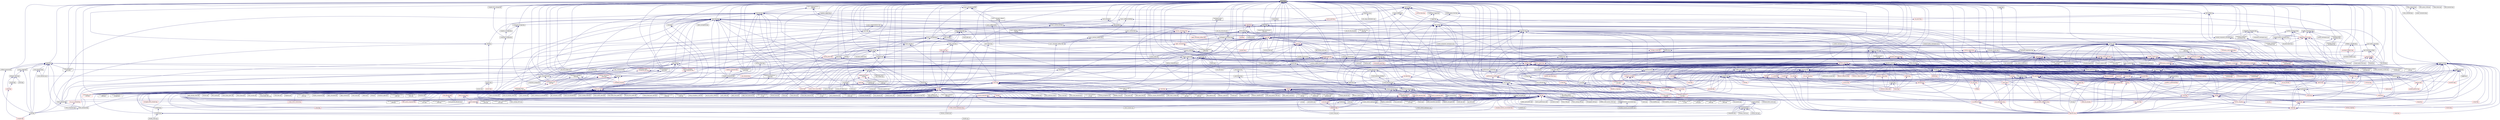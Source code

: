 digraph "future.hpp"
{
  edge [fontname="Helvetica",fontsize="10",labelfontname="Helvetica",labelfontsize="10"];
  node [fontname="Helvetica",fontsize="10",shape=record];
  Node173 [label="future.hpp",height=0.2,width=0.4,color="black", fillcolor="grey75", style="filled", fontcolor="black"];
  Node173 -> Node174 [dir="back",color="midnightblue",fontsize="10",style="solid",fontname="Helvetica"];
  Node174 [label="heartbeat.cpp",height=0.2,width=0.4,color="black", fillcolor="white", style="filled",URL="$d8/d98/heartbeat_8cpp.html"];
  Node173 -> Node175 [dir="back",color="midnightblue",fontsize="10",style="solid",fontname="Helvetica"];
  Node175 [label="partition3d.hpp",height=0.2,width=0.4,color="black", fillcolor="white", style="filled",URL="$d1/d50/partition3d_8hpp.html"];
  Node175 -> Node176 [dir="back",color="midnightblue",fontsize="10",style="solid",fontname="Helvetica"];
  Node176 [label="interpolator.cpp",height=0.2,width=0.4,color="black", fillcolor="white", style="filled",URL="$d5/d02/interpolator_8cpp.html"];
  Node175 -> Node177 [dir="back",color="midnightblue",fontsize="10",style="solid",fontname="Helvetica"];
  Node177 [label="interpolator.hpp",height=0.2,width=0.4,color="black", fillcolor="white", style="filled",URL="$dc/d3b/interpolator_8hpp.html"];
  Node177 -> Node176 [dir="back",color="midnightblue",fontsize="10",style="solid",fontname="Helvetica"];
  Node177 -> Node178 [dir="back",color="midnightblue",fontsize="10",style="solid",fontname="Helvetica"];
  Node178 [label="sheneos_client.cpp",height=0.2,width=0.4,color="black", fillcolor="white", style="filled",URL="$d5/da5/sheneos__client_8cpp.html"];
  Node177 -> Node179 [dir="back",color="midnightblue",fontsize="10",style="solid",fontname="Helvetica"];
  Node179 [label="sheneos_compare.cpp",height=0.2,width=0.4,color="black", fillcolor="white", style="filled",URL="$dc/d11/sheneos__compare_8cpp.html"];
  Node177 -> Node180 [dir="back",color="midnightblue",fontsize="10",style="solid",fontname="Helvetica"];
  Node180 [label="sheneos_test.cpp",height=0.2,width=0.4,color="black", fillcolor="white", style="filled",URL="$d4/d6e/sheneos__test_8cpp.html"];
  Node173 -> Node181 [dir="back",color="midnightblue",fontsize="10",style="solid",fontname="Helvetica"];
  Node181 [label="throttle.hpp",height=0.2,width=0.4,color="black", fillcolor="white", style="filled",URL="$db/dc9/server_2throttle_8hpp.html"];
  Node181 -> Node182 [dir="back",color="midnightblue",fontsize="10",style="solid",fontname="Helvetica"];
  Node182 [label="throttle.cpp",height=0.2,width=0.4,color="black", fillcolor="white", style="filled",URL="$de/d56/server_2throttle_8cpp.html"];
  Node181 -> Node183 [dir="back",color="midnightblue",fontsize="10",style="solid",fontname="Helvetica"];
  Node183 [label="throttle.hpp",height=0.2,width=0.4,color="black", fillcolor="white", style="filled",URL="$d5/dec/stubs_2throttle_8hpp.html"];
  Node183 -> Node184 [dir="back",color="midnightblue",fontsize="10",style="solid",fontname="Helvetica"];
  Node184 [label="throttle.hpp",height=0.2,width=0.4,color="black", fillcolor="white", style="filled",URL="$d2/d2e/throttle_8hpp.html"];
  Node184 -> Node185 [dir="back",color="midnightblue",fontsize="10",style="solid",fontname="Helvetica"];
  Node185 [label="throttle.cpp",height=0.2,width=0.4,color="black", fillcolor="white", style="filled",URL="$db/d02/throttle_8cpp.html"];
  Node184 -> Node186 [dir="back",color="midnightblue",fontsize="10",style="solid",fontname="Helvetica"];
  Node186 [label="throttle_client.cpp",height=0.2,width=0.4,color="black", fillcolor="white", style="filled",URL="$d0/db7/throttle__client_8cpp.html"];
  Node173 -> Node183 [dir="back",color="midnightblue",fontsize="10",style="solid",fontname="Helvetica"];
  Node173 -> Node184 [dir="back",color="midnightblue",fontsize="10",style="solid",fontname="Helvetica"];
  Node173 -> Node187 [dir="back",color="midnightblue",fontsize="10",style="solid",fontname="Helvetica"];
  Node187 [label="component_storage.hpp",height=0.2,width=0.4,color="black", fillcolor="white", style="filled",URL="$d0/dd6/components_2component__storage_2component__storage_8hpp.html"];
  Node187 -> Node188 [dir="back",color="midnightblue",fontsize="10",style="solid",fontname="Helvetica"];
  Node188 [label="migrate_to_storage.hpp",height=0.2,width=0.4,color="black", fillcolor="white", style="filled",URL="$da/d18/migrate__to__storage_8hpp.html"];
  Node188 -> Node189 [dir="back",color="midnightblue",fontsize="10",style="solid",fontname="Helvetica"];
  Node189 [label="component_storage.hpp",height=0.2,width=0.4,color="black", fillcolor="white", style="filled",URL="$d4/dfe/include_2component__storage_8hpp.html"];
  Node189 -> Node190 [dir="back",color="midnightblue",fontsize="10",style="solid",fontname="Helvetica"];
  Node190 [label="migrate_component_to\l_storage.cpp",height=0.2,width=0.4,color="black", fillcolor="white", style="filled",URL="$dd/d02/migrate__component__to__storage_8cpp.html"];
  Node187 -> Node189 [dir="back",color="midnightblue",fontsize="10",style="solid",fontname="Helvetica"];
  Node187 -> Node191 [dir="back",color="midnightblue",fontsize="10",style="solid",fontname="Helvetica"];
  Node191 [label="component_storage.cpp",height=0.2,width=0.4,color="black", fillcolor="white", style="filled",URL="$d4/ddf/component__storage_8cpp.html"];
  Node173 -> Node192 [dir="back",color="midnightblue",fontsize="10",style="solid",fontname="Helvetica"];
  Node192 [label="migrate_from_storage.hpp",height=0.2,width=0.4,color="black", fillcolor="white", style="filled",URL="$db/d0f/migrate__from__storage_8hpp.html"];
  Node192 -> Node189 [dir="back",color="midnightblue",fontsize="10",style="solid",fontname="Helvetica"];
  Node173 -> Node188 [dir="back",color="midnightblue",fontsize="10",style="solid",fontname="Helvetica"];
  Node173 -> Node193 [dir="back",color="midnightblue",fontsize="10",style="solid",fontname="Helvetica"];
  Node193 [label="child.hpp",height=0.2,width=0.4,color="black", fillcolor="white", style="filled",URL="$d5/dcf/child_8hpp.html"];
  Node193 -> Node194 [dir="back",color="midnightblue",fontsize="10",style="solid",fontname="Helvetica"];
  Node194 [label="process.hpp",height=0.2,width=0.4,color="black", fillcolor="white", style="filled",URL="$da/dac/components_2process_2process_8hpp.html"];
  Node194 -> Node195 [dir="back",color="midnightblue",fontsize="10",style="solid",fontname="Helvetica"];
  Node195 [label="process.hpp",height=0.2,width=0.4,color="red", fillcolor="white", style="filled",URL="$d0/da9/include_2process_8hpp.html"];
  Node194 -> Node197 [dir="back",color="midnightblue",fontsize="10",style="solid",fontname="Helvetica"];
  Node197 [label="process.cpp",height=0.2,width=0.4,color="black", fillcolor="white", style="filled",URL="$d0/d4c/process_8cpp.html"];
  Node193 -> Node198 [dir="back",color="midnightblue",fontsize="10",style="solid",fontname="Helvetica"];
  Node198 [label="child_component.cpp",height=0.2,width=0.4,color="black", fillcolor="white", style="filled",URL="$df/dd7/child__component_8cpp.html"];
  Node173 -> Node199 [dir="back",color="midnightblue",fontsize="10",style="solid",fontname="Helvetica"];
  Node199 [label="block_executor.hpp",height=0.2,width=0.4,color="black", fillcolor="white", style="filled",URL="$dc/d6f/block__executor_8hpp.html"];
  Node199 -> Node200 [dir="back",color="midnightblue",fontsize="10",style="solid",fontname="Helvetica"];
  Node200 [label="block_allocator.hpp",height=0.2,width=0.4,color="black", fillcolor="white", style="filled",URL="$d9/d7a/block__allocator_8hpp.html"];
  Node200 -> Node201 [dir="back",color="midnightblue",fontsize="10",style="solid",fontname="Helvetica"];
  Node201 [label="host.hpp",height=0.2,width=0.4,color="black", fillcolor="white", style="filled",URL="$dd/d78/host_8hpp.html"];
  Node201 -> Node202 [dir="back",color="midnightblue",fontsize="10",style="solid",fontname="Helvetica"];
  Node202 [label="compute.hpp",height=0.2,width=0.4,color="red", fillcolor="white", style="filled",URL="$df/dd0/compute_8hpp.html"];
  Node199 -> Node201 [dir="back",color="midnightblue",fontsize="10",style="solid",fontname="Helvetica"];
  Node173 -> Node209 [dir="back",color="midnightblue",fontsize="10",style="solid",fontname="Helvetica"];
  Node209 [label="default_executor.hpp",height=0.2,width=0.4,color="black", fillcolor="white", style="filled",URL="$dc/db6/compute_2host_2default__executor_8hpp.html"];
  Node209 -> Node201 [dir="back",color="midnightblue",fontsize="10",style="solid",fontname="Helvetica"];
  Node173 -> Node210 [dir="back",color="midnightblue",fontsize="10",style="solid",fontname="Helvetica"];
  Node210 [label="target.hpp",height=0.2,width=0.4,color="black", fillcolor="white", style="filled",URL="$d7/dce/host_2target_8hpp.html"];
  Node210 -> Node200 [dir="back",color="midnightblue",fontsize="10",style="solid",fontname="Helvetica"];
  Node210 -> Node199 [dir="back",color="midnightblue",fontsize="10",style="solid",fontname="Helvetica"];
  Node210 -> Node209 [dir="back",color="midnightblue",fontsize="10",style="solid",fontname="Helvetica"];
  Node210 -> Node211 [dir="back",color="midnightblue",fontsize="10",style="solid",fontname="Helvetica"];
  Node211 [label="numa_domains.hpp",height=0.2,width=0.4,color="black", fillcolor="white", style="filled",URL="$df/d04/numa__domains_8hpp.html"];
  Node211 -> Node201 [dir="back",color="midnightblue",fontsize="10",style="solid",fontname="Helvetica"];
  Node211 -> Node212 [dir="back",color="midnightblue",fontsize="10",style="solid",fontname="Helvetica"];
  Node212 [label="numa_domains.cpp",height=0.2,width=0.4,color="black", fillcolor="white", style="filled",URL="$d1/d5a/numa__domains_8cpp.html"];
  Node210 -> Node213 [dir="back",color="midnightblue",fontsize="10",style="solid",fontname="Helvetica"];
  Node213 [label="target_distribution\l_policy.hpp",height=0.2,width=0.4,color="black", fillcolor="white", style="filled",URL="$d4/d4a/compute_2host_2target__distribution__policy_8hpp.html"];
  Node213 -> Node201 [dir="back",color="midnightblue",fontsize="10",style="solid",fontname="Helvetica"];
  Node210 -> Node214 [dir="back",color="midnightblue",fontsize="10",style="solid",fontname="Helvetica"];
  Node214 [label="access_target.hpp",height=0.2,width=0.4,color="black", fillcolor="white", style="filled",URL="$d6/d09/host_2traits_2access__target_8hpp.html"];
  Node214 -> Node201 [dir="back",color="midnightblue",fontsize="10",style="solid",fontname="Helvetica"];
  Node214 -> Node215 [dir="back",color="midnightblue",fontsize="10",style="solid",fontname="Helvetica"];
  Node215 [label="allocator_traits.hpp",height=0.2,width=0.4,color="black", fillcolor="white", style="filled",URL="$d2/d58/allocator__traits_8hpp.html"];
  Node215 -> Node216 [dir="back",color="midnightblue",fontsize="10",style="solid",fontname="Helvetica"];
  Node216 [label="iterator.hpp",height=0.2,width=0.4,color="black", fillcolor="white", style="filled",URL="$d9/dde/iterator_8hpp.html"];
  Node216 -> Node217 [dir="back",color="midnightblue",fontsize="10",style="solid",fontname="Helvetica"];
  Node217 [label="vector.hpp",height=0.2,width=0.4,color="red", fillcolor="white", style="filled",URL="$d4/d4c/compute_2vector_8hpp.html"];
  Node217 -> Node202 [dir="back",color="midnightblue",fontsize="10",style="solid",fontname="Helvetica"];
  Node215 -> Node219 [dir="back",color="midnightblue",fontsize="10",style="solid",fontname="Helvetica"];
  Node219 [label="traits.hpp",height=0.2,width=0.4,color="black", fillcolor="white", style="filled",URL="$d0/d7e/compute_2traits_8hpp.html"];
  Node215 -> Node217 [dir="back",color="midnightblue",fontsize="10",style="solid",fontname="Helvetica"];
  Node210 -> Node201 [dir="back",color="midnightblue",fontsize="10",style="solid",fontname="Helvetica"];
  Node210 -> Node215 [dir="back",color="midnightblue",fontsize="10",style="solid",fontname="Helvetica"];
  Node210 -> Node220 [dir="back",color="midnightblue",fontsize="10",style="solid",fontname="Helvetica"];
  Node220 [label="get_host_targets.cpp",height=0.2,width=0.4,color="black", fillcolor="white", style="filled",URL="$d0/df4/get__host__targets_8cpp.html"];
  Node210 -> Node221 [dir="back",color="midnightblue",fontsize="10",style="solid",fontname="Helvetica"];
  Node221 [label="host_target.cpp",height=0.2,width=0.4,color="black", fillcolor="white", style="filled",URL="$d1/de7/host__target_8cpp.html"];
  Node210 -> Node212 [dir="back",color="midnightblue",fontsize="10",style="solid",fontname="Helvetica"];
  Node173 -> Node213 [dir="back",color="midnightblue",fontsize="10",style="solid",fontname="Helvetica"];
  Node173 -> Node222 [dir="back",color="midnightblue",fontsize="10",style="solid",fontname="Helvetica"];
  Node222 [label="future.hpp",height=0.2,width=0.4,color="black", fillcolor="white", style="filled",URL="$d8/dca/include_2future_8hpp.html"];
  Node222 -> Node223 [dir="back",color="midnightblue",fontsize="10",style="solid",fontname="Helvetica"];
  Node223 [label="shared_future_serialization\l_1402.cpp",height=0.2,width=0.4,color="black", fillcolor="white", style="filled",URL="$d3/d85/shared__future__serialization__1402_8cpp.html"];
  Node222 -> Node224 [dir="back",color="midnightblue",fontsize="10",style="solid",fontname="Helvetica"];
  Node224 [label="wait_all_std_array\l_2035.cpp",height=0.2,width=0.4,color="black", fillcolor="white", style="filled",URL="$d0/d5b/wait__all__std__array__2035_8cpp.html"];
  Node222 -> Node225 [dir="back",color="midnightblue",fontsize="10",style="solid",fontname="Helvetica"];
  Node225 [label="wait_all_std_array.cpp",height=0.2,width=0.4,color="black", fillcolor="white", style="filled",URL="$d2/d4c/wait__all__std__array_8cpp.html"];
  Node222 -> Node226 [dir="back",color="midnightblue",fontsize="10",style="solid",fontname="Helvetica"];
  Node226 [label="wait_any_std_array.cpp",height=0.2,width=0.4,color="black", fillcolor="white", style="filled",URL="$d8/dcf/wait__any__std__array_8cpp.html"];
  Node173 -> Node227 [dir="back",color="midnightblue",fontsize="10",style="solid",fontname="Helvetica"];
  Node227 [label="local_lcos.hpp",height=0.2,width=0.4,color="black", fillcolor="white", style="filled",URL="$db/d67/local__lcos_8hpp.html"];
  Node227 -> Node228 [dir="back",color="midnightblue",fontsize="10",style="solid",fontname="Helvetica"];
  Node228 [label="template_function_accumulator.hpp",height=0.2,width=0.4,color="black", fillcolor="white", style="filled",URL="$d7/da6/server_2template__function__accumulator_8hpp.html"];
  Node228 -> Node229 [dir="back",color="midnightblue",fontsize="10",style="solid",fontname="Helvetica"];
  Node229 [label="template_function_accumulator.cpp",height=0.2,width=0.4,color="black", fillcolor="white", style="filled",URL="$d5/d02/template__function__accumulator_8cpp.html"];
  Node228 -> Node230 [dir="back",color="midnightblue",fontsize="10",style="solid",fontname="Helvetica"];
  Node230 [label="template_function_accumulator.hpp",height=0.2,width=0.4,color="red", fillcolor="white", style="filled",URL="$d3/de9/template__function__accumulator_8hpp.html"];
  Node227 -> Node232 [dir="back",color="midnightblue",fontsize="10",style="solid",fontname="Helvetica"];
  Node232 [label="allgather_and_gate.hpp",height=0.2,width=0.4,color="black", fillcolor="white", style="filled",URL="$d9/dbb/allgather__and__gate_8hpp.html"];
  Node232 -> Node233 [dir="back",color="midnightblue",fontsize="10",style="solid",fontname="Helvetica"];
  Node233 [label="allgather_module.cpp",height=0.2,width=0.4,color="black", fillcolor="white", style="filled",URL="$df/de4/allgather__module_8cpp.html"];
  Node232 -> Node234 [dir="back",color="midnightblue",fontsize="10",style="solid",fontname="Helvetica"];
  Node234 [label="allgather_and_gate.cpp",height=0.2,width=0.4,color="black", fillcolor="white", style="filled",URL="$d1/d56/allgather__and__gate_8cpp.html"];
  Node232 -> Node235 [dir="back",color="midnightblue",fontsize="10",style="solid",fontname="Helvetica"];
  Node235 [label="ag_client.cpp",height=0.2,width=0.4,color="black", fillcolor="white", style="filled",URL="$d4/d5d/ag__client_8cpp.html"];
  Node227 -> Node236 [dir="back",color="midnightblue",fontsize="10",style="solid",fontname="Helvetica"];
  Node236 [label="simple_central_tuplespace.hpp",height=0.2,width=0.4,color="black", fillcolor="white", style="filled",URL="$db/d69/server_2simple__central__tuplespace_8hpp.html"];
  Node236 -> Node237 [dir="back",color="midnightblue",fontsize="10",style="solid",fontname="Helvetica"];
  Node237 [label="simple_central_tuplespace.cpp",height=0.2,width=0.4,color="black", fillcolor="white", style="filled",URL="$d3/dec/simple__central__tuplespace_8cpp.html"];
  Node236 -> Node238 [dir="back",color="midnightblue",fontsize="10",style="solid",fontname="Helvetica"];
  Node238 [label="simple_central_tuplespace.hpp",height=0.2,width=0.4,color="red", fillcolor="white", style="filled",URL="$d0/d4b/stubs_2simple__central__tuplespace_8hpp.html"];
  Node227 -> Node241 [dir="back",color="midnightblue",fontsize="10",style="solid",fontname="Helvetica"];
  Node241 [label="lcos.hpp",height=0.2,width=0.4,color="red", fillcolor="white", style="filled",URL="$d5/deb/lcos_8hpp.html"];
  Node241 -> Node234 [dir="back",color="midnightblue",fontsize="10",style="solid",fontname="Helvetica"];
  Node241 -> Node242 [dir="back",color="midnightblue",fontsize="10",style="solid",fontname="Helvetica"];
  Node242 [label="apex_balance.cpp",height=0.2,width=0.4,color="black", fillcolor="white", style="filled",URL="$d4/d8e/apex__balance_8cpp.html"];
  Node241 -> Node243 [dir="back",color="midnightblue",fontsize="10",style="solid",fontname="Helvetica"];
  Node243 [label="apex_policy_engine\l_active_thread_count.cpp",height=0.2,width=0.4,color="black", fillcolor="white", style="filled",URL="$d5/d01/apex__policy__engine__active__thread__count_8cpp.html"];
  Node241 -> Node244 [dir="back",color="midnightblue",fontsize="10",style="solid",fontname="Helvetica"];
  Node244 [label="apex_policy_engine\l_events.cpp",height=0.2,width=0.4,color="black", fillcolor="white", style="filled",URL="$df/d0f/apex__policy__engine__events_8cpp.html"];
  Node241 -> Node245 [dir="back",color="midnightblue",fontsize="10",style="solid",fontname="Helvetica"];
  Node245 [label="apex_policy_engine\l_periodic.cpp",height=0.2,width=0.4,color="black", fillcolor="white", style="filled",URL="$d5/d7b/apex__policy__engine__periodic_8cpp.html"];
  Node241 -> Node174 [dir="back",color="midnightblue",fontsize="10",style="solid",fontname="Helvetica"];
  Node241 -> Node246 [dir="back",color="midnightblue",fontsize="10",style="solid",fontname="Helvetica"];
  Node246 [label="hello_world_component.hpp",height=0.2,width=0.4,color="red", fillcolor="white", style="filled",URL="$df/df0/hello__world__component_8hpp.html"];
  Node241 -> Node249 [dir="back",color="midnightblue",fontsize="10",style="solid",fontname="Helvetica"];
  Node249 [label="row.hpp",height=0.2,width=0.4,color="red", fillcolor="white", style="filled",URL="$dc/d69/row_8hpp.html"];
  Node249 -> Node256 [dir="back",color="midnightblue",fontsize="10",style="solid",fontname="Helvetica"];
  Node256 [label="stencil_iterator.hpp",height=0.2,width=0.4,color="red", fillcolor="white", style="filled",URL="$dc/d5c/server_2stencil__iterator_8hpp.html"];
  Node256 -> Node252 [dir="back",color="midnightblue",fontsize="10",style="solid",fontname="Helvetica"];
  Node252 [label="solver.hpp",height=0.2,width=0.4,color="red", fillcolor="white", style="filled",URL="$db/d9a/server_2solver_8hpp.html"];
  Node256 -> Node257 [dir="back",color="midnightblue",fontsize="10",style="solid",fontname="Helvetica"];
  Node257 [label="stencil_iterator.cpp",height=0.2,width=0.4,color="black", fillcolor="white", style="filled",URL="$d6/de1/server_2stencil__iterator_8cpp.html"];
  Node249 -> Node255 [dir="back",color="midnightblue",fontsize="10",style="solid",fontname="Helvetica"];
  Node255 [label="grid.cpp",height=0.2,width=0.4,color="black", fillcolor="white", style="filled",URL="$d6/d1b/jacobi__component_2grid_8cpp.html"];
  Node241 -> Node259 [dir="back",color="midnightblue",fontsize="10",style="solid",fontname="Helvetica"];
  Node259 [label="stencil_iterator.hpp",height=0.2,width=0.4,color="red", fillcolor="white", style="filled",URL="$d4/dc8/stencil__iterator_8hpp.html"];
  Node259 -> Node252 [dir="back",color="midnightblue",fontsize="10",style="solid",fontname="Helvetica"];
  Node259 -> Node256 [dir="back",color="midnightblue",fontsize="10",style="solid",fontname="Helvetica"];
  Node241 -> Node256 [dir="back",color="midnightblue",fontsize="10",style="solid",fontname="Helvetica"];
  Node241 -> Node260 [dir="back",color="midnightblue",fontsize="10",style="solid",fontname="Helvetica"];
  Node260 [label="jacobi_hpx.cpp",height=0.2,width=0.4,color="black", fillcolor="white", style="filled",URL="$d8/d72/jacobi__hpx_8cpp.html"];
  Node241 -> Node261 [dir="back",color="midnightblue",fontsize="10",style="solid",fontname="Helvetica"];
  Node261 [label="jacobi_nonuniform_hpx.cpp",height=0.2,width=0.4,color="black", fillcolor="white", style="filled",URL="$de/d56/jacobi__nonuniform__hpx_8cpp.html"];
  Node241 -> Node262 [dir="back",color="midnightblue",fontsize="10",style="solid",fontname="Helvetica"];
  Node262 [label="enumerate_threads.cpp",height=0.2,width=0.4,color="black", fillcolor="white", style="filled",URL="$d3/dd4/enumerate__threads_8cpp.html"];
  Node241 -> Node263 [dir="back",color="midnightblue",fontsize="10",style="solid",fontname="Helvetica"];
  Node263 [label="fibonacci_await.cpp",height=0.2,width=0.4,color="black", fillcolor="white", style="filled",URL="$dc/d1c/fibonacci__await_8cpp.html"];
  Node241 -> Node264 [dir="back",color="midnightblue",fontsize="10",style="solid",fontname="Helvetica"];
  Node264 [label="fibonacci_dataflow.cpp",height=0.2,width=0.4,color="black", fillcolor="white", style="filled",URL="$df/d3d/fibonacci__dataflow_8cpp.html"];
  Node241 -> Node265 [dir="back",color="midnightblue",fontsize="10",style="solid",fontname="Helvetica"];
  Node265 [label="fibonacci_futures.cpp",height=0.2,width=0.4,color="black", fillcolor="white", style="filled",URL="$d6/de3/fibonacci__futures_8cpp.html"];
  Node241 -> Node266 [dir="back",color="midnightblue",fontsize="10",style="solid",fontname="Helvetica"];
  Node266 [label="fibonacci_futures_distributed.cpp",height=0.2,width=0.4,color="black", fillcolor="white", style="filled",URL="$d1/dc9/fibonacci__futures__distributed_8cpp.html"];
  Node241 -> Node267 [dir="back",color="midnightblue",fontsize="10",style="solid",fontname="Helvetica"];
  Node267 [label="fractals.cpp",height=0.2,width=0.4,color="black", fillcolor="white", style="filled",URL="$d8/d58/fractals_8cpp.html"];
  Node241 -> Node268 [dir="back",color="midnightblue",fontsize="10",style="solid",fontname="Helvetica"];
  Node268 [label="fractals_executor.cpp",height=0.2,width=0.4,color="black", fillcolor="white", style="filled",URL="$d9/da9/fractals__executor_8cpp.html"];
  Node241 -> Node269 [dir="back",color="midnightblue",fontsize="10",style="solid",fontname="Helvetica"];
  Node269 [label="fractals_struct.cpp",height=0.2,width=0.4,color="black", fillcolor="white", style="filled",URL="$d8/d2f/fractals__struct_8cpp.html"];
  Node241 -> Node270 [dir="back",color="midnightblue",fontsize="10",style="solid",fontname="Helvetica"];
  Node270 [label="hello_world.cpp",height=0.2,width=0.4,color="black", fillcolor="white", style="filled",URL="$d0/d67/hello__world_8cpp.html"];
  Node241 -> Node271 [dir="back",color="midnightblue",fontsize="10",style="solid",fontname="Helvetica"];
  Node271 [label="latch_local.cpp",height=0.2,width=0.4,color="black", fillcolor="white", style="filled",URL="$dd/dd3/latch__local_8cpp.html"];
  Node241 -> Node272 [dir="back",color="midnightblue",fontsize="10",style="solid",fontname="Helvetica"];
  Node272 [label="latch_remote.cpp",height=0.2,width=0.4,color="black", fillcolor="white", style="filled",URL="$df/d59/latch__remote_8cpp.html"];
  Node241 -> Node273 [dir="back",color="midnightblue",fontsize="10",style="solid",fontname="Helvetica"];
  Node273 [label="local_channel.cpp",height=0.2,width=0.4,color="black", fillcolor="white", style="filled",URL="$d0/d3e/local__channel_8cpp.html"];
  Node241 -> Node274 [dir="back",color="midnightblue",fontsize="10",style="solid",fontname="Helvetica"];
  Node274 [label="pingpong.cpp",height=0.2,width=0.4,color="black", fillcolor="white", style="filled",URL="$dd/d4d/pingpong_8cpp.html"];
  Node241 -> Node275 [dir="back",color="midnightblue",fontsize="10",style="solid",fontname="Helvetica"];
  Node275 [label="shared_mutex.cpp",height=0.2,width=0.4,color="black", fillcolor="white", style="filled",URL="$da/d0b/shared__mutex_8cpp.html"];
  Node241 -> Node276 [dir="back",color="midnightblue",fontsize="10",style="solid",fontname="Helvetica"];
  Node276 [label="wait_composition.cpp",height=0.2,width=0.4,color="black", fillcolor="white", style="filled",URL="$d6/d13/wait__composition_8cpp.html"];
  Node241 -> Node179 [dir="back",color="midnightblue",fontsize="10",style="solid",fontname="Helvetica"];
  Node241 -> Node277 [dir="back",color="midnightblue",fontsize="10",style="solid",fontname="Helvetica"];
  Node277 [label="spell_check_file.cpp",height=0.2,width=0.4,color="black", fillcolor="white", style="filled",URL="$df/df7/spell__check__file_8cpp.html"];
  Node241 -> Node278 [dir="back",color="midnightblue",fontsize="10",style="solid",fontname="Helvetica"];
  Node278 [label="spell_check_simple.cpp",height=0.2,width=0.4,color="black", fillcolor="white", style="filled",URL="$dd/d54/spell__check__simple_8cpp.html"];
  Node241 -> Node240 [dir="back",color="midnightblue",fontsize="10",style="solid",fontname="Helvetica"];
  Node240 [label="simple_central_tuplespace\l_client.cpp",height=0.2,width=0.4,color="black", fillcolor="white", style="filled",URL="$d1/d7b/simple__central__tuplespace__client_8cpp.html"];
  Node241 -> Node279 [dir="back",color="midnightblue",fontsize="10",style="solid",fontname="Helvetica"];
  Node279 [label="hpx.hpp",height=0.2,width=0.4,color="red", fillcolor="white", style="filled",URL="$d0/daa/hpx_8hpp.html"];
  Node279 -> Node290 [dir="back",color="midnightblue",fontsize="10",style="solid",fontname="Helvetica"];
  Node290 [label="1d_stencil_8.cpp",height=0.2,width=0.4,color="black", fillcolor="white", style="filled",URL="$df/de0/1d__stencil__8_8cpp.html"];
  Node279 -> Node228 [dir="back",color="midnightblue",fontsize="10",style="solid",fontname="Helvetica"];
  Node279 -> Node229 [dir="back",color="midnightblue",fontsize="10",style="solid",fontname="Helvetica"];
  Node279 -> Node230 [dir="back",color="midnightblue",fontsize="10",style="solid",fontname="Helvetica"];
  Node279 -> Node233 [dir="back",color="midnightblue",fontsize="10",style="solid",fontname="Helvetica"];
  Node279 -> Node234 [dir="back",color="midnightblue",fontsize="10",style="solid",fontname="Helvetica"];
  Node279 -> Node235 [dir="back",color="midnightblue",fontsize="10",style="solid",fontname="Helvetica"];
  Node279 -> Node246 [dir="back",color="midnightblue",fontsize="10",style="solid",fontname="Helvetica"];
  Node279 -> Node255 [dir="back",color="midnightblue",fontsize="10",style="solid",fontname="Helvetica"];
  Node279 -> Node257 [dir="back",color="midnightblue",fontsize="10",style="solid",fontname="Helvetica"];
  Node279 -> Node260 [dir="back",color="midnightblue",fontsize="10",style="solid",fontname="Helvetica"];
  Node279 -> Node261 [dir="back",color="midnightblue",fontsize="10",style="solid",fontname="Helvetica"];
  Node279 -> Node321 [dir="back",color="midnightblue",fontsize="10",style="solid",fontname="Helvetica"];
  Node321 [label="sine.cpp",height=0.2,width=0.4,color="black", fillcolor="white", style="filled",URL="$d3/d0d/server_2sine_8cpp.html"];
  Node279 -> Node325 [dir="back",color="midnightblue",fontsize="10",style="solid",fontname="Helvetica"];
  Node325 [label="qt.cpp",height=0.2,width=0.4,color="black", fillcolor="white", style="filled",URL="$df/d90/qt_8cpp.html"];
  Node279 -> Node350 [dir="back",color="midnightblue",fontsize="10",style="solid",fontname="Helvetica"];
  Node350 [label="random_mem_access_client.cpp",height=0.2,width=0.4,color="black", fillcolor="white", style="filled",URL="$df/d1b/random__mem__access__client_8cpp.html"];
  Node279 -> Node176 [dir="back",color="midnightblue",fontsize="10",style="solid",fontname="Helvetica"];
  Node279 -> Node175 [dir="back",color="midnightblue",fontsize="10",style="solid",fontname="Helvetica"];
  Node279 -> Node177 [dir="back",color="midnightblue",fontsize="10",style="solid",fontname="Helvetica"];
  Node279 -> Node180 [dir="back",color="midnightblue",fontsize="10",style="solid",fontname="Helvetica"];
  Node279 -> Node182 [dir="back",color="midnightblue",fontsize="10",style="solid",fontname="Helvetica"];
  Node279 -> Node181 [dir="back",color="midnightblue",fontsize="10",style="solid",fontname="Helvetica"];
  Node279 -> Node183 [dir="back",color="midnightblue",fontsize="10",style="solid",fontname="Helvetica"];
  Node279 -> Node185 [dir="back",color="midnightblue",fontsize="10",style="solid",fontname="Helvetica"];
  Node279 -> Node184 [dir="back",color="midnightblue",fontsize="10",style="solid",fontname="Helvetica"];
  Node279 -> Node366 [dir="back",color="midnightblue",fontsize="10",style="solid",fontname="Helvetica"];
  Node366 [label="transpose_block_numa.cpp",height=0.2,width=0.4,color="black", fillcolor="white", style="filled",URL="$dd/d3b/transpose__block__numa_8cpp.html"];
  Node279 -> Node236 [dir="back",color="midnightblue",fontsize="10",style="solid",fontname="Helvetica"];
  Node279 -> Node237 [dir="back",color="midnightblue",fontsize="10",style="solid",fontname="Helvetica"];
  Node279 -> Node390 [dir="back",color="midnightblue",fontsize="10",style="solid",fontname="Helvetica"];
  Node390 [label="barrier_performance.cpp",height=0.2,width=0.4,color="black", fillcolor="white", style="filled",URL="$d6/d6c/barrier__performance_8cpp.html"];
  Node279 -> Node408 [dir="back",color="midnightblue",fontsize="10",style="solid",fontname="Helvetica"];
  Node408 [label="duplicate_id_registration\l_1596.cpp",height=0.2,width=0.4,color="black", fillcolor="white", style="filled",URL="$db/d8d/duplicate__id__registration__1596_8cpp.html"];
  Node279 -> Node411 [dir="back",color="midnightblue",fontsize="10",style="solid",fontname="Helvetica"];
  Node411 [label="send_gid_keep_component\l_1624.cpp",height=0.2,width=0.4,color="black", fillcolor="white", style="filled",URL="$d9/d49/send__gid__keep__component__1624_8cpp.html"];
  Node279 -> Node431 [dir="back",color="midnightblue",fontsize="10",style="solid",fontname="Helvetica"];
  Node431 [label="async_unwrap_1037.cpp",height=0.2,width=0.4,color="black", fillcolor="white", style="filled",URL="$d4/d13/async__unwrap__1037_8cpp.html"];
  Node279 -> Node432 [dir="back",color="midnightblue",fontsize="10",style="solid",fontname="Helvetica"];
  Node432 [label="barrier_hang.cpp",height=0.2,width=0.4,color="black", fillcolor="white", style="filled",URL="$dd/d8b/barrier__hang_8cpp.html"];
  Node279 -> Node440 [dir="back",color="midnightblue",fontsize="10",style="solid",fontname="Helvetica"];
  Node440 [label="dataflow_recursion\l_1613.cpp",height=0.2,width=0.4,color="black", fillcolor="white", style="filled",URL="$d0/d1f/dataflow__recursion__1613_8cpp.html"];
  Node279 -> Node442 [dir="back",color="midnightblue",fontsize="10",style="solid",fontname="Helvetica"];
  Node442 [label="exception_from_continuation\l_1613.cpp",height=0.2,width=0.4,color="black", fillcolor="white", style="filled",URL="$db/d28/exception__from__continuation__1613_8cpp.html"];
  Node279 -> Node445 [dir="back",color="midnightblue",fontsize="10",style="solid",fontname="Helvetica"];
  Node445 [label="future_790.cpp",height=0.2,width=0.4,color="black", fillcolor="white", style="filled",URL="$de/d3d/future__790_8cpp.html"];
  Node279 -> Node447 [dir="back",color="midnightblue",fontsize="10",style="solid",fontname="Helvetica"];
  Node447 [label="future_unwrap_878.cpp",height=0.2,width=0.4,color="black", fillcolor="white", style="filled",URL="$d9/ddf/future__unwrap__878_8cpp.html"];
  Node279 -> Node448 [dir="back",color="midnightblue",fontsize="10",style="solid",fontname="Helvetica"];
  Node448 [label="ignore_while_locked\l_1485.cpp",height=0.2,width=0.4,color="black", fillcolor="white", style="filled",URL="$db/d24/ignore__while__locked__1485_8cpp.html"];
  Node279 -> Node455 [dir="back",color="midnightblue",fontsize="10",style="solid",fontname="Helvetica"];
  Node455 [label="safely_destroy_promise\l_1481.cpp",height=0.2,width=0.4,color="black", fillcolor="white", style="filled",URL="$dd/d62/safely__destroy__promise__1481_8cpp.html"];
  Node279 -> Node458 [dir="back",color="midnightblue",fontsize="10",style="solid",fontname="Helvetica"];
  Node458 [label="shared_stated_leaked\l_1211.cpp",height=0.2,width=0.4,color="black", fillcolor="white", style="filled",URL="$dc/dce/shared__stated__leaked__1211_8cpp.html"];
  Node279 -> Node482 [dir="back",color="midnightblue",fontsize="10",style="solid",fontname="Helvetica"];
  Node482 [label="thread_pool_executor\l_1114.cpp",height=0.2,width=0.4,color="black", fillcolor="white", style="filled",URL="$d8/d63/thread__pool__executor__1114_8cpp.html"];
  Node279 -> Node491 [dir="back",color="midnightblue",fontsize="10",style="solid",fontname="Helvetica"];
  Node491 [label="unwrapped_1528.cpp",height=0.2,width=0.4,color="black", fillcolor="white", style="filled",URL="$d7/d63/unwrapped__1528_8cpp.html"];
  Node279 -> Node508 [dir="back",color="midnightblue",fontsize="10",style="solid",fontname="Helvetica"];
  Node508 [label="managed_refcnt_checker.hpp",height=0.2,width=0.4,color="red", fillcolor="white", style="filled",URL="$d3/d77/stubs_2managed__refcnt__checker_8hpp.html"];
  Node279 -> Node512 [dir="back",color="midnightblue",fontsize="10",style="solid",fontname="Helvetica"];
  Node512 [label="simple_refcnt_checker.hpp",height=0.2,width=0.4,color="red", fillcolor="white", style="filled",URL="$da/d8e/stubs_2simple__refcnt__checker_8hpp.html"];
  Node279 -> Node520 [dir="back",color="midnightblue",fontsize="10",style="solid",fontname="Helvetica"];
  Node520 [label="await.cpp",height=0.2,width=0.4,color="black", fillcolor="white", style="filled",URL="$d6/d41/await_8cpp.html"];
  Node279 -> Node521 [dir="back",color="midnightblue",fontsize="10",style="solid",fontname="Helvetica"];
  Node521 [label="barrier.cpp",height=0.2,width=0.4,color="black", fillcolor="white", style="filled",URL="$df/d63/tests_2unit_2lcos_2barrier_8cpp.html"];
  Node279 -> Node527 [dir="back",color="midnightblue",fontsize="10",style="solid",fontname="Helvetica"];
  Node527 [label="global_spmd_block.cpp",height=0.2,width=0.4,color="black", fillcolor="white", style="filled",URL="$da/d4f/global__spmd__block_8cpp.html"];
  Node279 -> Node528 [dir="back",color="midnightblue",fontsize="10",style="solid",fontname="Helvetica"];
  Node528 [label="local_barrier.cpp",height=0.2,width=0.4,color="black", fillcolor="white", style="filled",URL="$d2/db4/tests_2unit_2lcos_2local__barrier_8cpp.html"];
  Node279 -> Node529 [dir="back",color="midnightblue",fontsize="10",style="solid",fontname="Helvetica"];
  Node529 [label="local_dataflow.cpp",height=0.2,width=0.4,color="black", fillcolor="white", style="filled",URL="$d9/d92/local__dataflow_8cpp.html"];
  Node279 -> Node530 [dir="back",color="midnightblue",fontsize="10",style="solid",fontname="Helvetica"];
  Node530 [label="local_dataflow_executor.cpp",height=0.2,width=0.4,color="black", fillcolor="white", style="filled",URL="$d2/d73/local__dataflow__executor_8cpp.html"];
  Node279 -> Node531 [dir="back",color="midnightblue",fontsize="10",style="solid",fontname="Helvetica"];
  Node531 [label="local_dataflow_executor\l_v1.cpp",height=0.2,width=0.4,color="black", fillcolor="white", style="filled",URL="$df/d49/local__dataflow__executor__v1_8cpp.html"];
  Node279 -> Node532 [dir="back",color="midnightblue",fontsize="10",style="solid",fontname="Helvetica"];
  Node532 [label="local_dataflow_std\l_array.cpp",height=0.2,width=0.4,color="black", fillcolor="white", style="filled",URL="$db/dcb/local__dataflow__std__array_8cpp.html"];
  Node279 -> Node533 [dir="back",color="midnightblue",fontsize="10",style="solid",fontname="Helvetica"];
  Node533 [label="local_event.cpp",height=0.2,width=0.4,color="black", fillcolor="white", style="filled",URL="$df/d9a/local__event_8cpp.html"];
  Node279 -> Node742 [dir="back",color="midnightblue",fontsize="10",style="solid",fontname="Helvetica"];
  Node742 [label="spmd_block.cpp",height=0.2,width=0.4,color="black", fillcolor="white", style="filled",URL="$d7/dbf/spmd__block_8cpp.html"];
  Node241 -> Node758 [dir="back",color="midnightblue",fontsize="10",style="solid",fontname="Helvetica"];
  Node758 [label="parent_vs_child_stealing.cpp",height=0.2,width=0.4,color="black", fillcolor="white", style="filled",URL="$d2/d07/parent__vs__child__stealing_8cpp.html"];
  Node241 -> Node759 [dir="back",color="midnightblue",fontsize="10",style="solid",fontname="Helvetica"];
  Node759 [label="wait_all_timings.cpp",height=0.2,width=0.4,color="black", fillcolor="white", style="filled",URL="$d5/da1/wait__all__timings_8cpp.html"];
  Node241 -> Node760 [dir="back",color="midnightblue",fontsize="10",style="solid",fontname="Helvetica"];
  Node760 [label="return_future_2847.cpp",height=0.2,width=0.4,color="black", fillcolor="white", style="filled",URL="$d3/dfe/return__future__2847_8cpp.html"];
  Node241 -> Node761 [dir="back",color="midnightblue",fontsize="10",style="solid",fontname="Helvetica"];
  Node761 [label="return_non_default\l_constructible_2847.cpp",height=0.2,width=0.4,color="black", fillcolor="white", style="filled",URL="$dc/d11/return__non__default__constructible__2847_8cpp.html"];
  Node241 -> Node408 [dir="back",color="midnightblue",fontsize="10",style="solid",fontname="Helvetica"];
  Node241 -> Node411 [dir="back",color="midnightblue",fontsize="10",style="solid",fontname="Helvetica"];
  Node241 -> Node762 [dir="back",color="midnightblue",fontsize="10",style="solid",fontname="Helvetica"];
  Node762 [label="async_action_1813.cpp",height=0.2,width=0.4,color="black", fillcolor="white", style="filled",URL="$db/de6/async__action__1813_8cpp.html"];
  Node241 -> Node763 [dir="back",color="midnightblue",fontsize="10",style="solid",fontname="Helvetica"];
  Node763 [label="async_callback_non\l_deduced_context.cpp",height=0.2,width=0.4,color="black", fillcolor="white", style="filled",URL="$dc/dbb/async__callback__non__deduced__context_8cpp.html"];
  Node241 -> Node764 [dir="back",color="midnightblue",fontsize="10",style="solid",fontname="Helvetica"];
  Node764 [label="broadcast_unwrap_future\l_2885.cpp",height=0.2,width=0.4,color="black", fillcolor="white", style="filled",URL="$da/df6/broadcast__unwrap__future__2885_8cpp.html"];
  Node241 -> Node765 [dir="back",color="midnightblue",fontsize="10",style="solid",fontname="Helvetica"];
  Node765 [label="broadcast_wait_for\l_2822.cpp",height=0.2,width=0.4,color="black", fillcolor="white", style="filled",URL="$dd/de7/broadcast__wait__for__2822_8cpp.html"];
  Node241 -> Node766 [dir="back",color="midnightblue",fontsize="10",style="solid",fontname="Helvetica"];
  Node766 [label="dataflow_791.cpp",height=0.2,width=0.4,color="black", fillcolor="white", style="filled",URL="$d6/da1/dataflow__791_8cpp.html"];
  Node241 -> Node767 [dir="back",color="midnightblue",fontsize="10",style="solid",fontname="Helvetica"];
  Node767 [label="future_range_ambiguity\l_2032.cpp",height=0.2,width=0.4,color="black", fillcolor="white", style="filled",URL="$dc/d4e/future__range__ambiguity__2032_8cpp.html"];
  Node241 -> Node768 [dir="back",color="midnightblue",fontsize="10",style="solid",fontname="Helvetica"];
  Node768 [label="future_timed_wait_1025.cpp",height=0.2,width=0.4,color="black", fillcolor="white", style="filled",URL="$de/d7d/future__timed__wait__1025_8cpp.html"];
  Node241 -> Node769 [dir="back",color="midnightblue",fontsize="10",style="solid",fontname="Helvetica"];
  Node769 [label="shared_future_continuation\l_order.cpp",height=0.2,width=0.4,color="black", fillcolor="white", style="filled",URL="$dd/d1f/shared__future__continuation__order_8cpp.html"];
  Node241 -> Node770 [dir="back",color="midnightblue",fontsize="10",style="solid",fontname="Helvetica"];
  Node770 [label="shared_future_then\l_2166.cpp",height=0.2,width=0.4,color="black", fillcolor="white", style="filled",URL="$d8/dc4/shared__future__then__2166_8cpp.html"];
  Node241 -> Node458 [dir="back",color="midnightblue",fontsize="10",style="solid",fontname="Helvetica"];
  Node241 -> Node771 [dir="back",color="midnightblue",fontsize="10",style="solid",fontname="Helvetica"];
  Node771 [label="sliding_semaphore_2338.cpp",height=0.2,width=0.4,color="black", fillcolor="white", style="filled",URL="$da/da6/sliding__semaphore__2338_8cpp.html"];
  Node241 -> Node772 [dir="back",color="midnightblue",fontsize="10",style="solid",fontname="Helvetica"];
  Node772 [label="wait_for_action_2796.cpp",height=0.2,width=0.4,color="black", fillcolor="white", style="filled",URL="$dc/db9/wait__for__action__2796_8cpp.html"];
  Node241 -> Node482 [dir="back",color="midnightblue",fontsize="10",style="solid",fontname="Helvetica"];
  Node241 -> Node773 [dir="back",color="midnightblue",fontsize="10",style="solid",fontname="Helvetica"];
  Node773 [label="function_serialization\l_728.cpp",height=0.2,width=0.4,color="black", fillcolor="white", style="filled",URL="$d8/db1/function__serialization__728_8cpp.html"];
  Node241 -> Node774 [dir="back",color="midnightblue",fontsize="10",style="solid",fontname="Helvetica"];
  Node774 [label="protect_with_nullary\l_pfo.cpp",height=0.2,width=0.4,color="black", fillcolor="white", style="filled",URL="$df/db5/protect__with__nullary__pfo_8cpp.html"];
  Node241 -> Node775 [dir="back",color="midnightblue",fontsize="10",style="solid",fontname="Helvetica"];
  Node775 [label="tuple_serialization\l_803.cpp",height=0.2,width=0.4,color="black", fillcolor="white", style="filled",URL="$de/d61/tuple__serialization__803_8cpp.html"];
  Node241 -> Node776 [dir="back",color="midnightblue",fontsize="10",style="solid",fontname="Helvetica"];
  Node776 [label="zero_copy_parcels_1001.cpp",height=0.2,width=0.4,color="black", fillcolor="white", style="filled",URL="$da/dfd/zero__copy__parcels__1001_8cpp.html"];
  Node241 -> Node777 [dir="back",color="midnightblue",fontsize="10",style="solid",fontname="Helvetica"];
  Node777 [label="return_future.cpp",height=0.2,width=0.4,color="black", fillcolor="white", style="filled",URL="$d4/dbe/return__future_8cpp.html"];
  Node241 -> Node778 [dir="back",color="midnightblue",fontsize="10",style="solid",fontname="Helvetica"];
  Node778 [label="find_clients_from_prefix.cpp",height=0.2,width=0.4,color="black", fillcolor="white", style="filled",URL="$dc/d15/find__clients__from__prefix_8cpp.html"];
  Node241 -> Node779 [dir="back",color="midnightblue",fontsize="10",style="solid",fontname="Helvetica"];
  Node779 [label="find_ids_from_prefix.cpp",height=0.2,width=0.4,color="black", fillcolor="white", style="filled",URL="$dc/df3/find__ids__from__prefix_8cpp.html"];
  Node241 -> Node780 [dir="back",color="midnightblue",fontsize="10",style="solid",fontname="Helvetica"];
  Node780 [label="get_colocation_id.cpp",height=0.2,width=0.4,color="black", fillcolor="white", style="filled",URL="$dd/d0d/get__colocation__id_8cpp.html"];
  Node241 -> Node503 [dir="back",color="midnightblue",fontsize="10",style="solid",fontname="Helvetica"];
  Node503 [label="split_credit.cpp",height=0.2,width=0.4,color="black", fillcolor="white", style="filled",URL="$dc/d1c/split__credit_8cpp.html"];
  Node241 -> Node781 [dir="back",color="midnightblue",fontsize="10",style="solid",fontname="Helvetica"];
  Node781 [label="apex_action_count.cpp",height=0.2,width=0.4,color="black", fillcolor="white", style="filled",URL="$d8/de5/apex__action__count_8cpp.html"];
  Node241 -> Node782 [dir="back",color="midnightblue",fontsize="10",style="solid",fontname="Helvetica"];
  Node782 [label="action_invoke_no_more\l_than.cpp",height=0.2,width=0.4,color="black", fillcolor="white", style="filled",URL="$db/d8a/action__invoke__no__more__than_8cpp.html"];
  Node241 -> Node783 [dir="back",color="midnightblue",fontsize="10",style="solid",fontname="Helvetica"];
  Node783 [label="migrate_component.cpp",height=0.2,width=0.4,color="black", fillcolor="white", style="filled",URL="$dc/d78/migrate__component_8cpp.html"];
  Node241 -> Node784 [dir="back",color="midnightblue",fontsize="10",style="solid",fontname="Helvetica"];
  Node784 [label="apply_colocated.cpp",height=0.2,width=0.4,color="black", fillcolor="white", style="filled",URL="$d5/dd3/apply__colocated_8cpp.html"];
  Node241 -> Node785 [dir="back",color="midnightblue",fontsize="10",style="solid",fontname="Helvetica"];
  Node785 [label="apply_local.cpp",height=0.2,width=0.4,color="black", fillcolor="white", style="filled",URL="$dd/db5/apply__local_8cpp.html"];
  Node241 -> Node786 [dir="back",color="midnightblue",fontsize="10",style="solid",fontname="Helvetica"];
  Node786 [label="apply_local_executor.cpp",height=0.2,width=0.4,color="black", fillcolor="white", style="filled",URL="$db/d84/apply__local__executor_8cpp.html"];
  Node241 -> Node787 [dir="back",color="midnightblue",fontsize="10",style="solid",fontname="Helvetica"];
  Node787 [label="apply_local_executor\l_v1.cpp",height=0.2,width=0.4,color="black", fillcolor="white", style="filled",URL="$dd/d53/apply__local__executor__v1_8cpp.html"];
  Node241 -> Node788 [dir="back",color="midnightblue",fontsize="10",style="solid",fontname="Helvetica"];
  Node788 [label="apply_remote.cpp",height=0.2,width=0.4,color="black", fillcolor="white", style="filled",URL="$d9/d40/apply__remote_8cpp.html"];
  Node241 -> Node789 [dir="back",color="midnightblue",fontsize="10",style="solid",fontname="Helvetica"];
  Node789 [label="apply_remote_client.cpp",height=0.2,width=0.4,color="black", fillcolor="white", style="filled",URL="$d9/def/apply__remote__client_8cpp.html"];
  Node241 -> Node790 [dir="back",color="midnightblue",fontsize="10",style="solid",fontname="Helvetica"];
  Node790 [label="async_cb_colocated.cpp",height=0.2,width=0.4,color="black", fillcolor="white", style="filled",URL="$d7/d7f/async__cb__colocated_8cpp.html"];
  Node241 -> Node791 [dir="back",color="midnightblue",fontsize="10",style="solid",fontname="Helvetica"];
  Node791 [label="async_cb_remote.cpp",height=0.2,width=0.4,color="black", fillcolor="white", style="filled",URL="$da/d88/async__cb__remote_8cpp.html"];
  Node241 -> Node792 [dir="back",color="midnightblue",fontsize="10",style="solid",fontname="Helvetica"];
  Node792 [label="async_cb_remote_client.cpp",height=0.2,width=0.4,color="black", fillcolor="white", style="filled",URL="$d2/d31/async__cb__remote__client_8cpp.html"];
  Node241 -> Node793 [dir="back",color="midnightblue",fontsize="10",style="solid",fontname="Helvetica"];
  Node793 [label="async_continue.cpp",height=0.2,width=0.4,color="black", fillcolor="white", style="filled",URL="$d4/d19/async__continue_8cpp.html"];
  Node241 -> Node794 [dir="back",color="midnightblue",fontsize="10",style="solid",fontname="Helvetica"];
  Node794 [label="async_continue_cb.cpp",height=0.2,width=0.4,color="black", fillcolor="white", style="filled",URL="$df/d37/async__continue__cb_8cpp.html"];
  Node241 -> Node795 [dir="back",color="midnightblue",fontsize="10",style="solid",fontname="Helvetica"];
  Node795 [label="async_continue_cb_colocated.cpp",height=0.2,width=0.4,color="black", fillcolor="white", style="filled",URL="$dd/dce/async__continue__cb__colocated_8cpp.html"];
  Node241 -> Node796 [dir="back",color="midnightblue",fontsize="10",style="solid",fontname="Helvetica"];
  Node796 [label="async_local.cpp",height=0.2,width=0.4,color="black", fillcolor="white", style="filled",URL="$d3/d4c/async__local_8cpp.html"];
  Node241 -> Node797 [dir="back",color="midnightblue",fontsize="10",style="solid",fontname="Helvetica"];
  Node797 [label="async_local_executor.cpp",height=0.2,width=0.4,color="black", fillcolor="white", style="filled",URL="$d4/dce/async__local__executor_8cpp.html"];
  Node241 -> Node798 [dir="back",color="midnightblue",fontsize="10",style="solid",fontname="Helvetica"];
  Node798 [label="async_local_executor\l_v1.cpp",height=0.2,width=0.4,color="black", fillcolor="white", style="filled",URL="$da/d4a/async__local__executor__v1_8cpp.html"];
  Node241 -> Node799 [dir="back",color="midnightblue",fontsize="10",style="solid",fontname="Helvetica"];
  Node799 [label="async_remote.cpp",height=0.2,width=0.4,color="black", fillcolor="white", style="filled",URL="$dd/dd8/async__remote_8cpp.html"];
  Node241 -> Node800 [dir="back",color="midnightblue",fontsize="10",style="solid",fontname="Helvetica"];
  Node800 [label="async_remote_client.cpp",height=0.2,width=0.4,color="black", fillcolor="white", style="filled",URL="$d6/d49/async__remote__client_8cpp.html"];
  Node241 -> Node521 [dir="back",color="midnightblue",fontsize="10",style="solid",fontname="Helvetica"];
  Node241 -> Node801 [dir="back",color="midnightblue",fontsize="10",style="solid",fontname="Helvetica"];
  Node801 [label="broadcast.cpp",height=0.2,width=0.4,color="black", fillcolor="white", style="filled",URL="$d8/d8b/broadcast_8cpp.html"];
  Node241 -> Node802 [dir="back",color="midnightblue",fontsize="10",style="solid",fontname="Helvetica"];
  Node802 [label="broadcast_apply.cpp",height=0.2,width=0.4,color="black", fillcolor="white", style="filled",URL="$dd/de8/broadcast__apply_8cpp.html"];
  Node241 -> Node803 [dir="back",color="midnightblue",fontsize="10",style="solid",fontname="Helvetica"];
  Node803 [label="channel.cpp",height=0.2,width=0.4,color="black", fillcolor="white", style="filled",URL="$dd/d5f/channel_8cpp.html"];
  Node241 -> Node804 [dir="back",color="midnightblue",fontsize="10",style="solid",fontname="Helvetica"];
  Node804 [label="channel_local.cpp",height=0.2,width=0.4,color="black", fillcolor="white", style="filled",URL="$d6/d3e/channel__local_8cpp.html"];
  Node241 -> Node805 [dir="back",color="midnightblue",fontsize="10",style="solid",fontname="Helvetica"];
  Node805 [label="client_then.cpp",height=0.2,width=0.4,color="black", fillcolor="white", style="filled",URL="$d1/d5a/client__then_8cpp.html"];
  Node241 -> Node806 [dir="back",color="midnightblue",fontsize="10",style="solid",fontname="Helvetica"];
  Node806 [label="counting_semaphore.cpp",height=0.2,width=0.4,color="black", fillcolor="white", style="filled",URL="$df/de9/counting__semaphore_8cpp.html"];
  Node241 -> Node807 [dir="back",color="midnightblue",fontsize="10",style="solid",fontname="Helvetica"];
  Node807 [label="fold.cpp",height=0.2,width=0.4,color="black", fillcolor="white", style="filled",URL="$d8/dd8/fold_8cpp.html"];
  Node241 -> Node808 [dir="back",color="midnightblue",fontsize="10",style="solid",fontname="Helvetica"];
  Node808 [label="future.cpp",height=0.2,width=0.4,color="black", fillcolor="white", style="filled",URL="$d6/d4d/future_8cpp.html"];
  Node241 -> Node809 [dir="back",color="midnightblue",fontsize="10",style="solid",fontname="Helvetica"];
  Node809 [label="future_then.cpp",height=0.2,width=0.4,color="black", fillcolor="white", style="filled",URL="$df/da5/future__then_8cpp.html"];
  Node241 -> Node810 [dir="back",color="midnightblue",fontsize="10",style="solid",fontname="Helvetica"];
  Node810 [label="future_then_executor.cpp",height=0.2,width=0.4,color="black", fillcolor="white", style="filled",URL="$df/dbe/future__then__executor_8cpp.html"];
  Node241 -> Node811 [dir="back",color="midnightblue",fontsize="10",style="solid",fontname="Helvetica"];
  Node811 [label="future_then_executor\l_v1.cpp",height=0.2,width=0.4,color="black", fillcolor="white", style="filled",URL="$de/dc5/future__then__executor__v1_8cpp.html"];
  Node241 -> Node533 [dir="back",color="midnightblue",fontsize="10",style="solid",fontname="Helvetica"];
  Node241 -> Node812 [dir="back",color="midnightblue",fontsize="10",style="solid",fontname="Helvetica"];
  Node812 [label="local_latch.cpp",height=0.2,width=0.4,color="black", fillcolor="white", style="filled",URL="$d4/db4/local__latch_8cpp.html"];
  Node241 -> Node813 [dir="back",color="midnightblue",fontsize="10",style="solid",fontname="Helvetica"];
  Node813 [label="local_promise_allocator.cpp",height=0.2,width=0.4,color="black", fillcolor="white", style="filled",URL="$db/df1/local__promise__allocator_8cpp.html"];
  Node241 -> Node814 [dir="back",color="midnightblue",fontsize="10",style="solid",fontname="Helvetica"];
  Node814 [label="test_allocator.hpp",height=0.2,width=0.4,color="red", fillcolor="white", style="filled",URL="$d2/dce/test__allocator_8hpp.html"];
  Node814 -> Node813 [dir="back",color="midnightblue",fontsize="10",style="solid",fontname="Helvetica"];
  Node241 -> Node819 [dir="back",color="midnightblue",fontsize="10",style="solid",fontname="Helvetica"];
  Node819 [label="reduce.cpp",height=0.2,width=0.4,color="black", fillcolor="white", style="filled",URL="$d5/d6d/reduce_8cpp.html"];
  Node227 -> Node448 [dir="back",color="midnightblue",fontsize="10",style="solid",fontname="Helvetica"];
  Node227 -> Node455 [dir="back",color="midnightblue",fontsize="10",style="solid",fontname="Helvetica"];
  Node227 -> Node520 [dir="back",color="midnightblue",fontsize="10",style="solid",fontname="Helvetica"];
  Node227 -> Node528 [dir="back",color="midnightblue",fontsize="10",style="solid",fontname="Helvetica"];
  Node227 -> Node529 [dir="back",color="midnightblue",fontsize="10",style="solid",fontname="Helvetica"];
  Node227 -> Node530 [dir="back",color="midnightblue",fontsize="10",style="solid",fontname="Helvetica"];
  Node227 -> Node531 [dir="back",color="midnightblue",fontsize="10",style="solid",fontname="Helvetica"];
  Node227 -> Node532 [dir="back",color="midnightblue",fontsize="10",style="solid",fontname="Helvetica"];
  Node227 -> Node812 [dir="back",color="midnightblue",fontsize="10",style="solid",fontname="Helvetica"];
  Node173 -> Node841 [dir="back",color="midnightblue",fontsize="10",style="solid",fontname="Helvetica"];
  Node841 [label="async.hpp",height=0.2,width=0.4,color="black", fillcolor="white", style="filled",URL="$d1/da1/lcos_2async_8hpp.html"];
  Node841 -> Node842 [dir="back",color="midnightblue",fontsize="10",style="solid",fontname="Helvetica"];
  Node842 [label="async.hpp",height=0.2,width=0.4,color="red", fillcolor="white", style="filled",URL="$d5/d2c/async_8hpp.html"];
  Node842 -> Node257 [dir="back",color="midnightblue",fontsize="10",style="solid",fontname="Helvetica"];
  Node842 -> Node843 [dir="back",color="midnightblue",fontsize="10",style="solid",fontname="Helvetica"];
  Node843 [label="apply.hpp",height=0.2,width=0.4,color="red", fillcolor="white", style="filled",URL="$d7/d4c/apply_8hpp.html"];
  Node843 -> Node845 [dir="back",color="midnightblue",fontsize="10",style="solid",fontname="Helvetica"];
  Node845 [label="ostream.hpp",height=0.2,width=0.4,color="red", fillcolor="white", style="filled",URL="$d1/d38/ostream_8hpp.html"];
  Node843 -> Node885 [dir="back",color="midnightblue",fontsize="10",style="solid",fontname="Helvetica"];
  Node885 [label="dataflow.hpp",height=0.2,width=0.4,color="black", fillcolor="white", style="filled",URL="$db/d03/lcos_2dataflow_8hpp.html"];
  Node885 -> Node886 [dir="back",color="midnightblue",fontsize="10",style="solid",fontname="Helvetica"];
  Node886 [label="dataflow.hpp",height=0.2,width=0.4,color="red", fillcolor="white", style="filled",URL="$d6/dd8/dataflow_8hpp.html"];
  Node886 -> Node260 [dir="back",color="midnightblue",fontsize="10",style="solid",fontname="Helvetica"];
  Node886 -> Node213 [dir="back",color="midnightblue",fontsize="10",style="solid",fontname="Helvetica"];
  Node886 -> Node227 [dir="back",color="midnightblue",fontsize="10",style="solid",fontname="Helvetica"];
  Node886 -> Node888 [dir="back",color="midnightblue",fontsize="10",style="solid",fontname="Helvetica"];
  Node888 [label="gather.hpp",height=0.2,width=0.4,color="black", fillcolor="white", style="filled",URL="$d8/d2b/gather_8hpp.html"];
  Node888 -> Node290 [dir="back",color="midnightblue",fontsize="10",style="solid",fontname="Helvetica"];
  Node888 -> Node241 [dir="back",color="midnightblue",fontsize="10",style="solid",fontname="Helvetica"];
  Node886 -> Node889 [dir="back",color="midnightblue",fontsize="10",style="solid",fontname="Helvetica"];
  Node889 [label="rotate.hpp",height=0.2,width=0.4,color="red", fillcolor="white", style="filled",URL="$da/df0/algorithms_2rotate_8hpp.html"];
  Node889 -> Node891 [dir="back",color="midnightblue",fontsize="10",style="solid",fontname="Helvetica"];
  Node891 [label="algorithm.hpp",height=0.2,width=0.4,color="red", fillcolor="white", style="filled",URL="$de/d55/algorithm_8hpp.html"];
  Node889 -> Node902 [dir="back",color="midnightblue",fontsize="10",style="solid",fontname="Helvetica"];
  Node902 [label="rotate.hpp",height=0.2,width=0.4,color="red", fillcolor="white", style="filled",URL="$da/d1b/container__algorithms_2rotate_8hpp.html"];
  Node886 -> Node903 [dir="back",color="midnightblue",fontsize="10",style="solid",fontname="Helvetica"];
  Node903 [label="sort.hpp",height=0.2,width=0.4,color="red", fillcolor="white", style="filled",URL="$d3/d10/algorithms_2sort_8hpp.html"];
  Node903 -> Node891 [dir="back",color="midnightblue",fontsize="10",style="solid",fontname="Helvetica"];
  Node903 -> Node905 [dir="back",color="midnightblue",fontsize="10",style="solid",fontname="Helvetica"];
  Node905 [label="reduce_by_key.hpp",height=0.2,width=0.4,color="red", fillcolor="white", style="filled",URL="$d9/d4a/reduce__by__key_8hpp.html"];
  Node903 -> Node908 [dir="back",color="midnightblue",fontsize="10",style="solid",fontname="Helvetica"];
  Node908 [label="sort_by_key.hpp",height=0.2,width=0.4,color="red", fillcolor="white", style="filled",URL="$d2/da1/sort__by__key_8hpp.html"];
  Node886 -> Node910 [dir="back",color="midnightblue",fontsize="10",style="solid",fontname="Helvetica"];
  Node910 [label="task_block.hpp",height=0.2,width=0.4,color="black", fillcolor="white", style="filled",URL="$de/db7/task__block_8hpp.html"];
  Node910 -> Node911 [dir="back",color="midnightblue",fontsize="10",style="solid",fontname="Helvetica"];
  Node911 [label="parallel_task_block.hpp",height=0.2,width=0.4,color="red", fillcolor="white", style="filled",URL="$d4/d99/parallel__task__block_8hpp.html"];
  Node886 -> Node912 [dir="back",color="midnightblue",fontsize="10",style="solid",fontname="Helvetica"];
  Node912 [label="foreach_partitioner.hpp",height=0.2,width=0.4,color="black", fillcolor="white", style="filled",URL="$de/deb/foreach__partitioner_8hpp.html"];
  Node912 -> Node913 [dir="back",color="midnightblue",fontsize="10",style="solid",fontname="Helvetica"];
  Node913 [label="copy.hpp",height=0.2,width=0.4,color="red", fillcolor="white", style="filled",URL="$d3/d90/algorithms_2copy_8hpp.html"];
  Node913 -> Node891 [dir="back",color="midnightblue",fontsize="10",style="solid",fontname="Helvetica"];
  Node913 -> Node905 [dir="back",color="midnightblue",fontsize="10",style="solid",fontname="Helvetica"];
  Node913 -> Node916 [dir="back",color="midnightblue",fontsize="10",style="solid",fontname="Helvetica"];
  Node916 [label="remove_copy.hpp",height=0.2,width=0.4,color="red", fillcolor="white", style="filled",URL="$d6/db8/algorithms_2remove__copy_8hpp.html"];
  Node916 -> Node891 [dir="back",color="midnightblue",fontsize="10",style="solid",fontname="Helvetica"];
  Node916 -> Node918 [dir="back",color="midnightblue",fontsize="10",style="solid",fontname="Helvetica"];
  Node918 [label="remove_copy.hpp",height=0.2,width=0.4,color="red", fillcolor="white", style="filled",URL="$d5/d0b/container__algorithms_2remove__copy_8hpp.html"];
  Node913 -> Node919 [dir="back",color="midnightblue",fontsize="10",style="solid",fontname="Helvetica"];
  Node919 [label="reverse.hpp",height=0.2,width=0.4,color="red", fillcolor="white", style="filled",URL="$d2/df8/algorithms_2reverse_8hpp.html"];
  Node919 -> Node891 [dir="back",color="midnightblue",fontsize="10",style="solid",fontname="Helvetica"];
  Node919 -> Node889 [dir="back",color="midnightblue",fontsize="10",style="solid",fontname="Helvetica"];
  Node919 -> Node921 [dir="back",color="midnightblue",fontsize="10",style="solid",fontname="Helvetica"];
  Node921 [label="reverse.hpp",height=0.2,width=0.4,color="red", fillcolor="white", style="filled",URL="$db/dd1/container__algorithms_2reverse_8hpp.html"];
  Node913 -> Node889 [dir="back",color="midnightblue",fontsize="10",style="solid",fontname="Helvetica"];
  Node913 -> Node922 [dir="back",color="midnightblue",fontsize="10",style="solid",fontname="Helvetica"];
  Node922 [label="set_difference.hpp",height=0.2,width=0.4,color="red", fillcolor="white", style="filled",URL="$d9/d20/set__difference_8hpp.html"];
  Node922 -> Node891 [dir="back",color="midnightblue",fontsize="10",style="solid",fontname="Helvetica"];
  Node913 -> Node924 [dir="back",color="midnightblue",fontsize="10",style="solid",fontname="Helvetica"];
  Node924 [label="set_intersection.hpp",height=0.2,width=0.4,color="red", fillcolor="white", style="filled",URL="$d1/dd5/set__intersection_8hpp.html"];
  Node924 -> Node891 [dir="back",color="midnightblue",fontsize="10",style="solid",fontname="Helvetica"];
  Node913 -> Node925 [dir="back",color="midnightblue",fontsize="10",style="solid",fontname="Helvetica"];
  Node925 [label="set_symmetric_difference.hpp",height=0.2,width=0.4,color="red", fillcolor="white", style="filled",URL="$de/da4/set__symmetric__difference_8hpp.html"];
  Node925 -> Node891 [dir="back",color="midnightblue",fontsize="10",style="solid",fontname="Helvetica"];
  Node913 -> Node926 [dir="back",color="midnightblue",fontsize="10",style="solid",fontname="Helvetica"];
  Node926 [label="set_union.hpp",height=0.2,width=0.4,color="red", fillcolor="white", style="filled",URL="$d9/d1a/set__union_8hpp.html"];
  Node926 -> Node891 [dir="back",color="midnightblue",fontsize="10",style="solid",fontname="Helvetica"];
  Node913 -> Node927 [dir="back",color="midnightblue",fontsize="10",style="solid",fontname="Helvetica"];
  Node927 [label="copy.hpp",height=0.2,width=0.4,color="red", fillcolor="white", style="filled",URL="$dc/de5/container__algorithms_2copy_8hpp.html"];
  Node912 -> Node928 [dir="back",color="midnightblue",fontsize="10",style="solid",fontname="Helvetica"];
  Node928 [label="destroy.hpp",height=0.2,width=0.4,color="red", fillcolor="white", style="filled",URL="$df/dd5/destroy_8hpp.html"];
  Node912 -> Node932 [dir="back",color="midnightblue",fontsize="10",style="solid",fontname="Helvetica"];
  Node932 [label="set_operation.hpp",height=0.2,width=0.4,color="black", fillcolor="white", style="filled",URL="$dc/d52/set__operation_8hpp.html"];
  Node932 -> Node922 [dir="back",color="midnightblue",fontsize="10",style="solid",fontname="Helvetica"];
  Node932 -> Node924 [dir="back",color="midnightblue",fontsize="10",style="solid",fontname="Helvetica"];
  Node932 -> Node925 [dir="back",color="midnightblue",fontsize="10",style="solid",fontname="Helvetica"];
  Node932 -> Node926 [dir="back",color="midnightblue",fontsize="10",style="solid",fontname="Helvetica"];
  Node912 -> Node933 [dir="back",color="midnightblue",fontsize="10",style="solid",fontname="Helvetica"];
  Node933 [label="for_each.hpp",height=0.2,width=0.4,color="red", fillcolor="white", style="filled",URL="$d8/d62/algorithms_2for__each_8hpp.html"];
  Node933 -> Node200 [dir="back",color="midnightblue",fontsize="10",style="solid",fontname="Helvetica"];
  Node933 -> Node891 [dir="back",color="midnightblue",fontsize="10",style="solid",fontname="Helvetica"];
  Node933 -> Node943 [dir="back",color="midnightblue",fontsize="10",style="solid",fontname="Helvetica"];
  Node943 [label="fill.hpp",height=0.2,width=0.4,color="red", fillcolor="white", style="filled",URL="$d2/d63/algorithms_2fill_8hpp.html"];
  Node943 -> Node891 [dir="back",color="midnightblue",fontsize="10",style="solid",fontname="Helvetica"];
  Node933 -> Node947 [dir="back",color="midnightblue",fontsize="10",style="solid",fontname="Helvetica"];
  Node947 [label="generate.hpp",height=0.2,width=0.4,color="red", fillcolor="white", style="filled",URL="$d5/da9/algorithms_2generate_8hpp.html"];
  Node947 -> Node891 [dir="back",color="midnightblue",fontsize="10",style="solid",fontname="Helvetica"];
  Node947 -> Node950 [dir="back",color="midnightblue",fontsize="10",style="solid",fontname="Helvetica"];
  Node950 [label="generate.hpp",height=0.2,width=0.4,color="red", fillcolor="white", style="filled",URL="$d2/d5d/segmented__algorithms_2generate_8hpp.html"];
  Node933 -> Node951 [dir="back",color="midnightblue",fontsize="10",style="solid",fontname="Helvetica"];
  Node951 [label="lexicographical_compare.hpp",height=0.2,width=0.4,color="red", fillcolor="white", style="filled",URL="$d5/ddd/lexicographical__compare_8hpp.html"];
  Node951 -> Node891 [dir="back",color="midnightblue",fontsize="10",style="solid",fontname="Helvetica"];
  Node933 -> Node905 [dir="back",color="midnightblue",fontsize="10",style="solid",fontname="Helvetica"];
  Node933 -> Node953 [dir="back",color="midnightblue",fontsize="10",style="solid",fontname="Helvetica"];
  Node953 [label="replace.hpp",height=0.2,width=0.4,color="red", fillcolor="white", style="filled",URL="$d6/db6/algorithms_2replace_8hpp.html"];
  Node953 -> Node891 [dir="back",color="midnightblue",fontsize="10",style="solid",fontname="Helvetica"];
  Node953 -> Node955 [dir="back",color="midnightblue",fontsize="10",style="solid",fontname="Helvetica"];
  Node955 [label="replace.hpp",height=0.2,width=0.4,color="red", fillcolor="white", style="filled",URL="$d7/d55/container__algorithms_2replace_8hpp.html"];
  Node933 -> Node919 [dir="back",color="midnightblue",fontsize="10",style="solid",fontname="Helvetica"];
  Node933 -> Node956 [dir="back",color="midnightblue",fontsize="10",style="solid",fontname="Helvetica"];
  Node956 [label="search.hpp",height=0.2,width=0.4,color="red", fillcolor="white", style="filled",URL="$d7/d6f/search_8hpp.html"];
  Node956 -> Node891 [dir="back",color="midnightblue",fontsize="10",style="solid",fontname="Helvetica"];
  Node933 -> Node958 [dir="back",color="midnightblue",fontsize="10",style="solid",fontname="Helvetica"];
  Node958 [label="swap_ranges.hpp",height=0.2,width=0.4,color="red", fillcolor="white", style="filled",URL="$df/d24/swap__ranges_8hpp.html"];
  Node958 -> Node891 [dir="back",color="midnightblue",fontsize="10",style="solid",fontname="Helvetica"];
  Node933 -> Node961 [dir="back",color="midnightblue",fontsize="10",style="solid",fontname="Helvetica"];
  Node961 [label="for_each.hpp",height=0.2,width=0.4,color="red", fillcolor="white", style="filled",URL="$de/daa/segmented__algorithms_2for__each_8hpp.html"];
  Node961 -> Node962 [dir="back",color="midnightblue",fontsize="10",style="solid",fontname="Helvetica"];
  Node962 [label="fill.hpp",height=0.2,width=0.4,color="red", fillcolor="white", style="filled",URL="$de/d82/segmented__algorithms_2fill_8hpp.html"];
  Node933 -> Node963 [dir="back",color="midnightblue",fontsize="10",style="solid",fontname="Helvetica"];
  Node963 [label="numa_allocator.hpp",height=0.2,width=0.4,color="black", fillcolor="white", style="filled",URL="$d7/df0/numa__allocator_8hpp.html"];
  Node963 -> Node366 [dir="back",color="midnightblue",fontsize="10",style="solid",fontname="Helvetica"];
  Node912 -> Node964 [dir="back",color="midnightblue",fontsize="10",style="solid",fontname="Helvetica"];
  Node964 [label="move.hpp",height=0.2,width=0.4,color="red", fillcolor="white", style="filled",URL="$d4/d71/move_8hpp.html"];
  Node964 -> Node891 [dir="back",color="midnightblue",fontsize="10",style="solid",fontname="Helvetica"];
  Node912 -> Node966 [dir="back",color="midnightblue",fontsize="10",style="solid",fontname="Helvetica"];
  Node966 [label="transform.hpp",height=0.2,width=0.4,color="red", fillcolor="white", style="filled",URL="$d4/d47/algorithms_2transform_8hpp.html"];
  Node966 -> Node973 [dir="back",color="midnightblue",fontsize="10",style="solid",fontname="Helvetica"];
  Node973 [label="transform.hpp",height=0.2,width=0.4,color="red", fillcolor="white", style="filled",URL="$da/dcb/container__algorithms_2transform_8hpp.html"];
  Node966 -> Node974 [dir="back",color="midnightblue",fontsize="10",style="solid",fontname="Helvetica"];
  Node974 [label="transform.hpp",height=0.2,width=0.4,color="red", fillcolor="white", style="filled",URL="$d8/d80/segmented__algorithms_2transform_8hpp.html"];
  Node912 -> Node975 [dir="back",color="midnightblue",fontsize="10",style="solid",fontname="Helvetica"];
  Node975 [label="unique.hpp",height=0.2,width=0.4,color="red", fillcolor="white", style="filled",URL="$d8/d56/algorithms_2unique_8hpp.html"];
  Node975 -> Node978 [dir="back",color="midnightblue",fontsize="10",style="solid",fontname="Helvetica"];
  Node978 [label="unique.hpp",height=0.2,width=0.4,color="red", fillcolor="white", style="filled",URL="$dd/da8/container__algorithms_2unique_8hpp.html"];
  Node886 -> Node979 [dir="back",color="midnightblue",fontsize="10",style="solid",fontname="Helvetica"];
  Node979 [label="partitioner.hpp",height=0.2,width=0.4,color="black", fillcolor="white", style="filled",URL="$d6/d03/parallel_2util_2partitioner_8hpp.html"];
  Node979 -> Node980 [dir="back",color="midnightblue",fontsize="10",style="solid",fontname="Helvetica"];
  Node980 [label="adjacent_difference.hpp",height=0.2,width=0.4,color="red", fillcolor="white", style="filled",URL="$d1/d17/adjacent__difference_8hpp.html"];
  Node979 -> Node984 [dir="back",color="midnightblue",fontsize="10",style="solid",fontname="Helvetica"];
  Node984 [label="adjacent_find.hpp",height=0.2,width=0.4,color="red", fillcolor="white", style="filled",URL="$d6/d68/adjacent__find_8hpp.html"];
  Node984 -> Node891 [dir="back",color="midnightblue",fontsize="10",style="solid",fontname="Helvetica"];
  Node979 -> Node986 [dir="back",color="midnightblue",fontsize="10",style="solid",fontname="Helvetica"];
  Node986 [label="all_any_none.hpp",height=0.2,width=0.4,color="red", fillcolor="white", style="filled",URL="$d8/ddd/all__any__none_8hpp.html"];
  Node986 -> Node891 [dir="back",color="midnightblue",fontsize="10",style="solid",fontname="Helvetica"];
  Node979 -> Node988 [dir="back",color="midnightblue",fontsize="10",style="solid",fontname="Helvetica"];
  Node988 [label="count.hpp",height=0.2,width=0.4,color="red", fillcolor="white", style="filled",URL="$d7/d8f/algorithms_2count_8hpp.html"];
  Node988 -> Node891 [dir="back",color="midnightblue",fontsize="10",style="solid",fontname="Helvetica"];
  Node988 -> Node992 [dir="back",color="midnightblue",fontsize="10",style="solid",fontname="Helvetica"];
  Node992 [label="count.hpp",height=0.2,width=0.4,color="red", fillcolor="white", style="filled",URL="$d9/dd7/segmented__algorithms_2count_8hpp.html"];
  Node979 -> Node932 [dir="back",color="midnightblue",fontsize="10",style="solid",fontname="Helvetica"];
  Node979 -> Node993 [dir="back",color="midnightblue",fontsize="10",style="solid",fontname="Helvetica"];
  Node993 [label="equal.hpp",height=0.2,width=0.4,color="red", fillcolor="white", style="filled",URL="$dc/d0a/equal_8hpp.html"];
  Node993 -> Node891 [dir="back",color="midnightblue",fontsize="10",style="solid",fontname="Helvetica"];
  Node979 -> Node995 [dir="back",color="midnightblue",fontsize="10",style="solid",fontname="Helvetica"];
  Node995 [label="exclusive_scan.hpp",height=0.2,width=0.4,color="red", fillcolor="white", style="filled",URL="$d8/d31/algorithms_2exclusive__scan_8hpp.html"];
  Node995 -> Node1000 [dir="back",color="midnightblue",fontsize="10",style="solid",fontname="Helvetica"];
  Node1000 [label="exclusive_scan.hpp",height=0.2,width=0.4,color="red", fillcolor="white", style="filled",URL="$d0/d53/segmented__algorithms_2exclusive__scan_8hpp.html"];
  Node1000 -> Node1001 [dir="back",color="midnightblue",fontsize="10",style="solid",fontname="Helvetica"];
  Node1001 [label="transform_exclusive\l_scan.hpp",height=0.2,width=0.4,color="red", fillcolor="white", style="filled",URL="$d2/dda/segmented__algorithms_2transform__exclusive__scan_8hpp.html"];
  Node979 -> Node1004 [dir="back",color="midnightblue",fontsize="10",style="solid",fontname="Helvetica"];
  Node1004 [label="find.hpp",height=0.2,width=0.4,color="red", fillcolor="white", style="filled",URL="$d5/dc1/algorithms_2find_8hpp.html"];
  Node1004 -> Node891 [dir="back",color="midnightblue",fontsize="10",style="solid",fontname="Helvetica"];
  Node1004 -> Node1006 [dir="back",color="midnightblue",fontsize="10",style="solid",fontname="Helvetica"];
  Node1006 [label="find.hpp",height=0.2,width=0.4,color="red", fillcolor="white", style="filled",URL="$d4/d1f/segmented__algorithms_2find_8hpp.html"];
  Node979 -> Node1007 [dir="back",color="midnightblue",fontsize="10",style="solid",fontname="Helvetica"];
  Node1007 [label="for_loop.hpp",height=0.2,width=0.4,color="red", fillcolor="white", style="filled",URL="$de/dee/for__loop_8hpp.html"];
  Node1007 -> Node891 [dir="back",color="midnightblue",fontsize="10",style="solid",fontname="Helvetica"];
  Node979 -> Node1009 [dir="back",color="midnightblue",fontsize="10",style="solid",fontname="Helvetica"];
  Node1009 [label="includes.hpp",height=0.2,width=0.4,color="red", fillcolor="white", style="filled",URL="$d5/d6e/includes_8hpp.html"];
  Node1009 -> Node891 [dir="back",color="midnightblue",fontsize="10",style="solid",fontname="Helvetica"];
  Node979 -> Node1010 [dir="back",color="midnightblue",fontsize="10",style="solid",fontname="Helvetica"];
  Node1010 [label="inclusive_scan.hpp",height=0.2,width=0.4,color="red", fillcolor="white", style="filled",URL="$da/dbf/algorithms_2inclusive__scan_8hpp.html"];
  Node1010 -> Node995 [dir="back",color="midnightblue",fontsize="10",style="solid",fontname="Helvetica"];
  Node1010 -> Node905 [dir="back",color="midnightblue",fontsize="10",style="solid",fontname="Helvetica"];
  Node1010 -> Node1011 [dir="back",color="midnightblue",fontsize="10",style="solid",fontname="Helvetica"];
  Node1011 [label="transform_inclusive\l_scan.hpp",height=0.2,width=0.4,color="red", fillcolor="white", style="filled",URL="$d2/dc9/algorithms_2transform__inclusive__scan_8hpp.html"];
  Node1011 -> Node1012 [dir="back",color="midnightblue",fontsize="10",style="solid",fontname="Helvetica"];
  Node1012 [label="transform_exclusive\l_scan.hpp",height=0.2,width=0.4,color="red", fillcolor="white", style="filled",URL="$d6/d4e/algorithms_2transform__exclusive__scan_8hpp.html"];
  Node1012 -> Node1001 [dir="back",color="midnightblue",fontsize="10",style="solid",fontname="Helvetica"];
  Node1011 -> Node1013 [dir="back",color="midnightblue",fontsize="10",style="solid",fontname="Helvetica"];
  Node1013 [label="transform_inclusive\l_scan.hpp",height=0.2,width=0.4,color="red", fillcolor="white", style="filled",URL="$d7/d20/segmented__algorithms_2transform__inclusive__scan_8hpp.html"];
  Node1010 -> Node1014 [dir="back",color="midnightblue",fontsize="10",style="solid",fontname="Helvetica"];
  Node1014 [label="inclusive_scan.hpp",height=0.2,width=0.4,color="red", fillcolor="white", style="filled",URL="$d8/de5/segmented__algorithms_2inclusive__scan_8hpp.html"];
  Node1014 -> Node1013 [dir="back",color="midnightblue",fontsize="10",style="solid",fontname="Helvetica"];
  Node979 -> Node1015 [dir="back",color="midnightblue",fontsize="10",style="solid",fontname="Helvetica"];
  Node1015 [label="is_heap.hpp",height=0.2,width=0.4,color="black", fillcolor="white", style="filled",URL="$df/d5d/algorithms_2is__heap_8hpp.html"];
  Node1015 -> Node1016 [dir="back",color="midnightblue",fontsize="10",style="solid",fontname="Helvetica"];
  Node1016 [label="parallel_is_heap.hpp",height=0.2,width=0.4,color="red", fillcolor="white", style="filled",URL="$da/df8/parallel__is__heap_8hpp.html"];
  Node1015 -> Node1018 [dir="back",color="midnightblue",fontsize="10",style="solid",fontname="Helvetica"];
  Node1018 [label="is_heap.hpp",height=0.2,width=0.4,color="red", fillcolor="white", style="filled",URL="$d1/d17/container__algorithms_2is__heap_8hpp.html"];
  Node1018 -> Node1016 [dir="back",color="midnightblue",fontsize="10",style="solid",fontname="Helvetica"];
  Node979 -> Node1019 [dir="back",color="midnightblue",fontsize="10",style="solid",fontname="Helvetica"];
  Node1019 [label="is_partitioned.hpp",height=0.2,width=0.4,color="black", fillcolor="white", style="filled",URL="$d8/dcf/is__partitioned_8hpp.html"];
  Node1019 -> Node1020 [dir="back",color="midnightblue",fontsize="10",style="solid",fontname="Helvetica"];
  Node1020 [label="parallel_is_partitioned.hpp",height=0.2,width=0.4,color="red", fillcolor="white", style="filled",URL="$db/d48/parallel__is__partitioned_8hpp.html"];
  Node1019 -> Node891 [dir="back",color="midnightblue",fontsize="10",style="solid",fontname="Helvetica"];
  Node979 -> Node1021 [dir="back",color="midnightblue",fontsize="10",style="solid",fontname="Helvetica"];
  Node1021 [label="is_sorted.hpp",height=0.2,width=0.4,color="red", fillcolor="white", style="filled",URL="$d7/d12/is__sorted_8hpp.html"];
  Node1021 -> Node891 [dir="back",color="midnightblue",fontsize="10",style="solid",fontname="Helvetica"];
  Node979 -> Node951 [dir="back",color="midnightblue",fontsize="10",style="solid",fontname="Helvetica"];
  Node979 -> Node1023 [dir="back",color="midnightblue",fontsize="10",style="solid",fontname="Helvetica"];
  Node1023 [label="minmax.hpp",height=0.2,width=0.4,color="red", fillcolor="white", style="filled",URL="$d0/d81/algorithms_2minmax_8hpp.html"];
  Node1023 -> Node891 [dir="back",color="midnightblue",fontsize="10",style="solid",fontname="Helvetica"];
  Node1023 -> Node1025 [dir="back",color="midnightblue",fontsize="10",style="solid",fontname="Helvetica"];
  Node1025 [label="minmax.hpp",height=0.2,width=0.4,color="red", fillcolor="white", style="filled",URL="$d6/de7/container__algorithms_2minmax_8hpp.html"];
  Node1023 -> Node1026 [dir="back",color="midnightblue",fontsize="10",style="solid",fontname="Helvetica"];
  Node1026 [label="minmax.hpp",height=0.2,width=0.4,color="red", fillcolor="white", style="filled",URL="$db/d7e/segmented__algorithms_2minmax_8hpp.html"];
  Node979 -> Node1027 [dir="back",color="midnightblue",fontsize="10",style="solid",fontname="Helvetica"];
  Node1027 [label="mismatch.hpp",height=0.2,width=0.4,color="red", fillcolor="white", style="filled",URL="$d8/d5c/mismatch_8hpp.html"];
  Node1027 -> Node891 [dir="back",color="midnightblue",fontsize="10",style="solid",fontname="Helvetica"];
  Node1027 -> Node951 [dir="back",color="midnightblue",fontsize="10",style="solid",fontname="Helvetica"];
  Node979 -> Node1029 [dir="back",color="midnightblue",fontsize="10",style="solid",fontname="Helvetica"];
  Node1029 [label="reduce.hpp",height=0.2,width=0.4,color="red", fillcolor="white", style="filled",URL="$d1/da8/parallel_2algorithms_2reduce_8hpp.html"];
  Node1029 -> Node1030 [dir="back",color="midnightblue",fontsize="10",style="solid",fontname="Helvetica"];
  Node1030 [label="reduce.hpp",height=0.2,width=0.4,color="red", fillcolor="white", style="filled",URL="$d8/d1a/parallel_2segmented__algorithms_2reduce_8hpp.html"];
  Node979 -> Node956 [dir="back",color="midnightblue",fontsize="10",style="solid",fontname="Helvetica"];
  Node979 -> Node1012 [dir="back",color="midnightblue",fontsize="10",style="solid",fontname="Helvetica"];
  Node979 -> Node1011 [dir="back",color="midnightblue",fontsize="10",style="solid",fontname="Helvetica"];
  Node979 -> Node1031 [dir="back",color="midnightblue",fontsize="10",style="solid",fontname="Helvetica"];
  Node1031 [label="transform_reduce.hpp",height=0.2,width=0.4,color="red", fillcolor="white", style="filled",URL="$d1/da3/algorithms_2transform__reduce_8hpp.html"];
  Node1031 -> Node1034 [dir="back",color="midnightblue",fontsize="10",style="solid",fontname="Helvetica"];
  Node1034 [label="transform_reduce.hpp",height=0.2,width=0.4,color="red", fillcolor="white", style="filled",URL="$d5/da7/segmented__algorithms_2transform__reduce_8hpp.html"];
  Node979 -> Node1035 [dir="back",color="midnightblue",fontsize="10",style="solid",fontname="Helvetica"];
  Node1035 [label="transform_reduce_binary.hpp",height=0.2,width=0.4,color="red", fillcolor="white", style="filled",URL="$d9/d0f/transform__reduce__binary_8hpp.html"];
  Node886 -> Node1036 [dir="back",color="midnightblue",fontsize="10",style="solid",fontname="Helvetica"];
  Node1036 [label="partitioner_with_cleanup.hpp",height=0.2,width=0.4,color="black", fillcolor="white", style="filled",URL="$d5/ded/partitioner__with__cleanup_8hpp.html"];
  Node1036 -> Node200 [dir="back",color="midnightblue",fontsize="10",style="solid",fontname="Helvetica"];
  Node1036 -> Node1037 [dir="back",color="midnightblue",fontsize="10",style="solid",fontname="Helvetica"];
  Node1037 [label="uninitialized_copy.hpp",height=0.2,width=0.4,color="red", fillcolor="white", style="filled",URL="$dd/d85/uninitialized__copy_8hpp.html"];
  Node1036 -> Node1039 [dir="back",color="midnightblue",fontsize="10",style="solid",fontname="Helvetica"];
  Node1039 [label="uninitialized_default\l_construct.hpp",height=0.2,width=0.4,color="red", fillcolor="white", style="filled",URL="$db/d72/uninitialized__default__construct_8hpp.html"];
  Node1036 -> Node1041 [dir="back",color="midnightblue",fontsize="10",style="solid",fontname="Helvetica"];
  Node1041 [label="uninitialized_fill.hpp",height=0.2,width=0.4,color="red", fillcolor="white", style="filled",URL="$dc/d5a/uninitialized__fill_8hpp.html"];
  Node1036 -> Node1043 [dir="back",color="midnightblue",fontsize="10",style="solid",fontname="Helvetica"];
  Node1043 [label="uninitialized_move.hpp",height=0.2,width=0.4,color="red", fillcolor="white", style="filled",URL="$d5/d93/uninitialized__move_8hpp.html"];
  Node1036 -> Node1045 [dir="back",color="midnightblue",fontsize="10",style="solid",fontname="Helvetica"];
  Node1045 [label="uninitialized_value\l_construct.hpp",height=0.2,width=0.4,color="red", fillcolor="white", style="filled",URL="$d5/dcf/uninitialized__value__construct_8hpp.html"];
  Node886 -> Node1047 [dir="back",color="midnightblue",fontsize="10",style="solid",fontname="Helvetica"];
  Node1047 [label="scan_partitioner.hpp",height=0.2,width=0.4,color="black", fillcolor="white", style="filled",URL="$dd/d59/scan__partitioner_8hpp.html"];
  Node1047 -> Node913 [dir="back",color="midnightblue",fontsize="10",style="solid",fontname="Helvetica"];
  Node1047 -> Node995 [dir="back",color="midnightblue",fontsize="10",style="solid",fontname="Helvetica"];
  Node1047 -> Node1010 [dir="back",color="midnightblue",fontsize="10",style="solid",fontname="Helvetica"];
  Node1047 -> Node1048 [dir="back",color="midnightblue",fontsize="10",style="solid",fontname="Helvetica"];
  Node1048 [label="partition.hpp",height=0.2,width=0.4,color="black", fillcolor="white", style="filled",URL="$db/d01/hpx_2parallel_2algorithms_2partition_8hpp.html"];
  Node1048 -> Node1049 [dir="back",color="midnightblue",fontsize="10",style="solid",fontname="Helvetica"];
  Node1049 [label="parallel_partition.hpp",height=0.2,width=0.4,color="red", fillcolor="white", style="filled",URL="$d5/d82/parallel__partition_8hpp.html"];
  Node1048 -> Node1053 [dir="back",color="midnightblue",fontsize="10",style="solid",fontname="Helvetica"];
  Node1053 [label="partition.hpp",height=0.2,width=0.4,color="red", fillcolor="white", style="filled",URL="$d2/d20/hpx_2parallel_2container__algorithms_2partition_8hpp.html"];
  Node1053 -> Node1049 [dir="back",color="midnightblue",fontsize="10",style="solid",fontname="Helvetica"];
  Node1047 -> Node1012 [dir="back",color="midnightblue",fontsize="10",style="solid",fontname="Helvetica"];
  Node1047 -> Node1011 [dir="back",color="midnightblue",fontsize="10",style="solid",fontname="Helvetica"];
  Node1047 -> Node975 [dir="back",color="midnightblue",fontsize="10",style="solid",fontname="Helvetica"];
  Node886 -> Node1054 [dir="back",color="midnightblue",fontsize="10",style="solid",fontname="Helvetica"];
  Node1054 [label="binpacking_distribution\l_policy.hpp",height=0.2,width=0.4,color="black", fillcolor="white", style="filled",URL="$d8/d02/binpacking__distribution__policy_8hpp.html"];
  Node1054 -> Node1055 [dir="back",color="midnightblue",fontsize="10",style="solid",fontname="Helvetica"];
  Node1055 [label="components.hpp",height=0.2,width=0.4,color="red", fillcolor="white", style="filled",URL="$d2/d8d/components_8hpp.html"];
  Node1055 -> Node228 [dir="back",color="midnightblue",fontsize="10",style="solid",fontname="Helvetica"];
  Node1055 -> Node229 [dir="back",color="midnightblue",fontsize="10",style="solid",fontname="Helvetica"];
  Node1055 -> Node230 [dir="back",color="midnightblue",fontsize="10",style="solid",fontname="Helvetica"];
  Node1055 -> Node233 [dir="back",color="midnightblue",fontsize="10",style="solid",fontname="Helvetica"];
  Node1055 -> Node232 [dir="back",color="midnightblue",fontsize="10",style="solid",fontname="Helvetica"];
  Node1055 -> Node246 [dir="back",color="midnightblue",fontsize="10",style="solid",fontname="Helvetica"];
  Node1055 -> Node256 [dir="back",color="midnightblue",fontsize="10",style="solid",fontname="Helvetica"];
  Node1055 -> Node252 [dir="back",color="midnightblue",fontsize="10",style="solid",fontname="Helvetica"];
  Node1055 -> Node321 [dir="back",color="midnightblue",fontsize="10",style="solid",fontname="Helvetica"];
  Node1055 -> Node270 [dir="back",color="midnightblue",fontsize="10",style="solid",fontname="Helvetica"];
  Node1055 -> Node271 [dir="back",color="midnightblue",fontsize="10",style="solid",fontname="Helvetica"];
  Node1055 -> Node272 [dir="back",color="midnightblue",fontsize="10",style="solid",fontname="Helvetica"];
  Node1055 -> Node274 [dir="back",color="midnightblue",fontsize="10",style="solid",fontname="Helvetica"];
  Node1055 -> Node179 [dir="back",color="midnightblue",fontsize="10",style="solid",fontname="Helvetica"];
  Node1055 -> Node181 [dir="back",color="midnightblue",fontsize="10",style="solid",fontname="Helvetica"];
  Node1055 -> Node186 [dir="back",color="midnightblue",fontsize="10",style="solid",fontname="Helvetica"];
  Node1055 -> Node236 [dir="back",color="midnightblue",fontsize="10",style="solid",fontname="Helvetica"];
  Node1055 -> Node760 [dir="back",color="midnightblue",fontsize="10",style="solid",fontname="Helvetica"];
  Node1055 -> Node761 [dir="back",color="midnightblue",fontsize="10",style="solid",fontname="Helvetica"];
  Node1055 -> Node408 [dir="back",color="midnightblue",fontsize="10",style="solid",fontname="Helvetica"];
  Node1055 -> Node411 [dir="back",color="midnightblue",fontsize="10",style="solid",fontname="Helvetica"];
  Node1055 -> Node762 [dir="back",color="midnightblue",fontsize="10",style="solid",fontname="Helvetica"];
  Node1055 -> Node1090 [dir="back",color="midnightblue",fontsize="10",style="solid",fontname="Helvetica"];
  Node1090 [label="future_serialization\l_1898.cpp",height=0.2,width=0.4,color="black", fillcolor="white", style="filled",URL="$da/dde/future__serialization__1898_8cpp.html"];
  Node1055 -> Node458 [dir="back",color="midnightblue",fontsize="10",style="solid",fontname="Helvetica"];
  Node1055 -> Node777 [dir="back",color="midnightblue",fontsize="10",style="solid",fontname="Helvetica"];
  Node1055 -> Node778 [dir="back",color="midnightblue",fontsize="10",style="solid",fontname="Helvetica"];
  Node1055 -> Node779 [dir="back",color="midnightblue",fontsize="10",style="solid",fontname="Helvetica"];
  Node1055 -> Node780 [dir="back",color="midnightblue",fontsize="10",style="solid",fontname="Helvetica"];
  Node1055 -> Node782 [dir="back",color="midnightblue",fontsize="10",style="solid",fontname="Helvetica"];
  Node1055 -> Node783 [dir="back",color="midnightblue",fontsize="10",style="solid",fontname="Helvetica"];
  Node1055 -> Node190 [dir="back",color="midnightblue",fontsize="10",style="solid",fontname="Helvetica"];
  Node1055 -> Node784 [dir="back",color="midnightblue",fontsize="10",style="solid",fontname="Helvetica"];
  Node1055 -> Node788 [dir="back",color="midnightblue",fontsize="10",style="solid",fontname="Helvetica"];
  Node1055 -> Node789 [dir="back",color="midnightblue",fontsize="10",style="solid",fontname="Helvetica"];
  Node1055 -> Node790 [dir="back",color="midnightblue",fontsize="10",style="solid",fontname="Helvetica"];
  Node1055 -> Node791 [dir="back",color="midnightblue",fontsize="10",style="solid",fontname="Helvetica"];
  Node1055 -> Node792 [dir="back",color="midnightblue",fontsize="10",style="solid",fontname="Helvetica"];
  Node1055 -> Node795 [dir="back",color="midnightblue",fontsize="10",style="solid",fontname="Helvetica"];
  Node1055 -> Node799 [dir="back",color="midnightblue",fontsize="10",style="solid",fontname="Helvetica"];
  Node1055 -> Node800 [dir="back",color="midnightblue",fontsize="10",style="solid",fontname="Helvetica"];
  Node1055 -> Node803 [dir="back",color="midnightblue",fontsize="10",style="solid",fontname="Helvetica"];
  Node1055 -> Node805 [dir="back",color="midnightblue",fontsize="10",style="solid",fontname="Helvetica"];
  Node886 -> Node1102 [dir="back",color="midnightblue",fontsize="10",style="solid",fontname="Helvetica"];
  Node1102 [label="default_distribution\l_policy.hpp",height=0.2,width=0.4,color="black", fillcolor="white", style="filled",URL="$dd/d99/default__distribution__policy_8hpp.html"];
  Node1102 -> Node1103 [dir="back",color="midnightblue",fontsize="10",style="solid",fontname="Helvetica"];
  Node1103 [label="container_distribution\l_policy.hpp",height=0.2,width=0.4,color="red", fillcolor="white", style="filled",URL="$dd/d5c/container__distribution__policy_8hpp.html"];
  Node1103 -> Node1104 [dir="back",color="midnightblue",fontsize="10",style="solid",fontname="Helvetica"];
  Node1104 [label="partitioned_vector\l_decl.hpp",height=0.2,width=0.4,color="red", fillcolor="white", style="filled",URL="$d2/d77/partitioned__vector__decl_8hpp.html"];
  Node1104 -> Node1121 [dir="back",color="midnightblue",fontsize="10",style="solid",fontname="Helvetica"];
  Node1121 [label="partitioned_vector\l_component_impl.hpp",height=0.2,width=0.4,color="red", fillcolor="white", style="filled",URL="$d1/d79/partitioned__vector__component__impl_8hpp.html"];
  Node1121 -> Node1123 [dir="back",color="midnightblue",fontsize="10",style="solid",fontname="Helvetica"];
  Node1123 [label="partitioned_vector\l_impl.hpp",height=0.2,width=0.4,color="red", fillcolor="white", style="filled",URL="$d0/db1/partitioned__vector__impl_8hpp.html"];
  Node1104 -> Node1123 [dir="back",color="midnightblue",fontsize="10",style="solid",fontname="Helvetica"];
  Node1103 -> Node1123 [dir="back",color="midnightblue",fontsize="10",style="solid",fontname="Helvetica"];
  Node1103 -> Node1128 [dir="back",color="midnightblue",fontsize="10",style="solid",fontname="Helvetica"];
  Node1128 [label="unordered_map.hpp",height=0.2,width=0.4,color="red", fillcolor="white", style="filled",URL="$d9/ddf/hpx_2components_2containers_2unordered_2unordered__map_8hpp.html"];
  Node1102 -> Node1055 [dir="back",color="midnightblue",fontsize="10",style="solid",fontname="Helvetica"];
  Node1102 -> Node1137 [dir="back",color="midnightblue",fontsize="10",style="solid",fontname="Helvetica"];
  Node1137 [label="new.hpp",height=0.2,width=0.4,color="black", fillcolor="white", style="filled",URL="$df/d64/runtime_2components_2new_8hpp.html"];
  Node1137 -> Node1104 [dir="back",color="midnightblue",fontsize="10",style="solid",fontname="Helvetica"];
  Node1137 -> Node1123 [dir="back",color="midnightblue",fontsize="10",style="solid",fontname="Helvetica"];
  Node1137 -> Node1128 [dir="back",color="midnightblue",fontsize="10",style="solid",fontname="Helvetica"];
  Node1137 -> Node194 [dir="back",color="midnightblue",fontsize="10",style="solid",fontname="Helvetica"];
  Node1137 -> Node1055 [dir="back",color="midnightblue",fontsize="10",style="solid",fontname="Helvetica"];
  Node1137 -> Node1138 [dir="back",color="midnightblue",fontsize="10",style="solid",fontname="Helvetica"];
  Node1138 [label="channel.hpp",height=0.2,width=0.4,color="black", fillcolor="white", style="filled",URL="$db/d20/channel_8hpp.html"];
  Node1138 -> Node241 [dir="back",color="midnightblue",fontsize="10",style="solid",fontname="Helvetica"];
  Node1137 -> Node888 [dir="back",color="midnightblue",fontsize="10",style="solid",fontname="Helvetica"];
  Node1137 -> Node1139 [dir="back",color="midnightblue",fontsize="10",style="solid",fontname="Helvetica"];
  Node1139 [label="latch.hpp",height=0.2,width=0.4,color="red", fillcolor="white", style="filled",URL="$dc/d93/latch_8hpp.html"];
  Node1139 -> Node241 [dir="back",color="midnightblue",fontsize="10",style="solid",fontname="Helvetica"];
  Node1139 -> Node1143 [dir="back",color="midnightblue",fontsize="10",style="solid",fontname="Helvetica"];
  Node1143 [label="runtime_impl.cpp",height=0.2,width=0.4,color="black", fillcolor="white", style="filled",URL="$d2/d28/runtime__impl_8cpp.html"];
  Node1137 -> Node191 [dir="back",color="midnightblue",fontsize="10",style="solid",fontname="Helvetica"];
  Node886 -> Node1144 [dir="back",color="midnightblue",fontsize="10",style="solid",fontname="Helvetica"];
  Node1144 [label="target_distribution\l_policy.hpp",height=0.2,width=0.4,color="black", fillcolor="white", style="filled",URL="$d3/dec/runtime_2components_2target__distribution__policy_8hpp.html"];
  Node1144 -> Node1145 [dir="back",color="midnightblue",fontsize="10",style="solid",fontname="Helvetica"];
  Node1145 [label="migrate_component.hpp",height=0.2,width=0.4,color="black", fillcolor="white", style="filled",URL="$d2/dd9/migrate__component_8hpp.html"];
  Node1145 -> Node1055 [dir="back",color="midnightblue",fontsize="10",style="solid",fontname="Helvetica"];
  Node886 -> Node766 [dir="back",color="midnightblue",fontsize="10",style="solid",fontname="Helvetica"];
  Node885 -> Node1146 [dir="back",color="midnightblue",fontsize="10",style="solid",fontname="Helvetica"];
  Node1146 [label="dataflow.hpp",height=0.2,width=0.4,color="black", fillcolor="white", style="filled",URL="$d8/de2/lcos_2local_2dataflow_8hpp.html"];
  Node1146 -> Node886 [dir="back",color="midnightblue",fontsize="10",style="solid",fontname="Helvetica"];
  Node1146 -> Node1147 [dir="back",color="midnightblue",fontsize="10",style="solid",fontname="Helvetica"];
  Node1147 [label="scan.hpp",height=0.2,width=0.4,color="black", fillcolor="white", style="filled",URL="$de/dc0/scan_8hpp.html"];
  Node1147 -> Node1000 [dir="back",color="midnightblue",fontsize="10",style="solid",fontname="Helvetica"];
  Node1147 -> Node1014 [dir="back",color="midnightblue",fontsize="10",style="solid",fontname="Helvetica"];
  Node1147 -> Node1001 [dir="back",color="midnightblue",fontsize="10",style="solid",fontname="Helvetica"];
  Node1147 -> Node1013 [dir="back",color="midnightblue",fontsize="10",style="solid",fontname="Helvetica"];
  Node1146 -> Node1148 [dir="back",color="midnightblue",fontsize="10",style="solid",fontname="Helvetica"];
  Node1148 [label="transfer.hpp",height=0.2,width=0.4,color="black", fillcolor="white", style="filled",URL="$da/d37/parallel_2segmented__algorithms_2detail_2transfer_8hpp.html"];
  Node1148 -> Node1149 [dir="back",color="midnightblue",fontsize="10",style="solid",fontname="Helvetica"];
  Node1149 [label="transfer.hpp",height=0.2,width=0.4,color="black", fillcolor="white", style="filled",URL="$d2/d1f/parallel_2algorithms_2detail_2transfer_8hpp.html"];
  Node1149 -> Node913 [dir="back",color="midnightblue",fontsize="10",style="solid",fontname="Helvetica"];
  Node1149 -> Node1150 [dir="back",color="midnightblue",fontsize="10",style="solid",fontname="Helvetica"];
  Node1150 [label="merge.hpp",height=0.2,width=0.4,color="red", fillcolor="white", style="filled",URL="$d6/dc7/algorithms_2merge_8hpp.html"];
  Node1150 -> Node1153 [dir="back",color="midnightblue",fontsize="10",style="solid",fontname="Helvetica"];
  Node1153 [label="merge.hpp",height=0.2,width=0.4,color="red", fillcolor="white", style="filled",URL="$d1/d93/container__algorithms_2merge_8hpp.html"];
  Node1149 -> Node964 [dir="back",color="midnightblue",fontsize="10",style="solid",fontname="Helvetica"];
  Node1149 -> Node975 [dir="back",color="midnightblue",fontsize="10",style="solid",fontname="Helvetica"];
  Node885 -> Node1048 [dir="back",color="midnightblue",fontsize="10",style="solid",fontname="Helvetica"];
  Node885 -> Node1154 [dir="back",color="midnightblue",fontsize="10",style="solid",fontname="Helvetica"];
  Node1154 [label="performance_counter\l_set.hpp",height=0.2,width=0.4,color="black", fillcolor="white", style="filled",URL="$db/d5c/performance__counter__set_8hpp.html"];
  Node1154 -> Node1155 [dir="back",color="midnightblue",fontsize="10",style="solid",fontname="Helvetica"];
  Node1155 [label="performance_counters.hpp",height=0.2,width=0.4,color="red", fillcolor="white", style="filled",URL="$d6/dac/performance__counters_8hpp.html"];
  Node1155 -> Node243 [dir="back",color="midnightblue",fontsize="10",style="solid",fontname="Helvetica"];
  Node1155 -> Node174 [dir="back",color="midnightblue",fontsize="10",style="solid",fontname="Helvetica"];
  Node1155 -> Node279 [dir="back",color="midnightblue",fontsize="10",style="solid",fontname="Helvetica"];
  Node1154 -> Node1159 [dir="back",color="midnightblue",fontsize="10",style="solid",fontname="Helvetica"];
  Node1159 [label="arithmetics_counter.hpp",height=0.2,width=0.4,color="red", fillcolor="white", style="filled",URL="$d1/d64/arithmetics__counter_8hpp.html"];
  Node1159 -> Node1161 [dir="back",color="midnightblue",fontsize="10",style="solid",fontname="Helvetica"];
  Node1161 [label="arithmetics_counter.cpp",height=0.2,width=0.4,color="black", fillcolor="white", style="filled",URL="$d8/daf/arithmetics__counter_8cpp.html"];
  Node1154 -> Node1162 [dir="back",color="midnightblue",fontsize="10",style="solid",fontname="Helvetica"];
  Node1162 [label="arithmetics_counter\l_extended.hpp",height=0.2,width=0.4,color="red", fillcolor="white", style="filled",URL="$d1/d32/arithmetics__counter__extended_8hpp.html"];
  Node1162 -> Node1163 [dir="back",color="midnightblue",fontsize="10",style="solid",fontname="Helvetica"];
  Node1163 [label="arithmetics_counter\l_extended.cpp",height=0.2,width=0.4,color="black", fillcolor="white", style="filled",URL="$d2/d43/arithmetics__counter__extended_8cpp.html"];
  Node1154 -> Node1164 [dir="back",color="midnightblue",fontsize="10",style="solid",fontname="Helvetica"];
  Node1164 [label="query_counters.hpp",height=0.2,width=0.4,color="black", fillcolor="white", style="filled",URL="$d2/dc4/query__counters_8hpp.html"];
  Node1164 -> Node1165 [dir="back",color="midnightblue",fontsize="10",style="solid",fontname="Helvetica"];
  Node1165 [label="hpx_init.cpp",height=0.2,width=0.4,color="black", fillcolor="white", style="filled",URL="$d6/dfa/hpx__init_8cpp.html"];
  Node1164 -> Node1166 [dir="back",color="midnightblue",fontsize="10",style="solid",fontname="Helvetica"];
  Node1166 [label="runtime.cpp",height=0.2,width=0.4,color="black", fillcolor="white", style="filled",URL="$d3/dc3/runtime_8cpp.html"];
  Node1164 -> Node1167 [dir="back",color="midnightblue",fontsize="10",style="solid",fontname="Helvetica"];
  Node1167 [label="query_counters.cpp",height=0.2,width=0.4,color="black", fillcolor="white", style="filled",URL="$dc/d8d/query__counters_8cpp.html"];
  Node1154 -> Node1168 [dir="back",color="midnightblue",fontsize="10",style="solid",fontname="Helvetica"];
  Node1168 [label="performance_counter\l_set.cpp",height=0.2,width=0.4,color="black", fillcolor="white", style="filled",URL="$dd/dcb/performance__counter__set_8cpp.html"];
  Node843 -> Node1169 [dir="back",color="midnightblue",fontsize="10",style="solid",fontname="Helvetica"];
  Node1169 [label="parallel_executor.hpp",height=0.2,width=0.4,color="black", fillcolor="white", style="filled",URL="$d8/d39/parallel__executor_8hpp.html"];
  Node1169 -> Node1170 [dir="back",color="midnightblue",fontsize="10",style="solid",fontname="Helvetica"];
  Node1170 [label="execution_policy.hpp",height=0.2,width=0.4,color="red", fillcolor="white", style="filled",URL="$d4/d36/execution__policy_8hpp.html"];
  Node1170 -> Node200 [dir="back",color="midnightblue",fontsize="10",style="solid",fontname="Helvetica"];
  Node1170 -> Node1175 [dir="back",color="midnightblue",fontsize="10",style="solid",fontname="Helvetica"];
  Node1175 [label="spmd_block.hpp",height=0.2,width=0.4,color="black", fillcolor="white", style="filled",URL="$d7/d72/lcos_2local_2spmd__block_8hpp.html"];
  Node1175 -> Node1176 [dir="back",color="midnightblue",fontsize="10",style="solid",fontname="Helvetica"];
  Node1176 [label="spmd_block.hpp",height=0.2,width=0.4,color="black", fillcolor="white", style="filled",URL="$d0/d37/parallel_2spmd__block_8hpp.html"];
  Node1176 -> Node742 [dir="back",color="midnightblue",fontsize="10",style="solid",fontname="Helvetica"];
  Node1170 -> Node1177 [dir="back",color="midnightblue",fontsize="10",style="solid",fontname="Helvetica"];
  Node1177 [label="spmd_block.hpp",height=0.2,width=0.4,color="black", fillcolor="white", style="filled",URL="$d3/d34/lcos_2spmd__block_8hpp.html"];
  Node1177 -> Node1106 [dir="back",color="midnightblue",fontsize="10",style="solid",fontname="Helvetica"];
  Node1106 [label="coarray.hpp",height=0.2,width=0.4,color="black", fillcolor="white", style="filled",URL="$d0/da7/coarray_8hpp.html"];
  Node1106 -> Node1107 [dir="back",color="midnightblue",fontsize="10",style="solid",fontname="Helvetica"];
  Node1107 [label="coarray.cpp",height=0.2,width=0.4,color="black", fillcolor="white", style="filled",URL="$d8/d2c/coarray_8cpp.html"];
  Node1106 -> Node1108 [dir="back",color="midnightblue",fontsize="10",style="solid",fontname="Helvetica"];
  Node1108 [label="coarray_all_reduce.cpp",height=0.2,width=0.4,color="black", fillcolor="white", style="filled",URL="$da/ddb/coarray__all__reduce_8cpp.html"];
  Node1177 -> Node1178 [dir="back",color="midnightblue",fontsize="10",style="solid",fontname="Helvetica"];
  Node1178 [label="view_element.hpp",height=0.2,width=0.4,color="red", fillcolor="white", style="filled",URL="$de/d49/view__element_8hpp.html"];
  Node1177 -> Node1109 [dir="back",color="midnightblue",fontsize="10",style="solid",fontname="Helvetica"];
  Node1109 [label="partitioned_vector\l_view.hpp",height=0.2,width=0.4,color="red", fillcolor="white", style="filled",URL="$da/dc2/components_2containers_2partitioned__vector_2partitioned__vector__view_8hpp.html"];
  Node1109 -> Node1106 [dir="back",color="midnightblue",fontsize="10",style="solid",fontname="Helvetica"];
  Node1109 -> Node1112 [dir="back",color="midnightblue",fontsize="10",style="solid",fontname="Helvetica"];
  Node1112 [label="partitioned_vector\l_subview.cpp",height=0.2,width=0.4,color="black", fillcolor="white", style="filled",URL="$dc/d09/partitioned__vector__subview_8cpp.html"];
  Node1109 -> Node1113 [dir="back",color="midnightblue",fontsize="10",style="solid",fontname="Helvetica"];
  Node1113 [label="partitioned_vector\l_view.cpp",height=0.2,width=0.4,color="black", fillcolor="white", style="filled",URL="$d9/dcf/partitioned__vector__view_8cpp.html"];
  Node1177 -> Node1107 [dir="back",color="midnightblue",fontsize="10",style="solid",fontname="Helvetica"];
  Node1177 -> Node1108 [dir="back",color="midnightblue",fontsize="10",style="solid",fontname="Helvetica"];
  Node1177 -> Node1112 [dir="back",color="midnightblue",fontsize="10",style="solid",fontname="Helvetica"];
  Node1177 -> Node1113 [dir="back",color="midnightblue",fontsize="10",style="solid",fontname="Helvetica"];
  Node1177 -> Node1114 [dir="back",color="midnightblue",fontsize="10",style="solid",fontname="Helvetica"];
  Node1114 [label="partitioned_vector\l_view_iterator.cpp",height=0.2,width=0.4,color="black", fillcolor="white", style="filled",URL="$d6/d94/partitioned__vector__view__iterator_8cpp.html"];
  Node1177 -> Node527 [dir="back",color="midnightblue",fontsize="10",style="solid",fontname="Helvetica"];
  Node1170 -> Node980 [dir="back",color="midnightblue",fontsize="10",style="solid",fontname="Helvetica"];
  Node1170 -> Node984 [dir="back",color="midnightblue",fontsize="10",style="solid",fontname="Helvetica"];
  Node1170 -> Node986 [dir="back",color="midnightblue",fontsize="10",style="solid",fontname="Helvetica"];
  Node1170 -> Node913 [dir="back",color="midnightblue",fontsize="10",style="solid",fontname="Helvetica"];
  Node1170 -> Node988 [dir="back",color="midnightblue",fontsize="10",style="solid",fontname="Helvetica"];
  Node1170 -> Node928 [dir="back",color="midnightblue",fontsize="10",style="solid",fontname="Helvetica"];
  Node1170 -> Node1181 [dir="back",color="midnightblue",fontsize="10",style="solid",fontname="Helvetica"];
  Node1181 [label="dispatch.hpp",height=0.2,width=0.4,color="black", fillcolor="white", style="filled",URL="$dd/dd9/algorithms_2detail_2dispatch_8hpp.html"];
  Node1181 -> Node980 [dir="back",color="midnightblue",fontsize="10",style="solid",fontname="Helvetica"];
  Node1181 -> Node984 [dir="back",color="midnightblue",fontsize="10",style="solid",fontname="Helvetica"];
  Node1181 -> Node986 [dir="back",color="midnightblue",fontsize="10",style="solid",fontname="Helvetica"];
  Node1181 -> Node913 [dir="back",color="midnightblue",fontsize="10",style="solid",fontname="Helvetica"];
  Node1181 -> Node988 [dir="back",color="midnightblue",fontsize="10",style="solid",fontname="Helvetica"];
  Node1181 -> Node928 [dir="back",color="midnightblue",fontsize="10",style="solid",fontname="Helvetica"];
  Node1181 -> Node993 [dir="back",color="midnightblue",fontsize="10",style="solid",fontname="Helvetica"];
  Node1181 -> Node995 [dir="back",color="midnightblue",fontsize="10",style="solid",fontname="Helvetica"];
  Node1181 -> Node943 [dir="back",color="midnightblue",fontsize="10",style="solid",fontname="Helvetica"];
  Node1181 -> Node1004 [dir="back",color="midnightblue",fontsize="10",style="solid",fontname="Helvetica"];
  Node1181 -> Node933 [dir="back",color="midnightblue",fontsize="10",style="solid",fontname="Helvetica"];
  Node1181 -> Node1007 [dir="back",color="midnightblue",fontsize="10",style="solid",fontname="Helvetica"];
  Node1181 -> Node947 [dir="back",color="midnightblue",fontsize="10",style="solid",fontname="Helvetica"];
  Node1181 -> Node1009 [dir="back",color="midnightblue",fontsize="10",style="solid",fontname="Helvetica"];
  Node1181 -> Node1010 [dir="back",color="midnightblue",fontsize="10",style="solid",fontname="Helvetica"];
  Node1181 -> Node1015 [dir="back",color="midnightblue",fontsize="10",style="solid",fontname="Helvetica"];
  Node1181 -> Node1019 [dir="back",color="midnightblue",fontsize="10",style="solid",fontname="Helvetica"];
  Node1181 -> Node1021 [dir="back",color="midnightblue",fontsize="10",style="solid",fontname="Helvetica"];
  Node1181 -> Node951 [dir="back",color="midnightblue",fontsize="10",style="solid",fontname="Helvetica"];
  Node1181 -> Node1150 [dir="back",color="midnightblue",fontsize="10",style="solid",fontname="Helvetica"];
  Node1181 -> Node1023 [dir="back",color="midnightblue",fontsize="10",style="solid",fontname="Helvetica"];
  Node1181 -> Node1027 [dir="back",color="midnightblue",fontsize="10",style="solid",fontname="Helvetica"];
  Node1181 -> Node964 [dir="back",color="midnightblue",fontsize="10",style="solid",fontname="Helvetica"];
  Node1181 -> Node1048 [dir="back",color="midnightblue",fontsize="10",style="solid",fontname="Helvetica"];
  Node1181 -> Node1029 [dir="back",color="midnightblue",fontsize="10",style="solid",fontname="Helvetica"];
  Node1181 -> Node916 [dir="back",color="midnightblue",fontsize="10",style="solid",fontname="Helvetica"];
  Node1181 -> Node953 [dir="back",color="midnightblue",fontsize="10",style="solid",fontname="Helvetica"];
  Node1181 -> Node919 [dir="back",color="midnightblue",fontsize="10",style="solid",fontname="Helvetica"];
  Node1181 -> Node889 [dir="back",color="midnightblue",fontsize="10",style="solid",fontname="Helvetica"];
  Node1181 -> Node956 [dir="back",color="midnightblue",fontsize="10",style="solid",fontname="Helvetica"];
  Node1181 -> Node922 [dir="back",color="midnightblue",fontsize="10",style="solid",fontname="Helvetica"];
  Node1181 -> Node924 [dir="back",color="midnightblue",fontsize="10",style="solid",fontname="Helvetica"];
  Node1181 -> Node925 [dir="back",color="midnightblue",fontsize="10",style="solid",fontname="Helvetica"];
  Node1181 -> Node926 [dir="back",color="midnightblue",fontsize="10",style="solid",fontname="Helvetica"];
  Node1181 -> Node903 [dir="back",color="midnightblue",fontsize="10",style="solid",fontname="Helvetica"];
  Node1181 -> Node958 [dir="back",color="midnightblue",fontsize="10",style="solid",fontname="Helvetica"];
  Node1181 -> Node966 [dir="back",color="midnightblue",fontsize="10",style="solid",fontname="Helvetica"];
  Node1181 -> Node1012 [dir="back",color="midnightblue",fontsize="10",style="solid",fontname="Helvetica"];
  Node1181 -> Node1011 [dir="back",color="midnightblue",fontsize="10",style="solid",fontname="Helvetica"];
  Node1181 -> Node1031 [dir="back",color="midnightblue",fontsize="10",style="solid",fontname="Helvetica"];
  Node1181 -> Node1035 [dir="back",color="midnightblue",fontsize="10",style="solid",fontname="Helvetica"];
  Node1181 -> Node1037 [dir="back",color="midnightblue",fontsize="10",style="solid",fontname="Helvetica"];
  Node1181 -> Node1039 [dir="back",color="midnightblue",fontsize="10",style="solid",fontname="Helvetica"];
  Node1181 -> Node1041 [dir="back",color="midnightblue",fontsize="10",style="solid",fontname="Helvetica"];
  Node1181 -> Node1043 [dir="back",color="midnightblue",fontsize="10",style="solid",fontname="Helvetica"];
  Node1181 -> Node1045 [dir="back",color="midnightblue",fontsize="10",style="solid",fontname="Helvetica"];
  Node1181 -> Node975 [dir="back",color="midnightblue",fontsize="10",style="solid",fontname="Helvetica"];
  Node1181 -> Node992 [dir="back",color="midnightblue",fontsize="10",style="solid",fontname="Helvetica"];
  Node1181 -> Node1182 [dir="back",color="midnightblue",fontsize="10",style="solid",fontname="Helvetica"];
  Node1182 [label="dispatch.hpp",height=0.2,width=0.4,color="black", fillcolor="white", style="filled",URL="$d6/dc5/segmented__algorithms_2detail_2dispatch_8hpp.html"];
  Node1182 -> Node992 [dir="back",color="midnightblue",fontsize="10",style="solid",fontname="Helvetica"];
  Node1182 -> Node1183 [dir="back",color="midnightblue",fontsize="10",style="solid",fontname="Helvetica"];
  Node1183 [label="reduce.hpp",height=0.2,width=0.4,color="black", fillcolor="white", style="filled",URL="$d9/d26/parallel_2segmented__algorithms_2detail_2reduce_8hpp.html"];
  Node1183 -> Node1030 [dir="back",color="midnightblue",fontsize="10",style="solid",fontname="Helvetica"];
  Node1183 -> Node1034 [dir="back",color="midnightblue",fontsize="10",style="solid",fontname="Helvetica"];
  Node1182 -> Node1147 [dir="back",color="midnightblue",fontsize="10",style="solid",fontname="Helvetica"];
  Node1182 -> Node1148 [dir="back",color="midnightblue",fontsize="10",style="solid",fontname="Helvetica"];
  Node1182 -> Node1000 [dir="back",color="midnightblue",fontsize="10",style="solid",fontname="Helvetica"];
  Node1182 -> Node1006 [dir="back",color="midnightblue",fontsize="10",style="solid",fontname="Helvetica"];
  Node1182 -> Node961 [dir="back",color="midnightblue",fontsize="10",style="solid",fontname="Helvetica"];
  Node1182 -> Node950 [dir="back",color="midnightblue",fontsize="10",style="solid",fontname="Helvetica"];
  Node1182 -> Node1014 [dir="back",color="midnightblue",fontsize="10",style="solid",fontname="Helvetica"];
  Node1182 -> Node1026 [dir="back",color="midnightblue",fontsize="10",style="solid",fontname="Helvetica"];
  Node1182 -> Node1030 [dir="back",color="midnightblue",fontsize="10",style="solid",fontname="Helvetica"];
  Node1182 -> Node974 [dir="back",color="midnightblue",fontsize="10",style="solid",fontname="Helvetica"];
  Node1182 -> Node1001 [dir="back",color="midnightblue",fontsize="10",style="solid",fontname="Helvetica"];
  Node1182 -> Node1013 [dir="back",color="midnightblue",fontsize="10",style="solid",fontname="Helvetica"];
  Node1182 -> Node1034 [dir="back",color="midnightblue",fontsize="10",style="solid",fontname="Helvetica"];
  Node1181 -> Node1183 [dir="back",color="midnightblue",fontsize="10",style="solid",fontname="Helvetica"];
  Node1181 -> Node1147 [dir="back",color="midnightblue",fontsize="10",style="solid",fontname="Helvetica"];
  Node1181 -> Node1148 [dir="back",color="midnightblue",fontsize="10",style="solid",fontname="Helvetica"];
  Node1181 -> Node1000 [dir="back",color="midnightblue",fontsize="10",style="solid",fontname="Helvetica"];
  Node1181 -> Node962 [dir="back",color="midnightblue",fontsize="10",style="solid",fontname="Helvetica"];
  Node1181 -> Node1006 [dir="back",color="midnightblue",fontsize="10",style="solid",fontname="Helvetica"];
  Node1181 -> Node961 [dir="back",color="midnightblue",fontsize="10",style="solid",fontname="Helvetica"];
  Node1181 -> Node950 [dir="back",color="midnightblue",fontsize="10",style="solid",fontname="Helvetica"];
  Node1181 -> Node1014 [dir="back",color="midnightblue",fontsize="10",style="solid",fontname="Helvetica"];
  Node1181 -> Node1026 [dir="back",color="midnightblue",fontsize="10",style="solid",fontname="Helvetica"];
  Node1181 -> Node1030 [dir="back",color="midnightblue",fontsize="10",style="solid",fontname="Helvetica"];
  Node1181 -> Node974 [dir="back",color="midnightblue",fontsize="10",style="solid",fontname="Helvetica"];
  Node1181 -> Node1001 [dir="back",color="midnightblue",fontsize="10",style="solid",fontname="Helvetica"];
  Node1181 -> Node1013 [dir="back",color="midnightblue",fontsize="10",style="solid",fontname="Helvetica"];
  Node1181 -> Node1034 [dir="back",color="midnightblue",fontsize="10",style="solid",fontname="Helvetica"];
  Node1170 -> Node932 [dir="back",color="midnightblue",fontsize="10",style="solid",fontname="Helvetica"];
  Node1170 -> Node993 [dir="back",color="midnightblue",fontsize="10",style="solid",fontname="Helvetica"];
  Node1170 -> Node995 [dir="back",color="midnightblue",fontsize="10",style="solid",fontname="Helvetica"];
  Node1170 -> Node943 [dir="back",color="midnightblue",fontsize="10",style="solid",fontname="Helvetica"];
  Node1170 -> Node1004 [dir="back",color="midnightblue",fontsize="10",style="solid",fontname="Helvetica"];
  Node1170 -> Node933 [dir="back",color="midnightblue",fontsize="10",style="solid",fontname="Helvetica"];
  Node1170 -> Node1007 [dir="back",color="midnightblue",fontsize="10",style="solid",fontname="Helvetica"];
  Node1170 -> Node947 [dir="back",color="midnightblue",fontsize="10",style="solid",fontname="Helvetica"];
  Node1170 -> Node1009 [dir="back",color="midnightblue",fontsize="10",style="solid",fontname="Helvetica"];
  Node1170 -> Node1010 [dir="back",color="midnightblue",fontsize="10",style="solid",fontname="Helvetica"];
  Node1170 -> Node1015 [dir="back",color="midnightblue",fontsize="10",style="solid",fontname="Helvetica"];
  Node1170 -> Node1019 [dir="back",color="midnightblue",fontsize="10",style="solid",fontname="Helvetica"];
  Node1170 -> Node1021 [dir="back",color="midnightblue",fontsize="10",style="solid",fontname="Helvetica"];
  Node1170 -> Node951 [dir="back",color="midnightblue",fontsize="10",style="solid",fontname="Helvetica"];
  Node1170 -> Node1150 [dir="back",color="midnightblue",fontsize="10",style="solid",fontname="Helvetica"];
  Node1170 -> Node1023 [dir="back",color="midnightblue",fontsize="10",style="solid",fontname="Helvetica"];
  Node1170 -> Node1027 [dir="back",color="midnightblue",fontsize="10",style="solid",fontname="Helvetica"];
  Node1170 -> Node964 [dir="back",color="midnightblue",fontsize="10",style="solid",fontname="Helvetica"];
  Node1170 -> Node1048 [dir="back",color="midnightblue",fontsize="10",style="solid",fontname="Helvetica"];
  Node1170 -> Node1029 [dir="back",color="midnightblue",fontsize="10",style="solid",fontname="Helvetica"];
  Node1170 -> Node916 [dir="back",color="midnightblue",fontsize="10",style="solid",fontname="Helvetica"];
  Node1170 -> Node953 [dir="back",color="midnightblue",fontsize="10",style="solid",fontname="Helvetica"];
  Node1170 -> Node919 [dir="back",color="midnightblue",fontsize="10",style="solid",fontname="Helvetica"];
  Node1170 -> Node889 [dir="back",color="midnightblue",fontsize="10",style="solid",fontname="Helvetica"];
  Node1170 -> Node956 [dir="back",color="midnightblue",fontsize="10",style="solid",fontname="Helvetica"];
  Node1170 -> Node922 [dir="back",color="midnightblue",fontsize="10",style="solid",fontname="Helvetica"];
  Node1170 -> Node924 [dir="back",color="midnightblue",fontsize="10",style="solid",fontname="Helvetica"];
  Node1170 -> Node925 [dir="back",color="midnightblue",fontsize="10",style="solid",fontname="Helvetica"];
  Node1170 -> Node926 [dir="back",color="midnightblue",fontsize="10",style="solid",fontname="Helvetica"];
  Node1170 -> Node903 [dir="back",color="midnightblue",fontsize="10",style="solid",fontname="Helvetica"];
  Node1170 -> Node958 [dir="back",color="midnightblue",fontsize="10",style="solid",fontname="Helvetica"];
  Node1170 -> Node966 [dir="back",color="midnightblue",fontsize="10",style="solid",fontname="Helvetica"];
  Node1170 -> Node1012 [dir="back",color="midnightblue",fontsize="10",style="solid",fontname="Helvetica"];
  Node1170 -> Node1011 [dir="back",color="midnightblue",fontsize="10",style="solid",fontname="Helvetica"];
  Node1170 -> Node1031 [dir="back",color="midnightblue",fontsize="10",style="solid",fontname="Helvetica"];
  Node1170 -> Node1035 [dir="back",color="midnightblue",fontsize="10",style="solid",fontname="Helvetica"];
  Node1170 -> Node1037 [dir="back",color="midnightblue",fontsize="10",style="solid",fontname="Helvetica"];
  Node1170 -> Node1039 [dir="back",color="midnightblue",fontsize="10",style="solid",fontname="Helvetica"];
  Node1170 -> Node1041 [dir="back",color="midnightblue",fontsize="10",style="solid",fontname="Helvetica"];
  Node1170 -> Node1043 [dir="back",color="midnightblue",fontsize="10",style="solid",fontname="Helvetica"];
  Node1170 -> Node1045 [dir="back",color="midnightblue",fontsize="10",style="solid",fontname="Helvetica"];
  Node1170 -> Node975 [dir="back",color="midnightblue",fontsize="10",style="solid",fontname="Helvetica"];
  Node1170 -> Node1184 [dir="back",color="midnightblue",fontsize="10",style="solid",fontname="Helvetica"];
  Node1184 [label="timed_executors.hpp",height=0.2,width=0.4,color="black", fillcolor="white", style="filled",URL="$da/d91/timed__executors_8hpp.html"];
  Node1184 -> Node1185 [dir="back",color="midnightblue",fontsize="10",style="solid",fontname="Helvetica"];
  Node1185 [label="timed_execution.hpp",height=0.2,width=0.4,color="black", fillcolor="white", style="filled",URL="$da/dc1/timed__execution_8hpp.html"];
  Node1185 -> Node1186 [dir="back",color="midnightblue",fontsize="10",style="solid",fontname="Helvetica"];
  Node1186 [label="execution.hpp",height=0.2,width=0.4,color="red", fillcolor="white", style="filled",URL="$d7/d7f/execution_8hpp.html"];
  Node1186 -> Node432 [dir="back",color="midnightblue",fontsize="10",style="solid",fontname="Helvetica"];
  Node1185 -> Node1189 [dir="back",color="midnightblue",fontsize="10",style="solid",fontname="Helvetica"];
  Node1189 [label="thread_timed_execution.hpp",height=0.2,width=0.4,color="black", fillcolor="white", style="filled",URL="$dd/dd0/thread__timed__execution_8hpp.html"];
  Node1189 -> Node1186 [dir="back",color="midnightblue",fontsize="10",style="solid",fontname="Helvetica"];
  Node1189 -> Node1190 [dir="back",color="midnightblue",fontsize="10",style="solid",fontname="Helvetica"];
  Node1190 [label="default_executor.hpp",height=0.2,width=0.4,color="black", fillcolor="white", style="filled",URL="$dc/df1/parallel_2executors_2default__executor_8hpp.html"];
  Node1190 -> Node1191 [dir="back",color="midnightblue",fontsize="10",style="solid",fontname="Helvetica"];
  Node1191 [label="executors.hpp",height=0.2,width=0.4,color="red", fillcolor="white", style="filled",URL="$d6/d4e/parallel_2executors_8hpp.html"];
  Node1191 -> Node1186 [dir="back",color="midnightblue",fontsize="10",style="solid",fontname="Helvetica"];
  Node1189 -> Node1193 [dir="back",color="midnightblue",fontsize="10",style="solid",fontname="Helvetica"];
  Node1193 [label="this_thread_executors.hpp",height=0.2,width=0.4,color="red", fillcolor="white", style="filled",URL="$da/d68/parallel_2executors_2this__thread__executors_8hpp.html"];
  Node1193 -> Node1191 [dir="back",color="midnightblue",fontsize="10",style="solid",fontname="Helvetica"];
  Node1189 -> Node1194 [dir="back",color="midnightblue",fontsize="10",style="solid",fontname="Helvetica"];
  Node1194 [label="thread_pool_attached\l_executors.hpp",height=0.2,width=0.4,color="red", fillcolor="white", style="filled",URL="$d8/d41/parallel_2executors_2thread__pool__attached__executors_8hpp.html"];
  Node1194 -> Node199 [dir="back",color="midnightblue",fontsize="10",style="solid",fontname="Helvetica"];
  Node1194 -> Node1191 [dir="back",color="midnightblue",fontsize="10",style="solid",fontname="Helvetica"];
  Node1189 -> Node1195 [dir="back",color="midnightblue",fontsize="10",style="solid",fontname="Helvetica"];
  Node1195 [label="thread_pool_executors.hpp",height=0.2,width=0.4,color="red", fillcolor="white", style="filled",URL="$d7/dc4/parallel_2executors_2thread__pool__executors_8hpp.html"];
  Node1195 -> Node1191 [dir="back",color="midnightblue",fontsize="10",style="solid",fontname="Helvetica"];
  Node1189 -> Node1196 [dir="back",color="midnightblue",fontsize="10",style="solid",fontname="Helvetica"];
  Node1196 [label="thread_pool_os_executors.hpp",height=0.2,width=0.4,color="red", fillcolor="white", style="filled",URL="$d7/dab/parallel_2executors_2thread__pool__os__executors_8hpp.html"];
  Node1196 -> Node1191 [dir="back",color="midnightblue",fontsize="10",style="solid",fontname="Helvetica"];
  Node1189 -> Node1184 [dir="back",color="midnightblue",fontsize="10",style="solid",fontname="Helvetica"];
  Node1185 -> Node1184 [dir="back",color="midnightblue",fontsize="10",style="solid",fontname="Helvetica"];
  Node1184 -> Node1197 [dir="back",color="midnightblue",fontsize="10",style="solid",fontname="Helvetica"];
  Node1197 [label="timed_execution_fwd.hpp",height=0.2,width=0.4,color="black", fillcolor="white", style="filled",URL="$df/d4e/timed__execution__fwd_8hpp.html"];
  Node1197 -> Node1185 [dir="back",color="midnightblue",fontsize="10",style="solid",fontname="Helvetica"];
  Node1184 -> Node1191 [dir="back",color="midnightblue",fontsize="10",style="solid",fontname="Helvetica"];
  Node1170 -> Node992 [dir="back",color="midnightblue",fontsize="10",style="solid",fontname="Helvetica"];
  Node1170 -> Node1182 [dir="back",color="midnightblue",fontsize="10",style="solid",fontname="Helvetica"];
  Node1170 -> Node1183 [dir="back",color="midnightblue",fontsize="10",style="solid",fontname="Helvetica"];
  Node1170 -> Node1147 [dir="back",color="midnightblue",fontsize="10",style="solid",fontname="Helvetica"];
  Node1170 -> Node1148 [dir="back",color="midnightblue",fontsize="10",style="solid",fontname="Helvetica"];
  Node1170 -> Node1000 [dir="back",color="midnightblue",fontsize="10",style="solid",fontname="Helvetica"];
  Node1170 -> Node962 [dir="back",color="midnightblue",fontsize="10",style="solid",fontname="Helvetica"];
  Node1170 -> Node1006 [dir="back",color="midnightblue",fontsize="10",style="solid",fontname="Helvetica"];
  Node1170 -> Node961 [dir="back",color="midnightblue",fontsize="10",style="solid",fontname="Helvetica"];
  Node1170 -> Node950 [dir="back",color="midnightblue",fontsize="10",style="solid",fontname="Helvetica"];
  Node1170 -> Node1014 [dir="back",color="midnightblue",fontsize="10",style="solid",fontname="Helvetica"];
  Node1170 -> Node1026 [dir="back",color="midnightblue",fontsize="10",style="solid",fontname="Helvetica"];
  Node1170 -> Node1030 [dir="back",color="midnightblue",fontsize="10",style="solid",fontname="Helvetica"];
  Node1170 -> Node974 [dir="back",color="midnightblue",fontsize="10",style="solid",fontname="Helvetica"];
  Node1170 -> Node1001 [dir="back",color="midnightblue",fontsize="10",style="solid",fontname="Helvetica"];
  Node1170 -> Node1013 [dir="back",color="midnightblue",fontsize="10",style="solid",fontname="Helvetica"];
  Node1170 -> Node1034 [dir="back",color="midnightblue",fontsize="10",style="solid",fontname="Helvetica"];
  Node1170 -> Node1176 [dir="back",color="midnightblue",fontsize="10",style="solid",fontname="Helvetica"];
  Node1170 -> Node910 [dir="back",color="midnightblue",fontsize="10",style="solid",fontname="Helvetica"];
  Node1170 -> Node1199 [dir="back",color="midnightblue",fontsize="10",style="solid",fontname="Helvetica"];
  Node1199 [label="handle_remote_exceptions.hpp",height=0.2,width=0.4,color="black", fillcolor="white", style="filled",URL="$d2/d13/handle__remote__exceptions_8hpp.html"];
  Node1199 -> Node992 [dir="back",color="midnightblue",fontsize="10",style="solid",fontname="Helvetica"];
  Node1199 -> Node1182 [dir="back",color="midnightblue",fontsize="10",style="solid",fontname="Helvetica"];
  Node1199 -> Node1148 [dir="back",color="midnightblue",fontsize="10",style="solid",fontname="Helvetica"];
  Node1199 -> Node1006 [dir="back",color="midnightblue",fontsize="10",style="solid",fontname="Helvetica"];
  Node1199 -> Node961 [dir="back",color="midnightblue",fontsize="10",style="solid",fontname="Helvetica"];
  Node1199 -> Node950 [dir="back",color="midnightblue",fontsize="10",style="solid",fontname="Helvetica"];
  Node1199 -> Node1026 [dir="back",color="midnightblue",fontsize="10",style="solid",fontname="Helvetica"];
  Node1199 -> Node1030 [dir="back",color="midnightblue",fontsize="10",style="solid",fontname="Helvetica"];
  Node1199 -> Node974 [dir="back",color="midnightblue",fontsize="10",style="solid",fontname="Helvetica"];
  Node1199 -> Node1034 [dir="back",color="midnightblue",fontsize="10",style="solid",fontname="Helvetica"];
  Node1170 -> Node912 [dir="back",color="midnightblue",fontsize="10",style="solid",fontname="Helvetica"];
  Node1170 -> Node963 [dir="back",color="midnightblue",fontsize="10",style="solid",fontname="Helvetica"];
  Node1170 -> Node979 [dir="back",color="midnightblue",fontsize="10",style="solid",fontname="Helvetica"];
  Node1170 -> Node1036 [dir="back",color="midnightblue",fontsize="10",style="solid",fontname="Helvetica"];
  Node1170 -> Node1047 [dir="back",color="midnightblue",fontsize="10",style="solid",fontname="Helvetica"];
  Node1170 -> Node432 [dir="back",color="midnightblue",fontsize="10",style="solid",fontname="Helvetica"];
  Node1170 -> Node1113 [dir="back",color="midnightblue",fontsize="10",style="solid",fontname="Helvetica"];
  Node1170 -> Node742 [dir="back",color="midnightblue",fontsize="10",style="solid",fontname="Helvetica"];
  Node1169 -> Node1184 [dir="back",color="midnightblue",fontsize="10",style="solid",fontname="Helvetica"];
  Node1169 -> Node1191 [dir="back",color="midnightblue",fontsize="10",style="solid",fontname="Helvetica"];
  Node843 -> Node1200 [dir="back",color="midnightblue",fontsize="10",style="solid",fontname="Helvetica"];
  Node1200 [label="sequenced_executor.hpp",height=0.2,width=0.4,color="black", fillcolor="white", style="filled",URL="$d2/dea/sequenced__executor_8hpp.html"];
  Node1200 -> Node1170 [dir="back",color="midnightblue",fontsize="10",style="solid",fontname="Helvetica"];
  Node1200 -> Node1184 [dir="back",color="midnightblue",fontsize="10",style="solid",fontname="Helvetica"];
  Node1200 -> Node1191 [dir="back",color="midnightblue",fontsize="10",style="solid",fontname="Helvetica"];
  Node843 -> Node1201 [dir="back",color="midnightblue",fontsize="10",style="solid",fontname="Helvetica"];
  Node1201 [label="thread_execution.hpp",height=0.2,width=0.4,color="black", fillcolor="white", style="filled",URL="$da/d8f/thread__execution_8hpp.html"];
  Node1201 -> Node1186 [dir="back",color="midnightblue",fontsize="10",style="solid",fontname="Helvetica"];
  Node1201 -> Node1190 [dir="back",color="midnightblue",fontsize="10",style="solid",fontname="Helvetica"];
  Node1201 -> Node1202 [dir="back",color="midnightblue",fontsize="10",style="solid",fontname="Helvetica"];
  Node1202 [label="service_executors.hpp",height=0.2,width=0.4,color="red", fillcolor="white", style="filled",URL="$db/d5e/parallel_2executors_2service__executors_8hpp.html"];
  Node1202 -> Node1191 [dir="back",color="midnightblue",fontsize="10",style="solid",fontname="Helvetica"];
  Node1202 -> Node1203 [dir="back",color="midnightblue",fontsize="10",style="solid",fontname="Helvetica"];
  Node1203 [label="run_as_os_thread.hpp",height=0.2,width=0.4,color="red", fillcolor="white", style="filled",URL="$dc/d43/run__as__os__thread_8hpp.html"];
  Node1203 -> Node198 [dir="back",color="midnightblue",fontsize="10",style="solid",fontname="Helvetica"];
  Node1201 -> Node1193 [dir="back",color="midnightblue",fontsize="10",style="solid",fontname="Helvetica"];
  Node1201 -> Node1194 [dir="back",color="midnightblue",fontsize="10",style="solid",fontname="Helvetica"];
  Node1201 -> Node1195 [dir="back",color="midnightblue",fontsize="10",style="solid",fontname="Helvetica"];
  Node1201 -> Node1196 [dir="back",color="midnightblue",fontsize="10",style="solid",fontname="Helvetica"];
  Node843 -> Node1165 [dir="back",color="midnightblue",fontsize="10",style="solid",fontname="Helvetica"];
  Node843 -> Node1215 [dir="back",color="midnightblue",fontsize="10",style="solid",fontname="Helvetica"];
  Node1215 [label="addressing_service.cpp",height=0.2,width=0.4,color="black", fillcolor="white", style="filled",URL="$d7/d38/addressing__service_8cpp.html"];
  Node843 -> Node1217 [dir="back",color="midnightblue",fontsize="10",style="solid",fontname="Helvetica"];
  Node1217 [label="runtime_support_server.cpp",height=0.2,width=0.4,color="black", fillcolor="white", style="filled",URL="$de/d5c/runtime__support__server_8cpp.html"];
  Node843 -> Node1219 [dir="back",color="midnightblue",fontsize="10",style="solid",fontname="Helvetica"];
  Node1219 [label="memory_stub.cpp",height=0.2,width=0.4,color="black", fillcolor="white", style="filled",URL="$de/ddf/memory__stub_8cpp.html"];
  Node843 -> Node1220 [dir="back",color="midnightblue",fontsize="10",style="solid",fontname="Helvetica"];
  Node1220 [label="runtime_support_stubs.cpp",height=0.2,width=0.4,color="black", fillcolor="white", style="filled",URL="$d8/d9f/runtime__support__stubs_8cpp.html"];
  Node843 -> Node1221 [dir="back",color="midnightblue",fontsize="10",style="solid",fontname="Helvetica"];
  Node1221 [label="get_locality_name.cpp",height=0.2,width=0.4,color="black", fillcolor="white", style="filled",URL="$da/d6f/get__locality__name_8cpp.html"];
  Node843 -> Node806 [dir="back",color="midnightblue",fontsize="10",style="solid",fontname="Helvetica"];
  Node842 -> Node1123 [dir="back",color="midnightblue",fontsize="10",style="solid",fontname="Helvetica"];
  Node842 -> Node845 [dir="back",color="midnightblue",fontsize="10",style="solid",fontname="Helvetica"];
  Node842 -> Node193 [dir="back",color="midnightblue",fontsize="10",style="solid",fontname="Helvetica"];
  Node842 -> Node1223 [dir="back",color="midnightblue",fontsize="10",style="solid",fontname="Helvetica"];
  Node1223 [label="async.hpp",height=0.2,width=0.4,color="red", fillcolor="white", style="filled",URL="$d4/d59/include_2async_8hpp.html"];
  Node1223 -> Node234 [dir="back",color="midnightblue",fontsize="10",style="solid",fontname="Helvetica"];
  Node1223 -> Node243 [dir="back",color="midnightblue",fontsize="10",style="solid",fontname="Helvetica"];
  Node1223 -> Node244 [dir="back",color="midnightblue",fontsize="10",style="solid",fontname="Helvetica"];
  Node1223 -> Node245 [dir="back",color="midnightblue",fontsize="10",style="solid",fontname="Helvetica"];
  Node1223 -> Node318 [dir="back",color="midnightblue",fontsize="10",style="solid",fontname="Helvetica"];
  Node318 [label="nqueen.hpp",height=0.2,width=0.4,color="red", fillcolor="white", style="filled",URL="$da/dfd/stubs_2nqueen_8hpp.html"];
  Node1223 -> Node855 [dir="back",color="midnightblue",fontsize="10",style="solid",fontname="Helvetica"];
  Node855 [label="1d_wave_equation.cpp",height=0.2,width=0.4,color="black", fillcolor="white", style="filled",URL="$da/dab/1d__wave__equation_8cpp.html"];
  Node1223 -> Node348 [dir="back",color="midnightblue",fontsize="10",style="solid",fontname="Helvetica"];
  Node348 [label="random_mem_access.hpp",height=0.2,width=0.4,color="red", fillcolor="white", style="filled",URL="$d3/d32/stubs_2random__mem__access_8hpp.html"];
  Node1223 -> Node176 [dir="back",color="midnightblue",fontsize="10",style="solid",fontname="Helvetica"];
  Node1223 -> Node238 [dir="back",color="midnightblue",fontsize="10",style="solid",fontname="Helvetica"];
  Node1223 -> Node241 [dir="back",color="midnightblue",fontsize="10",style="solid",fontname="Helvetica"];
  Node1223 -> Node762 [dir="back",color="midnightblue",fontsize="10",style="solid",fontname="Helvetica"];
  Node1223 -> Node1067 [dir="back",color="midnightblue",fontsize="10",style="solid",fontname="Helvetica"];
  Node1067 [label="future_hang_on_then\l_629.cpp",height=0.2,width=0.4,color="black", fillcolor="white", style="filled",URL="$d1/ddc/future__hang__on__then__629_8cpp.html"];
  Node1223 -> Node773 [dir="back",color="midnightblue",fontsize="10",style="solid",fontname="Helvetica"];
  Node1223 -> Node775 [dir="back",color="midnightblue",fontsize="10",style="solid",fontname="Helvetica"];
  Node1223 -> Node776 [dir="back",color="midnightblue",fontsize="10",style="solid",fontname="Helvetica"];
  Node1223 -> Node508 [dir="back",color="midnightblue",fontsize="10",style="solid",fontname="Helvetica"];
  Node1223 -> Node512 [dir="back",color="midnightblue",fontsize="10",style="solid",fontname="Helvetica"];
  Node1223 -> Node778 [dir="back",color="midnightblue",fontsize="10",style="solid",fontname="Helvetica"];
  Node1223 -> Node779 [dir="back",color="midnightblue",fontsize="10",style="solid",fontname="Helvetica"];
  Node1223 -> Node780 [dir="back",color="midnightblue",fontsize="10",style="solid",fontname="Helvetica"];
  Node1223 -> Node781 [dir="back",color="midnightblue",fontsize="10",style="solid",fontname="Helvetica"];
  Node1223 -> Node790 [dir="back",color="midnightblue",fontsize="10",style="solid",fontname="Helvetica"];
  Node1223 -> Node791 [dir="back",color="midnightblue",fontsize="10",style="solid",fontname="Helvetica"];
  Node1223 -> Node792 [dir="back",color="midnightblue",fontsize="10",style="solid",fontname="Helvetica"];
  Node1223 -> Node793 [dir="back",color="midnightblue",fontsize="10",style="solid",fontname="Helvetica"];
  Node1223 -> Node794 [dir="back",color="midnightblue",fontsize="10",style="solid",fontname="Helvetica"];
  Node1223 -> Node795 [dir="back",color="midnightblue",fontsize="10",style="solid",fontname="Helvetica"];
  Node1223 -> Node796 [dir="back",color="midnightblue",fontsize="10",style="solid",fontname="Helvetica"];
  Node1223 -> Node797 [dir="back",color="midnightblue",fontsize="10",style="solid",fontname="Helvetica"];
  Node1223 -> Node798 [dir="back",color="midnightblue",fontsize="10",style="solid",fontname="Helvetica"];
  Node1223 -> Node799 [dir="back",color="midnightblue",fontsize="10",style="solid",fontname="Helvetica"];
  Node1223 -> Node800 [dir="back",color="midnightblue",fontsize="10",style="solid",fontname="Helvetica"];
  Node1223 -> Node520 [dir="back",color="midnightblue",fontsize="10",style="solid",fontname="Helvetica"];
  Node1223 -> Node1211 [dir="back",color="midnightblue",fontsize="10",style="solid",fontname="Helvetica"];
  Node1211 [label="unwrap.cpp",height=0.2,width=0.4,color="black", fillcolor="white", style="filled",URL="$df/d62/unwrap_8cpp.html"];
  Node842 -> Node1015 [dir="back",color="midnightblue",fontsize="10",style="solid",fontname="Helvetica"];
  Node842 -> Node1048 [dir="back",color="midnightblue",fontsize="10",style="solid",fontname="Helvetica"];
  Node842 -> Node1169 [dir="back",color="midnightblue",fontsize="10",style="solid",fontname="Helvetica"];
  Node842 -> Node1200 [dir="back",color="midnightblue",fontsize="10",style="solid",fontname="Helvetica"];
  Node842 -> Node1201 [dir="back",color="midnightblue",fontsize="10",style="solid",fontname="Helvetica"];
  Node842 -> Node910 [dir="back",color="midnightblue",fontsize="10",style="solid",fontname="Helvetica"];
  Node842 -> Node1231 [dir="back",color="midnightblue",fontsize="10",style="solid",fontname="Helvetica"];
  Node1231 [label="memory_block.hpp",height=0.2,width=0.4,color="red", fillcolor="white", style="filled",URL="$d2/d7e/stubs_2memory__block_8hpp.html"];
  Node1231 -> Node1232 [dir="back",color="midnightblue",fontsize="10",style="solid",fontname="Helvetica"];
  Node1232 [label="memory_block.hpp",height=0.2,width=0.4,color="black", fillcolor="white", style="filled",URL="$d6/d1f/memory__block_8hpp.html"];
  Node1232 -> Node1055 [dir="back",color="midnightblue",fontsize="10",style="solid",fontname="Helvetica"];
  Node842 -> Node1233 [dir="back",color="midnightblue",fontsize="10",style="solid",fontname="Helvetica"];
  Node1233 [label="runtime_support.hpp",height=0.2,width=0.4,color="black", fillcolor="white", style="filled",URL="$da/d56/stubs_2runtime__support_8hpp.html"];
  Node1233 -> Node318 [dir="back",color="midnightblue",fontsize="10",style="solid",fontname="Helvetica"];
  Node1233 -> Node348 [dir="back",color="midnightblue",fontsize="10",style="solid",fontname="Helvetica"];
  Node1233 -> Node1234 [dir="back",color="midnightblue",fontsize="10",style="solid",fontname="Helvetica"];
  Node1234 [label="client.hpp",height=0.2,width=0.4,color="red", fillcolor="white", style="filled",URL="$de/da5/include_2client_8hpp.html"];
  Node1234 -> Node175 [dir="back",color="midnightblue",fontsize="10",style="solid",fontname="Helvetica"];
  Node1234 -> Node184 [dir="back",color="midnightblue",fontsize="10",style="solid",fontname="Helvetica"];
  Node1233 -> Node1055 [dir="back",color="midnightblue",fontsize="10",style="solid",fontname="Helvetica"];
  Node1233 -> Node1236 [dir="back",color="midnightblue",fontsize="10",style="solid",fontname="Helvetica"];
  Node1236 [label="runtime_support.hpp",height=0.2,width=0.4,color="red", fillcolor="white", style="filled",URL="$d0/d0d/runtime__support_8hpp.html"];
  Node1236 -> Node1055 [dir="back",color="midnightblue",fontsize="10",style="solid",fontname="Helvetica"];
  Node1236 -> Node1165 [dir="back",color="midnightblue",fontsize="10",style="solid",fontname="Helvetica"];
  Node1236 -> Node1238 [dir="back",color="midnightblue",fontsize="10",style="solid",fontname="Helvetica"];
  Node1238 [label="action_invocation_counter.cpp",height=0.2,width=0.4,color="black", fillcolor="white", style="filled",URL="$de/dea/action__invocation__counter_8cpp.html"];
  Node1236 -> Node1239 [dir="back",color="midnightblue",fontsize="10",style="solid",fontname="Helvetica"];
  Node1239 [label="component_instance\l_counter.cpp",height=0.2,width=0.4,color="black", fillcolor="white", style="filled",URL="$d7/d0f/component__instance__counter_8cpp.html"];
  Node1236 -> Node1240 [dir="back",color="midnightblue",fontsize="10",style="solid",fontname="Helvetica"];
  Node1240 [label="pre_main.cpp",height=0.2,width=0.4,color="black", fillcolor="white", style="filled",URL="$d8/d4e/pre__main_8cpp.html"];
  Node1236 -> Node1166 [dir="back",color="midnightblue",fontsize="10",style="solid",fontname="Helvetica"];
  Node1236 -> Node1143 [dir="back",color="midnightblue",fontsize="10",style="solid",fontname="Helvetica"];
  Node1233 -> Node1243 [dir="back",color="midnightblue",fontsize="10",style="solid",fontname="Helvetica"];
  Node1243 [label="copy_component.hpp",height=0.2,width=0.4,color="black", fillcolor="white", style="filled",URL="$d7/d13/server_2copy__component_8hpp.html"];
  Node1243 -> Node1244 [dir="back",color="midnightblue",fontsize="10",style="solid",fontname="Helvetica"];
  Node1244 [label="copy_component.hpp",height=0.2,width=0.4,color="black", fillcolor="white", style="filled",URL="$d4/ddd/copy__component_8hpp.html"];
  Node1244 -> Node1104 [dir="back",color="midnightblue",fontsize="10",style="solid",fontname="Helvetica"];
  Node1244 -> Node1123 [dir="back",color="midnightblue",fontsize="10",style="solid",fontname="Helvetica"];
  Node1244 -> Node1128 [dir="back",color="midnightblue",fontsize="10",style="solid",fontname="Helvetica"];
  Node1244 -> Node1055 [dir="back",color="midnightblue",fontsize="10",style="solid",fontname="Helvetica"];
  Node1233 -> Node1245 [dir="back",color="midnightblue",fontsize="10",style="solid",fontname="Helvetica"];
  Node1245 [label="migrate_component.hpp",height=0.2,width=0.4,color="red", fillcolor="white", style="filled",URL="$db/dae/server_2migrate__component_8hpp.html"];
  Node1245 -> Node1145 [dir="back",color="midnightblue",fontsize="10",style="solid",fontname="Helvetica"];
  Node1233 -> Node1246 [dir="back",color="midnightblue",fontsize="10",style="solid",fontname="Helvetica"];
  Node1246 [label="get_ptr.hpp",height=0.2,width=0.4,color="black", fillcolor="white", style="filled",URL="$d0/d2c/get__ptr_8hpp.html"];
  Node1246 -> Node1121 [dir="back",color="midnightblue",fontsize="10",style="solid",fontname="Helvetica"];
  Node1246 -> Node1104 [dir="back",color="midnightblue",fontsize="10",style="solid",fontname="Helvetica"];
  Node1246 -> Node1123 [dir="back",color="midnightblue",fontsize="10",style="solid",fontname="Helvetica"];
  Node1246 -> Node1247 [dir="back",color="midnightblue",fontsize="10",style="solid",fontname="Helvetica"];
  Node1247 [label="partition_unordered\l_map_component.hpp",height=0.2,width=0.4,color="red", fillcolor="white", style="filled",URL="$d8/df3/partition__unordered__map__component_8hpp.html"];
  Node1247 -> Node1128 [dir="back",color="midnightblue",fontsize="10",style="solid",fontname="Helvetica"];
  Node1246 -> Node1128 [dir="back",color="midnightblue",fontsize="10",style="solid",fontname="Helvetica"];
  Node1246 -> Node1055 [dir="back",color="midnightblue",fontsize="10",style="solid",fontname="Helvetica"];
  Node1246 -> Node1243 [dir="back",color="midnightblue",fontsize="10",style="solid",fontname="Helvetica"];
  Node1246 -> Node1245 [dir="back",color="midnightblue",fontsize="10",style="solid",fontname="Helvetica"];
  Node1233 -> Node1249 [dir="back",color="midnightblue",fontsize="10",style="solid",fontname="Helvetica"];
  Node1249 [label="counters.cpp",height=0.2,width=0.4,color="black", fillcolor="white", style="filled",URL="$d5/d4d/counters_8cpp.html"];
  Node1233 -> Node1250 [dir="back",color="midnightblue",fontsize="10",style="solid",fontname="Helvetica"];
  Node1250 [label="interface.cpp",height=0.2,width=0.4,color="black", fillcolor="white", style="filled",URL="$db/db7/interface_8cpp.html"];
  Node1233 -> Node1251 [dir="back",color="midnightblue",fontsize="10",style="solid",fontname="Helvetica"];
  Node1251 [label="locality_namespace\l_server.cpp",height=0.2,width=0.4,color="black", fillcolor="white", style="filled",URL="$d5/d0d/locality__namespace__server_8cpp.html"];
  Node1233 -> Node1252 [dir="back",color="midnightblue",fontsize="10",style="solid",fontname="Helvetica"];
  Node1252 [label="route.cpp",height=0.2,width=0.4,color="black", fillcolor="white", style="filled",URL="$df/d54/route_8cpp.html"];
  Node1233 -> Node1253 [dir="back",color="midnightblue",fontsize="10",style="solid",fontname="Helvetica"];
  Node1253 [label="destroy_component.cpp",height=0.2,width=0.4,color="black", fillcolor="white", style="filled",URL="$da/dc0/destroy__component_8cpp.html"];
  Node1233 -> Node1217 [dir="back",color="midnightblue",fontsize="10",style="solid",fontname="Helvetica"];
  Node1233 -> Node1220 [dir="back",color="midnightblue",fontsize="10",style="solid",fontname="Helvetica"];
  Node1233 -> Node1254 [dir="back",color="midnightblue",fontsize="10",style="solid",fontname="Helvetica"];
  Node1254 [label="name.cpp",height=0.2,width=0.4,color="black", fillcolor="white", style="filled",URL="$d3/d43/name_8cpp.html"];
  Node842 -> Node191 [dir="back",color="midnightblue",fontsize="10",style="solid",fontname="Helvetica"];
  Node842 -> Node220 [dir="back",color="midnightblue",fontsize="10",style="solid",fontname="Helvetica"];
  Node842 -> Node1165 [dir="back",color="midnightblue",fontsize="10",style="solid",fontname="Helvetica"];
  Node842 -> Node1255 [dir="back",color="midnightblue",fontsize="10",style="solid",fontname="Helvetica"];
  Node1255 [label="barrier_node.cpp",height=0.2,width=0.4,color="black", fillcolor="white", style="filled",URL="$d7/da8/barrier__node_8cpp.html"];
  Node842 -> Node1256 [dir="back",color="midnightblue",fontsize="10",style="solid",fontname="Helvetica"];
  Node1256 [label="hosted_component_namespace.cpp",height=0.2,width=0.4,color="black", fillcolor="white", style="filled",URL="$da/d68/hosted__component__namespace_8cpp.html"];
  Node842 -> Node1257 [dir="back",color="midnightblue",fontsize="10",style="solid",fontname="Helvetica"];
  Node1257 [label="hosted_locality_namespace.cpp",height=0.2,width=0.4,color="black", fillcolor="white", style="filled",URL="$d4/d5f/hosted__locality__namespace_8cpp.html"];
  Node842 -> Node1258 [dir="back",color="midnightblue",fontsize="10",style="solid",fontname="Helvetica"];
  Node1258 [label="primary_namespace_server.cpp",height=0.2,width=0.4,color="black", fillcolor="white", style="filled",URL="$dd/de5/primary__namespace__server_8cpp.html"];
  Node842 -> Node1259 [dir="back",color="midnightblue",fontsize="10",style="solid",fontname="Helvetica"];
  Node1259 [label="symbol_namespace.cpp",height=0.2,width=0.4,color="black", fillcolor="white", style="filled",URL="$dc/d91/symbol__namespace_8cpp.html"];
  Node842 -> Node1219 [dir="back",color="midnightblue",fontsize="10",style="solid",fontname="Helvetica"];
  Node842 -> Node1220 [dir="back",color="midnightblue",fontsize="10",style="solid",fontname="Helvetica"];
  Node842 -> Node1221 [dir="back",color="midnightblue",fontsize="10",style="solid",fontname="Helvetica"];
  Node842 -> Node431 [dir="back",color="midnightblue",fontsize="10",style="solid",fontname="Helvetica"];
  Node841 -> Node1244 [dir="back",color="midnightblue",fontsize="10",style="solid",fontname="Helvetica"];
  Node841 -> Node1145 [dir="back",color="midnightblue",fontsize="10",style="solid",fontname="Helvetica"];
  Node841 -> Node1261 [dir="back",color="midnightblue",fontsize="10",style="solid",fontname="Helvetica"];
  Node1261 [label="counter_creators.cpp",height=0.2,width=0.4,color="black", fillcolor="white", style="filled",URL="$d5/d1b/counter__creators_8cpp.html"];
  Node173 -> Node1262 [dir="back",color="midnightblue",fontsize="10",style="solid",fontname="Helvetica"];
  Node1262 [label="async_callback.hpp",height=0.2,width=0.4,color="black", fillcolor="white", style="filled",URL="$de/d47/async__callback_8hpp.html"];
  Node1262 -> Node1223 [dir="back",color="midnightblue",fontsize="10",style="solid",fontname="Helvetica"];
  Node173 -> Node1263 [dir="back",color="midnightblue",fontsize="10",style="solid",fontname="Helvetica"];
  Node1263 [label="async_callback_fwd.hpp",height=0.2,width=0.4,color="black", fillcolor="white", style="filled",URL="$d2/da2/async__callback__fwd_8hpp.html"];
  Node1263 -> Node1264 [dir="back",color="midnightblue",fontsize="10",style="solid",fontname="Helvetica"];
  Node1264 [label="hpx_fwd.hpp",height=0.2,width=0.4,color="black", fillcolor="white", style="filled",URL="$d5/d46/hpx__fwd_8hpp.html"];
  Node1263 -> Node1262 [dir="back",color="midnightblue",fontsize="10",style="solid",fontname="Helvetica"];
  Node1263 -> Node1265 [dir="back",color="midnightblue",fontsize="10",style="solid",fontname="Helvetica"];
  Node1265 [label="async_continue_callback.hpp",height=0.2,width=0.4,color="black", fillcolor="white", style="filled",URL="$d1/dff/async__continue__callback_8hpp.html"];
  Node1265 -> Node1223 [dir="back",color="midnightblue",fontsize="10",style="solid",fontname="Helvetica"];
  Node1265 -> Node1266 [dir="back",color="midnightblue",fontsize="10",style="solid",fontname="Helvetica"];
  Node1266 [label="async_colocated_callback.hpp",height=0.2,width=0.4,color="black", fillcolor="white", style="filled",URL="$d7/df0/async__colocated__callback_8hpp.html"];
  Node1266 -> Node1223 [dir="back",color="midnightblue",fontsize="10",style="solid",fontname="Helvetica"];
  Node1266 -> Node1267 [dir="back",color="midnightblue",fontsize="10",style="solid",fontname="Helvetica"];
  Node1267 [label="colocating_distribution\l_policy.hpp",height=0.2,width=0.4,color="black", fillcolor="white", style="filled",URL="$d2/db5/colocating__distribution__policy_8hpp.html"];
  Node1267 -> Node1055 [dir="back",color="midnightblue",fontsize="10",style="solid",fontname="Helvetica"];
  Node1267 -> Node1182 [dir="back",color="midnightblue",fontsize="10",style="solid",fontname="Helvetica"];
  Node173 -> Node1268 [dir="back",color="midnightblue",fontsize="10",style="solid",fontname="Helvetica"];
  Node1268 [label="async_continue.hpp",height=0.2,width=0.4,color="black", fillcolor="white", style="filled",URL="$d9/d8b/async__continue_8hpp.html"];
  Node1268 -> Node842 [dir="back",color="midnightblue",fontsize="10",style="solid",fontname="Helvetica"];
  Node1268 -> Node1265 [dir="back",color="midnightblue",fontsize="10",style="solid",fontname="Helvetica"];
  Node173 -> Node1269 [dir="back",color="midnightblue",fontsize="10",style="solid",fontname="Helvetica"];
  Node1269 [label="async_continue_fwd.hpp",height=0.2,width=0.4,color="black", fillcolor="white", style="filled",URL="$de/d53/async__continue__fwd_8hpp.html"];
  Node1269 -> Node1268 [dir="back",color="midnightblue",fontsize="10",style="solid",fontname="Helvetica"];
  Node1269 -> Node1270 [dir="back",color="midnightblue",fontsize="10",style="solid",fontname="Helvetica"];
  Node1270 [label="async_continue_callback\l_fwd.hpp",height=0.2,width=0.4,color="black", fillcolor="white", style="filled",URL="$d2/d8e/async__continue__callback__fwd_8hpp.html"];
  Node1269 -> Node1271 [dir="back",color="midnightblue",fontsize="10",style="solid",fontname="Helvetica"];
  Node1271 [label="async_colocated.hpp",height=0.2,width=0.4,color="black", fillcolor="white", style="filled",URL="$d3/d0f/async__colocated_8hpp.html"];
  Node1271 -> Node1223 [dir="back",color="midnightblue",fontsize="10",style="solid",fontname="Helvetica"];
  Node1271 -> Node1272 [dir="back",color="midnightblue",fontsize="10",style="solid",fontname="Helvetica"];
  Node1272 [label="broadcast.hpp",height=0.2,width=0.4,color="black", fillcolor="white", style="filled",URL="$d8/d93/hpx_2lcos_2broadcast_8hpp.html"];
  Node1272 -> Node1177 [dir="back",color="midnightblue",fontsize="10",style="solid",fontname="Helvetica"];
  Node1272 -> Node1215 [dir="back",color="midnightblue",fontsize="10",style="solid",fontname="Helvetica"];
  Node1272 -> Node1217 [dir="back",color="midnightblue",fontsize="10",style="solid",fontname="Helvetica"];
  Node1272 -> Node432 [dir="back",color="midnightblue",fontsize="10",style="solid",fontname="Helvetica"];
  Node1272 -> Node764 [dir="back",color="midnightblue",fontsize="10",style="solid",fontname="Helvetica"];
  Node1272 -> Node765 [dir="back",color="midnightblue",fontsize="10",style="solid",fontname="Helvetica"];
  Node1272 -> Node801 [dir="back",color="midnightblue",fontsize="10",style="solid",fontname="Helvetica"];
  Node1272 -> Node802 [dir="back",color="midnightblue",fontsize="10",style="solid",fontname="Helvetica"];
  Node1271 -> Node1266 [dir="back",color="midnightblue",fontsize="10",style="solid",fontname="Helvetica"];
  Node1271 -> Node1273 [dir="back",color="midnightblue",fontsize="10",style="solid",fontname="Helvetica"];
  Node1273 [label="fold.hpp",height=0.2,width=0.4,color="black", fillcolor="white", style="filled",URL="$d2/d95/fold_8hpp.html"];
  Node1273 -> Node807 [dir="back",color="midnightblue",fontsize="10",style="solid",fontname="Helvetica"];
  Node1271 -> Node1274 [dir="back",color="midnightblue",fontsize="10",style="solid",fontname="Helvetica"];
  Node1274 [label="reduce.hpp",height=0.2,width=0.4,color="black", fillcolor="white", style="filled",URL="$d6/d4e/lcos_2reduce_8hpp.html"];
  Node1274 -> Node1247 [dir="back",color="midnightblue",fontsize="10",style="solid",fontname="Helvetica"];
  Node1274 -> Node241 [dir="back",color="midnightblue",fontsize="10",style="solid",fontname="Helvetica"];
  Node1274 -> Node819 [dir="back",color="midnightblue",fontsize="10",style="solid",fontname="Helvetica"];
  Node1271 -> Node1267 [dir="back",color="midnightblue",fontsize="10",style="solid",fontname="Helvetica"];
  Node1271 -> Node1244 [dir="back",color="midnightblue",fontsize="10",style="solid",fontname="Helvetica"];
  Node1271 -> Node1145 [dir="back",color="midnightblue",fontsize="10",style="solid",fontname="Helvetica"];
  Node173 -> Node1275 [dir="back",color="midnightblue",fontsize="10",style="solid",fontname="Helvetica"];
  Node1275 [label="barrier.hpp",height=0.2,width=0.4,color="black", fillcolor="white", style="filled",URL="$dc/de2/lcos_2barrier_8hpp.html"];
  Node1275 -> Node241 [dir="back",color="midnightblue",fontsize="10",style="solid",fontname="Helvetica"];
  Node1275 -> Node1177 [dir="back",color="midnightblue",fontsize="10",style="solid",fontname="Helvetica"];
  Node1275 -> Node1276 [dir="back",color="midnightblue",fontsize="10",style="solid",fontname="Helvetica"];
  Node1276 [label="barrier.cpp",height=0.2,width=0.4,color="black", fillcolor="white", style="filled",URL="$d3/dd6/src_2lcos_2barrier_8cpp.html"];
  Node1275 -> Node1240 [dir="back",color="midnightblue",fontsize="10",style="solid",fontname="Helvetica"];
  Node1275 -> Node1217 [dir="back",color="midnightblue",fontsize="10",style="solid",fontname="Helvetica"];
  Node1275 -> Node1143 [dir="back",color="midnightblue",fontsize="10",style="solid",fontname="Helvetica"];
  Node1275 -> Node390 [dir="back",color="midnightblue",fontsize="10",style="solid",fontname="Helvetica"];
  Node1275 -> Node432 [dir="back",color="midnightblue",fontsize="10",style="solid",fontname="Helvetica"];
  Node173 -> Node1272 [dir="back",color="midnightblue",fontsize="10",style="solid",fontname="Helvetica"];
  Node173 -> Node1138 [dir="back",color="midnightblue",fontsize="10",style="solid",fontname="Helvetica"];
  Node173 -> Node885 [dir="back",color="midnightblue",fontsize="10",style="solid",fontname="Helvetica"];
  Node173 -> Node1271 [dir="back",color="midnightblue",fontsize="10",style="solid",fontname="Helvetica"];
  Node173 -> Node1277 [dir="back",color="midnightblue",fontsize="10",style="solid",fontname="Helvetica"];
  Node1277 [label="async_colocated_fwd.hpp",height=0.2,width=0.4,color="black", fillcolor="white", style="filled",URL="$d5/de4/async__colocated__fwd_8hpp.html"];
  Node1277 -> Node1271 [dir="back",color="midnightblue",fontsize="10",style="solid",fontname="Helvetica"];
  Node1277 -> Node1278 [dir="back",color="midnightblue",fontsize="10",style="solid",fontname="Helvetica"];
  Node1278 [label="async_colocated_callback\l_fwd.hpp",height=0.2,width=0.4,color="black", fillcolor="white", style="filled",URL="$dd/d6f/async__colocated__callback__fwd_8hpp.html"];
  Node1278 -> Node1266 [dir="back",color="midnightblue",fontsize="10",style="solid",fontname="Helvetica"];
  Node1277 -> Node1233 [dir="back",color="midnightblue",fontsize="10",style="solid",fontname="Helvetica"];
  Node1277 -> Node1279 [dir="back",color="midnightblue",fontsize="10",style="solid",fontname="Helvetica"];
  Node1279 [label="stub_base.hpp",height=0.2,width=0.4,color="black", fillcolor="white", style="filled",URL="$d5/d92/stub__base_8hpp.html"];
  Node1279 -> Node318 [dir="back",color="midnightblue",fontsize="10",style="solid",fontname="Helvetica"];
  Node1279 -> Node348 [dir="back",color="midnightblue",fontsize="10",style="solid",fontname="Helvetica"];
  Node1279 -> Node183 [dir="back",color="midnightblue",fontsize="10",style="solid",fontname="Helvetica"];
  Node1279 -> Node238 [dir="back",color="midnightblue",fontsize="10",style="solid",fontname="Helvetica"];
  Node1279 -> Node213 [dir="back",color="midnightblue",fontsize="10",style="solid",fontname="Helvetica"];
  Node1279 -> Node1280 [dir="back",color="midnightblue",fontsize="10",style="solid",fontname="Helvetica"];
  Node1280 [label="performance_counter.hpp",height=0.2,width=0.4,color="red", fillcolor="white", style="filled",URL="$dd/d68/hpx_2performance__counters_2stubs_2performance__counter_8hpp.html"];
  Node1280 -> Node1281 [dir="back",color="midnightblue",fontsize="10",style="solid",fontname="Helvetica"];
  Node1281 [label="performance_counter.hpp",height=0.2,width=0.4,color="black", fillcolor="white", style="filled",URL="$d9/d4a/hpx_2performance__counters_2performance__counter_8hpp.html"];
  Node1281 -> Node1155 [dir="back",color="midnightblue",fontsize="10",style="solid",fontname="Helvetica"];
  Node1281 -> Node1054 [dir="back",color="midnightblue",fontsize="10",style="solid",fontname="Helvetica"];
  Node1281 -> Node1282 [dir="back",color="midnightblue",fontsize="10",style="solid",fontname="Helvetica"];
  Node1282 [label="performance_counter.cpp",height=0.2,width=0.4,color="black", fillcolor="white", style="filled",URL="$d6/d49/performance__counter_8cpp.html"];
  Node1280 -> Node1168 [dir="back",color="midnightblue",fontsize="10",style="solid",fontname="Helvetica"];
  Node1280 -> Node1161 [dir="back",color="midnightblue",fontsize="10",style="solid",fontname="Helvetica"];
  Node1280 -> Node1163 [dir="back",color="midnightblue",fontsize="10",style="solid",fontname="Helvetica"];
  Node1280 -> Node1283 [dir="back",color="midnightblue",fontsize="10",style="solid",fontname="Helvetica"];
  Node1283 [label="statistics_counter.cpp",height=0.2,width=0.4,color="black", fillcolor="white", style="filled",URL="$d1/d91/statistics__counter_8cpp.html"];
  Node1280 -> Node1284 [dir="back",color="midnightblue",fontsize="10",style="solid",fontname="Helvetica"];
  Node1284 [label="activate_counters.cpp",height=0.2,width=0.4,color="black", fillcolor="white", style="filled",URL="$df/d90/activate__counters_8cpp.html"];
  Node1280 -> Node1167 [dir="back",color="midnightblue",fontsize="10",style="solid",fontname="Helvetica"];
  Node1279 -> Node1054 [dir="back",color="midnightblue",fontsize="10",style="solid",fontname="Helvetica"];
  Node1279 -> Node1285 [dir="back",color="midnightblue",fontsize="10",style="solid",fontname="Helvetica"];
  Node1285 [label="client_base.hpp",height=0.2,width=0.4,color="black", fillcolor="white", style="filled",URL="$dc/d95/client__base_8hpp.html"];
  Node1285 -> Node187 [dir="back",color="midnightblue",fontsize="10",style="solid",fontname="Helvetica"];
  Node1285 -> Node188 [dir="back",color="midnightblue",fontsize="10",style="solid",fontname="Helvetica"];
  Node1285 -> Node1286 [dir="back",color="midnightblue",fontsize="10",style="solid",fontname="Helvetica"];
  Node1286 [label="partitioned_vector\l_component_decl.hpp",height=0.2,width=0.4,color="red", fillcolor="white", style="filled",URL="$dd/d10/partitioned__vector__component__decl_8hpp.html"];
  Node1286 -> Node1178 [dir="back",color="midnightblue",fontsize="10",style="solid",fontname="Helvetica"];
  Node1286 -> Node1104 [dir="back",color="midnightblue",fontsize="10",style="solid",fontname="Helvetica"];
  Node1285 -> Node1121 [dir="back",color="midnightblue",fontsize="10",style="solid",fontname="Helvetica"];
  Node1285 -> Node1104 [dir="back",color="midnightblue",fontsize="10",style="solid",fontname="Helvetica"];
  Node1285 -> Node1123 [dir="back",color="midnightblue",fontsize="10",style="solid",fontname="Helvetica"];
  Node1285 -> Node1247 [dir="back",color="midnightblue",fontsize="10",style="solid",fontname="Helvetica"];
  Node1285 -> Node1128 [dir="back",color="midnightblue",fontsize="10",style="solid",fontname="Helvetica"];
  Node1285 -> Node845 [dir="back",color="midnightblue",fontsize="10",style="solid",fontname="Helvetica"];
  Node1285 -> Node193 [dir="back",color="midnightblue",fontsize="10",style="solid",fontname="Helvetica"];
  Node1285 -> Node1234 [dir="back",color="midnightblue",fontsize="10",style="solid",fontname="Helvetica"];
  Node1285 -> Node1055 [dir="back",color="midnightblue",fontsize="10",style="solid",fontname="Helvetica"];
  Node1285 -> Node841 [dir="back",color="midnightblue",fontsize="10",style="solid",fontname="Helvetica"];
  Node1285 -> Node1262 [dir="back",color="midnightblue",fontsize="10",style="solid",fontname="Helvetica"];
  Node1285 -> Node1138 [dir="back",color="midnightblue",fontsize="10",style="solid",fontname="Helvetica"];
  Node1285 -> Node1139 [dir="back",color="midnightblue",fontsize="10",style="solid",fontname="Helvetica"];
  Node1285 -> Node1288 [dir="back",color="midnightblue",fontsize="10",style="solid",fontname="Helvetica"];
  Node1288 [label="object_semaphore.hpp",height=0.2,width=0.4,color="black", fillcolor="white", style="filled",URL="$d7/d3d/object__semaphore_8hpp.html"];
  Node1285 -> Node1281 [dir="back",color="midnightblue",fontsize="10",style="solid",fontname="Helvetica"];
  Node1285 -> Node1289 [dir="back",color="midnightblue",fontsize="10",style="solid",fontname="Helvetica"];
  Node1289 [label="primary_namespace.hpp",height=0.2,width=0.4,color="red", fillcolor="white", style="filled",URL="$d2/dff/primary__namespace_8hpp.html"];
  Node1289 -> Node1271 [dir="back",color="midnightblue",fontsize="10",style="solid",fontname="Helvetica"];
  Node1289 -> Node1266 [dir="back",color="midnightblue",fontsize="10",style="solid",fontname="Helvetica"];
  Node1289 -> Node1290 [dir="back",color="midnightblue",fontsize="10",style="solid",fontname="Helvetica"];
  Node1290 [label="addressing_service.hpp",height=0.2,width=0.4,color="red", fillcolor="white", style="filled",URL="$d1/dd7/addressing__service_8hpp.html"];
  Node1290 -> Node1313 [dir="back",color="midnightblue",fontsize="10",style="solid",fontname="Helvetica"];
  Node1313 [label="libfabric_controller.hpp",height=0.2,width=0.4,color="black", fillcolor="white", style="filled",URL="$d7/d78/libfabric__controller_8hpp.html"];
  Node1313 -> Node1303 [dir="back",color="midnightblue",fontsize="10",style="solid",fontname="Helvetica"];
  Node1303 [label="parcelport_libfabric.cpp",height=0.2,width=0.4,color="black", fillcolor="white", style="filled",URL="$de/d4f/parcelport__libfabric_8cpp.html"];
  Node1313 -> Node1314 [dir="back",color="midnightblue",fontsize="10",style="solid",fontname="Helvetica"];
  Node1314 [label="parcelport_libfabric.hpp",height=0.2,width=0.4,color="red", fillcolor="white", style="filled",URL="$d2/da5/parcelport__libfabric_8hpp.html"];
  Node1314 -> Node1303 [dir="back",color="midnightblue",fontsize="10",style="solid",fontname="Helvetica"];
  Node1290 -> Node1165 [dir="back",color="midnightblue",fontsize="10",style="solid",fontname="Helvetica"];
  Node1290 -> Node1239 [dir="back",color="midnightblue",fontsize="10",style="solid",fontname="Helvetica"];
  Node1290 -> Node1215 [dir="back",color="midnightblue",fontsize="10",style="solid",fontname="Helvetica"];
  Node1290 -> Node1307 [dir="back",color="midnightblue",fontsize="10",style="solid",fontname="Helvetica"];
  Node1307 [label="big_boot_barrier.cpp",height=0.2,width=0.4,color="black", fillcolor="white", style="filled",URL="$d9/d5e/big__boot__barrier_8cpp.html"];
  Node1290 -> Node1254 [dir="back",color="midnightblue",fontsize="10",style="solid",fontname="Helvetica"];
  Node1290 -> Node1166 [dir="back",color="midnightblue",fontsize="10",style="solid",fontname="Helvetica"];
  Node1289 -> Node1317 [dir="back",color="midnightblue",fontsize="10",style="solid",fontname="Helvetica"];
  Node1317 [label="apply_colocated.hpp",height=0.2,width=0.4,color="red", fillcolor="white", style="filled",URL="$d1/d23/apply__colocated_8hpp.html"];
  Node1317 -> Node1272 [dir="back",color="midnightblue",fontsize="10",style="solid",fontname="Helvetica"];
  Node1317 -> Node1220 [dir="back",color="midnightblue",fontsize="10",style="solid",fontname="Helvetica"];
  Node1289 -> Node1319 [dir="back",color="midnightblue",fontsize="10",style="solid",fontname="Helvetica"];
  Node1319 [label="apply_colocated_callback.hpp",height=0.2,width=0.4,color="red", fillcolor="white", style="filled",URL="$d4/d64/apply__colocated__callback_8hpp.html"];
  Node1289 -> Node1215 [dir="back",color="midnightblue",fontsize="10",style="solid",fontname="Helvetica"];
  Node1285 -> Node1320 [dir="back",color="midnightblue",fontsize="10",style="solid",fontname="Helvetica"];
  Node1320 [label="apply.hpp",height=0.2,width=0.4,color="red", fillcolor="white", style="filled",URL="$de/d93/runtime_2applier_2apply_8hpp.html"];
  Node1320 -> Node238 [dir="back",color="midnightblue",fontsize="10",style="solid",fontname="Helvetica"];
  Node1320 -> Node843 [dir="back",color="midnightblue",fontsize="10",style="solid",fontname="Helvetica"];
  Node1320 -> Node1102 [dir="back",color="midnightblue",fontsize="10",style="solid",fontname="Helvetica"];
  Node1320 -> Node1333 [dir="back",color="midnightblue",fontsize="10",style="solid",fontname="Helvetica"];
  Node1333 [label="bind_action.hpp",height=0.2,width=0.4,color="black", fillcolor="white", style="filled",URL="$d3/d3a/bind__action_8hpp.html"];
  Node1333 -> Node843 [dir="back",color="midnightblue",fontsize="10",style="solid",fontname="Helvetica"];
  Node1333 -> Node842 [dir="back",color="midnightblue",fontsize="10",style="solid",fontname="Helvetica"];
  Node1333 -> Node1334 [dir="back",color="midnightblue",fontsize="10",style="solid",fontname="Helvetica"];
  Node1334 [label="bind.hpp",height=0.2,width=0.4,color="red", fillcolor="white", style="filled",URL="$db/df6/include_2bind_8hpp.html"];
  Node1333 -> Node1271 [dir="back",color="midnightblue",fontsize="10",style="solid",fontname="Helvetica"];
  Node1333 -> Node1317 [dir="back",color="midnightblue",fontsize="10",style="solid",fontname="Helvetica"];
  Node1333 -> Node1319 [dir="back",color="midnightblue",fontsize="10",style="solid",fontname="Helvetica"];
  Node1333 -> Node1165 [dir="back",color="midnightblue",fontsize="10",style="solid",fontname="Helvetica"];
  Node1333 -> Node1335 [dir="back",color="midnightblue",fontsize="10",style="solid",fontname="Helvetica"];
  Node1335 [label="broadcast.hpp",height=0.2,width=0.4,color="black", fillcolor="white", style="filled",URL="$d8/da9/tests_2performance_2network_2osu_2broadcast_8hpp.html"];
  Node1320 -> Node1258 [dir="back",color="midnightblue",fontsize="10",style="solid",fontname="Helvetica"];
  Node1285 -> Node1341 [dir="back",color="midnightblue",fontsize="10",style="solid",fontname="Helvetica"];
  Node1341 [label="client.hpp",height=0.2,width=0.4,color="black", fillcolor="white", style="filled",URL="$d8/d9b/runtime_2components_2client_8hpp.html"];
  Node1341 -> Node1055 [dir="back",color="midnightblue",fontsize="10",style="solid",fontname="Helvetica"];
  Node1285 -> Node1267 [dir="back",color="midnightblue",fontsize="10",style="solid",fontname="Helvetica"];
  Node1285 -> Node1232 [dir="back",color="midnightblue",fontsize="10",style="solid",fontname="Helvetica"];
  Node1285 -> Node1145 [dir="back",color="midnightblue",fontsize="10",style="solid",fontname="Helvetica"];
  Node1285 -> Node1137 [dir="back",color="midnightblue",fontsize="10",style="solid",fontname="Helvetica"];
  Node1285 -> Node1246 [dir="back",color="midnightblue",fontsize="10",style="solid",fontname="Helvetica"];
  Node1279 -> Node1267 [dir="back",color="midnightblue",fontsize="10",style="solid",fontname="Helvetica"];
  Node1279 -> Node1102 [dir="back",color="midnightblue",fontsize="10",style="solid",fontname="Helvetica"];
  Node1279 -> Node1137 [dir="back",color="midnightblue",fontsize="10",style="solid",fontname="Helvetica"];
  Node1279 -> Node1231 [dir="back",color="midnightblue",fontsize="10",style="solid",fontname="Helvetica"];
  Node1279 -> Node1144 [dir="back",color="midnightblue",fontsize="10",style="solid",fontname="Helvetica"];
  Node1279 -> Node508 [dir="back",color="midnightblue",fontsize="10",style="solid",fontname="Helvetica"];
  Node1279 -> Node512 [dir="back",color="midnightblue",fontsize="10",style="solid",fontname="Helvetica"];
  Node173 -> Node1342 [dir="back",color="midnightblue",fontsize="10",style="solid",fontname="Helvetica"];
  Node1342 [label="async_implementations\l_fwd.hpp",height=0.2,width=0.4,color="black", fillcolor="white", style="filled",URL="$d1/d00/async__implementations__fwd_8hpp.html"];
  Node1342 -> Node1262 [dir="back",color="midnightblue",fontsize="10",style="solid",fontname="Helvetica"];
  Node1342 -> Node1322 [dir="back",color="midnightblue",fontsize="10",style="solid",fontname="Helvetica"];
  Node1322 [label="async_implementations.hpp",height=0.2,width=0.4,color="black", fillcolor="white", style="filled",URL="$d8/df1/async__implementations_8hpp.html"];
  Node1322 -> Node841 [dir="back",color="midnightblue",fontsize="10",style="solid",fontname="Helvetica"];
  Node1322 -> Node1267 [dir="back",color="midnightblue",fontsize="10",style="solid",fontname="Helvetica"];
  Node1342 -> Node1279 [dir="back",color="midnightblue",fontsize="10",style="solid",fontname="Helvetica"];
  Node1342 -> Node1144 [dir="back",color="midnightblue",fontsize="10",style="solid",fontname="Helvetica"];
  Node173 -> Node1343 [dir="back",color="midnightblue",fontsize="10",style="solid",fontname="Helvetica"];
  Node1343 [label="barrier_node.hpp",height=0.2,width=0.4,color="black", fillcolor="white", style="filled",URL="$d9/dbf/barrier__node_8hpp.html"];
  Node1343 -> Node1276 [dir="back",color="midnightblue",fontsize="10",style="solid",fontname="Helvetica"];
  Node1343 -> Node1255 [dir="back",color="midnightblue",fontsize="10",style="solid",fontname="Helvetica"];
  Node1343 -> Node1240 [dir="back",color="midnightblue",fontsize="10",style="solid",fontname="Helvetica"];
  Node1343 -> Node1217 [dir="back",color="midnightblue",fontsize="10",style="solid",fontname="Helvetica"];
  Node173 -> Node1273 [dir="back",color="midnightblue",fontsize="10",style="solid",fontname="Helvetica"];
  Node173 -> Node1344 [dir="back",color="midnightblue",fontsize="10",style="solid",fontname="Helvetica"];
  Node1344 [label="future_wait.hpp",height=0.2,width=0.4,color="black", fillcolor="white", style="filled",URL="$d2/dc6/future__wait_8hpp.html"];
  Node1344 -> Node252 [dir="back",color="midnightblue",fontsize="10",style="solid",fontname="Helvetica"];
  Node1344 -> Node325 [dir="back",color="midnightblue",fontsize="10",style="solid",fontname="Helvetica"];
  Node1344 -> Node855 [dir="back",color="midnightblue",fontsize="10",style="solid",fontname="Helvetica"];
  Node173 -> Node888 [dir="back",color="midnightblue",fontsize="10",style="solid",fontname="Helvetica"];
  Node173 -> Node1345 [dir="back",color="midnightblue",fontsize="10",style="solid",fontname="Helvetica"];
  Node1345 [label="channel.hpp",height=0.2,width=0.4,color="black", fillcolor="white", style="filled",URL="$dd/dc4/local_2channel_8hpp.html"];
  Node1345 -> Node227 [dir="back",color="midnightblue",fontsize="10",style="solid",fontname="Helvetica"];
  Node1345 -> Node1346 [dir="back",color="midnightblue",fontsize="10",style="solid",fontname="Helvetica"];
  Node1346 [label="channel.hpp",height=0.2,width=0.4,color="black", fillcolor="white", style="filled",URL="$d8/d9a/server_2channel_8hpp.html"];
  Node1346 -> Node1138 [dir="back",color="midnightblue",fontsize="10",style="solid",fontname="Helvetica"];
  Node173 -> Node1347 [dir="back",color="midnightblue",fontsize="10",style="solid",fontname="Helvetica"];
  Node1347 [label="conditional_trigger.hpp",height=0.2,width=0.4,color="black", fillcolor="white", style="filled",URL="$db/d7a/conditional__trigger_8hpp.html"];
  Node1347 -> Node1348 [dir="back",color="midnightblue",fontsize="10",style="solid",fontname="Helvetica"];
  Node1348 [label="and_gate.hpp",height=0.2,width=0.4,color="red", fillcolor="white", style="filled",URL="$d3/d63/and__gate_8hpp.html"];
  Node1348 -> Node227 [dir="back",color="midnightblue",fontsize="10",style="solid",fontname="Helvetica"];
  Node1348 -> Node888 [dir="back",color="midnightblue",fontsize="10",style="solid",fontname="Helvetica"];
  Node1347 -> Node1349 [dir="back",color="midnightblue",fontsize="10",style="solid",fontname="Helvetica"];
  Node1349 [label="trigger.hpp",height=0.2,width=0.4,color="black", fillcolor="white", style="filled",URL="$d3/dd8/lcos_2local_2trigger_8hpp.html"];
  Node1349 -> Node227 [dir="back",color="midnightblue",fontsize="10",style="solid",fontname="Helvetica"];
  Node173 -> Node1146 [dir="back",color="midnightblue",fontsize="10",style="solid",fontname="Helvetica"];
  Node173 -> Node1350 [dir="back",color="midnightblue",fontsize="10",style="solid",fontname="Helvetica"];
  Node1350 [label="futures_factory.hpp",height=0.2,width=0.4,color="black", fillcolor="white", style="filled",URL="$d1/d67/futures__factory_8hpp.html"];
  Node1350 -> Node842 [dir="back",color="midnightblue",fontsize="10",style="solid",fontname="Helvetica"];
  Node1350 -> Node1344 [dir="back",color="midnightblue",fontsize="10",style="solid",fontname="Helvetica"];
  Node1350 -> Node1351 [dir="back",color="midnightblue",fontsize="10",style="solid",fontname="Helvetica"];
  Node1351 [label="when_any.hpp",height=0.2,width=0.4,color="black", fillcolor="white", style="filled",URL="$dc/dff/when__any_8hpp.html"];
  Node1351 -> Node241 [dir="back",color="midnightblue",fontsize="10",style="solid",fontname="Helvetica"];
  Node1351 -> Node1351 [dir="back",color="midnightblue",fontsize="10",style="solid",fontname="Helvetica"];
  Node1350 -> Node1352 [dir="back",color="midnightblue",fontsize="10",style="solid",fontname="Helvetica"];
  Node1352 [label="when_some.hpp",height=0.2,width=0.4,color="black", fillcolor="white", style="filled",URL="$de/dc8/when__some_8hpp.html"];
  Node1352 -> Node241 [dir="back",color="midnightblue",fontsize="10",style="solid",fontname="Helvetica"];
  Node1352 -> Node1353 [dir="back",color="midnightblue",fontsize="10",style="solid",fontname="Helvetica"];
  Node1353 [label="when_all.hpp",height=0.2,width=0.4,color="black", fillcolor="white", style="filled",URL="$d5/d43/when__all_8hpp.html"];
  Node1353 -> Node852 [dir="back",color="midnightblue",fontsize="10",style="solid",fontname="Helvetica"];
  Node852 [label="rnd_future_reduce.cpp",height=0.2,width=0.4,color="black", fillcolor="white", style="filled",URL="$d1/db5/rnd__future__reduce_8cpp.html"];
  Node1353 -> Node1104 [dir="back",color="midnightblue",fontsize="10",style="solid",fontname="Helvetica"];
  Node1353 -> Node1123 [dir="back",color="midnightblue",fontsize="10",style="solid",fontname="Helvetica"];
  Node1353 -> Node199 [dir="back",color="midnightblue",fontsize="10",style="solid",fontname="Helvetica"];
  Node1353 -> Node241 [dir="back",color="midnightblue",fontsize="10",style="solid",fontname="Helvetica"];
  Node1353 -> Node1272 [dir="back",color="midnightblue",fontsize="10",style="solid",fontname="Helvetica"];
  Node1353 -> Node1273 [dir="back",color="midnightblue",fontsize="10",style="solid",fontname="Helvetica"];
  Node1353 -> Node1274 [dir="back",color="midnightblue",fontsize="10",style="solid",fontname="Helvetica"];
  Node1353 -> Node1169 [dir="back",color="midnightblue",fontsize="10",style="solid",fontname="Helvetica"];
  Node1353 -> Node910 [dir="back",color="midnightblue",fontsize="10",style="solid",fontname="Helvetica"];
  Node1353 -> Node1276 [dir="back",color="midnightblue",fontsize="10",style="solid",fontname="Helvetica"];
  Node1353 -> Node1255 [dir="back",color="midnightblue",fontsize="10",style="solid",fontname="Helvetica"];
  Node1352 -> Node1354 [dir="back",color="midnightblue",fontsize="10",style="solid",fontname="Helvetica"];
  Node1354 [label="when_each.hpp",height=0.2,width=0.4,color="red", fillcolor="white", style="filled",URL="$d8/d04/when__each_8hpp.html"];
  Node1354 -> Node241 [dir="back",color="midnightblue",fontsize="10",style="solid",fontname="Helvetica"];
  Node1350 -> Node1356 [dir="back",color="midnightblue",fontsize="10",style="solid",fontname="Helvetica"];
  Node1356 [label="future_data.cpp",height=0.2,width=0.4,color="black", fillcolor="white", style="filled",URL="$d6/d62/future__data_8cpp.html"];
  Node173 -> Node1357 [dir="back",color="midnightblue",fontsize="10",style="solid",fontname="Helvetica"];
  Node1357 [label="packaged_continuation.hpp",height=0.2,width=0.4,color="black", fillcolor="white", style="filled",URL="$de/d69/packaged__continuation_8hpp.html"];
  Node1357 -> Node257 [dir="back",color="midnightblue",fontsize="10",style="solid",fontname="Helvetica"];
  Node1357 -> Node227 [dir="back",color="midnightblue",fontsize="10",style="solid",fontname="Helvetica"];
  Node1357 -> Node173 [dir="back",color="midnightblue",fontsize="10",style="solid",fontname="Helvetica"];
  Node1357 -> Node1358 [dir="back",color="midnightblue",fontsize="10",style="solid",fontname="Helvetica"];
  Node1358 [label="split_future.hpp",height=0.2,width=0.4,color="black", fillcolor="white", style="filled",URL="$dc/d45/split__future_8hpp.html"];
  Node1358 -> Node241 [dir="back",color="midnightblue",fontsize="10",style="solid",fontname="Helvetica"];
  Node1357 -> Node1249 [dir="back",color="midnightblue",fontsize="10",style="solid",fontname="Helvetica"];
  Node173 -> Node1359 [dir="back",color="midnightblue",fontsize="10",style="solid",fontname="Helvetica"];
  Node1359 [label="packaged_task.hpp",height=0.2,width=0.4,color="black", fillcolor="white", style="filled",URL="$d2/d15/packaged__task_8hpp.html"];
  Node1359 -> Node176 [dir="back",color="midnightblue",fontsize="10",style="solid",fontname="Helvetica"];
  Node1359 -> Node227 [dir="back",color="midnightblue",fontsize="10",style="solid",fontname="Helvetica"];
  Node1359 -> Node1345 [dir="back",color="midnightblue",fontsize="10",style="solid",fontname="Helvetica"];
  Node1359 -> Node1360 [dir="back",color="midnightblue",fontsize="10",style="solid",fontname="Helvetica"];
  Node1360 [label="composable_guard.hpp",height=0.2,width=0.4,color="red", fillcolor="white", style="filled",URL="$d0/d5c/composable__guard_8hpp.html"];
  Node1359 -> Node1189 [dir="back",color="midnightblue",fontsize="10",style="solid",fontname="Helvetica"];
  Node1359 -> Node1217 [dir="back",color="midnightblue",fontsize="10",style="solid",fontname="Helvetica"];
  Node173 -> Node1362 [dir="back",color="midnightblue",fontsize="10",style="solid",fontname="Helvetica"];
  Node1362 [label="promise.hpp",height=0.2,width=0.4,color="black", fillcolor="white", style="filled",URL="$d6/dd5/local_2promise_8hpp.html"];
  Node1362 -> Node227 [dir="back",color="midnightblue",fontsize="10",style="solid",fontname="Helvetica"];
  Node1362 -> Node1343 [dir="back",color="midnightblue",fontsize="10",style="solid",fontname="Helvetica"];
  Node1362 -> Node1363 [dir="back",color="midnightblue",fontsize="10",style="solid",fontname="Helvetica"];
  Node1363 [label="promise_base.hpp",height=0.2,width=0.4,color="red", fillcolor="white", style="filled",URL="$d0/d70/promise__base_8hpp.html"];
  Node1362 -> Node1347 [dir="back",color="midnightblue",fontsize="10",style="solid",fontname="Helvetica"];
  Node1362 -> Node1359 [dir="back",color="midnightblue",fontsize="10",style="solid",fontname="Helvetica"];
  Node1362 -> Node1368 [dir="back",color="midnightblue",fontsize="10",style="solid",fontname="Helvetica"];
  Node1368 [label="receive_buffer.hpp",height=0.2,width=0.4,color="black", fillcolor="white", style="filled",URL="$d3/dfa/receive__buffer_8hpp.html"];
  Node1368 -> Node227 [dir="back",color="midnightblue",fontsize="10",style="solid",fontname="Helvetica"];
  Node1368 -> Node1345 [dir="back",color="midnightblue",fontsize="10",style="solid",fontname="Helvetica"];
  Node1362 -> Node1349 [dir="back",color="midnightblue",fontsize="10",style="solid",fontname="Helvetica"];
  Node1362 -> Node1369 [dir="back",color="midnightblue",fontsize="10",style="solid",fontname="Helvetica"];
  Node1369 [label="migration_support.hpp",height=0.2,width=0.4,color="black", fillcolor="white", style="filled",URL="$dc/d7a/migration__support_8hpp.html"];
  Node1369 -> Node1055 [dir="back",color="midnightblue",fontsize="10",style="solid",fontname="Helvetica"];
  Node1362 -> Node1370 [dir="back",color="midnightblue",fontsize="10",style="solid",fontname="Helvetica"];
  Node1370 [label="preprocess.hpp",height=0.2,width=0.4,color="black", fillcolor="white", style="filled",URL="$d1/d55/preprocess_8hpp.html"];
  Node1370 -> Node1371 [dir="back",color="midnightblue",fontsize="10",style="solid",fontname="Helvetica"];
  Node1371 [label="parcel_await.hpp",height=0.2,width=0.4,color="red", fillcolor="white", style="filled",URL="$de/dde/parcel__await_8hpp.html"];
  Node1371 -> Node1320 [dir="back",color="midnightblue",fontsize="10",style="solid",fontname="Helvetica"];
  Node1370 -> Node884 [dir="back",color="midnightblue",fontsize="10",style="solid",fontname="Helvetica"];
  Node884 [label="zero_copy_serialization.cpp",height=0.2,width=0.4,color="black", fillcolor="white", style="filled",URL="$d4/dea/zero__copy__serialization_8cpp.html"];
  Node1362 -> Node1377 [dir="back",color="midnightblue",fontsize="10",style="solid",fontname="Helvetica"];
  Node1377 [label="thread_aware_timer.hpp",height=0.2,width=0.4,color="black", fillcolor="white", style="filled",URL="$d7/dc8/thread__aware__timer_8hpp.html"];
  Node1377 -> Node1378 [dir="back",color="midnightblue",fontsize="10",style="solid",fontname="Helvetica"];
  Node1378 [label="util.hpp",height=0.2,width=0.4,color="red", fillcolor="white", style="filled",URL="$df/d72/include_2util_8hpp.html"];
  Node1378 -> Node232 [dir="back",color="midnightblue",fontsize="10",style="solid",fontname="Helvetica"];
  Node1378 -> Node234 [dir="back",color="midnightblue",fontsize="10",style="solid",fontname="Helvetica"];
  Node1378 -> Node242 [dir="back",color="midnightblue",fontsize="10",style="solid",fontname="Helvetica"];
  Node1378 -> Node243 [dir="back",color="midnightblue",fontsize="10",style="solid",fontname="Helvetica"];
  Node1378 -> Node244 [dir="back",color="midnightblue",fontsize="10",style="solid",fontname="Helvetica"];
  Node1378 -> Node245 [dir="back",color="midnightblue",fontsize="10",style="solid",fontname="Helvetica"];
  Node1378 -> Node263 [dir="back",color="midnightblue",fontsize="10",style="solid",fontname="Helvetica"];
  Node1378 -> Node264 [dir="back",color="midnightblue",fontsize="10",style="solid",fontname="Helvetica"];
  Node1378 -> Node265 [dir="back",color="midnightblue",fontsize="10",style="solid",fontname="Helvetica"];
  Node1378 -> Node266 [dir="back",color="midnightblue",fontsize="10",style="solid",fontname="Helvetica"];
  Node1378 -> Node267 [dir="back",color="midnightblue",fontsize="10",style="solid",fontname="Helvetica"];
  Node1378 -> Node268 [dir="back",color="midnightblue",fontsize="10",style="solid",fontname="Helvetica"];
  Node1378 -> Node269 [dir="back",color="midnightblue",fontsize="10",style="solid",fontname="Helvetica"];
  Node1378 -> Node277 [dir="back",color="midnightblue",fontsize="10",style="solid",fontname="Helvetica"];
  Node1378 -> Node278 [dir="back",color="midnightblue",fontsize="10",style="solid",fontname="Helvetica"];
  Node1378 -> Node279 [dir="back",color="midnightblue",fontsize="10",style="solid",fontname="Helvetica"];
  Node1378 -> Node773 [dir="back",color="midnightblue",fontsize="10",style="solid",fontname="Helvetica"];
  Node1378 -> Node774 [dir="back",color="midnightblue",fontsize="10",style="solid",fontname="Helvetica"];
  Node1378 -> Node775 [dir="back",color="midnightblue",fontsize="10",style="solid",fontname="Helvetica"];
  Node1378 -> Node776 [dir="back",color="midnightblue",fontsize="10",style="solid",fontname="Helvetica"];
  Node1378 -> Node781 [dir="back",color="midnightblue",fontsize="10",style="solid",fontname="Helvetica"];
  Node1377 -> Node1389 [dir="back",color="midnightblue",fontsize="10",style="solid",fontname="Helvetica"];
  Node1389 [label="thread_aware_timer.cpp",height=0.2,width=0.4,color="black", fillcolor="white", style="filled",URL="$db/d46/src_2util_2thread__aware__timer_8cpp.html"];
  Node1362 -> Node1311 [dir="back",color="midnightblue",fontsize="10",style="solid",fontname="Helvetica"];
  Node1311 [label="parcelhandler.cpp",height=0.2,width=0.4,color="black", fillcolor="white", style="filled",URL="$da/d2d/parcelhandler_8cpp.html"];
  Node173 -> Node1368 [dir="back",color="midnightblue",fontsize="10",style="solid",fontname="Helvetica"];
  Node173 -> Node1175 [dir="back",color="midnightblue",fontsize="10",style="solid",fontname="Helvetica"];
  Node173 -> Node1274 [dir="back",color="midnightblue",fontsize="10",style="solid",fontname="Helvetica"];
  Node173 -> Node1358 [dir="back",color="midnightblue",fontsize="10",style="solid",fontname="Helvetica"];
  Node173 -> Node1177 [dir="back",color="midnightblue",fontsize="10",style="solid",fontname="Helvetica"];
  Node173 -> Node1390 [dir="back",color="midnightblue",fontsize="10",style="solid",fontname="Helvetica"];
  Node1390 [label="wait_all.hpp",height=0.2,width=0.4,color="black", fillcolor="white", style="filled",URL="$d4/d69/wait__all_8hpp.html"];
  Node1390 -> Node235 [dir="back",color="midnightblue",fontsize="10",style="solid",fontname="Helvetica"];
  Node1390 -> Node255 [dir="back",color="midnightblue",fontsize="10",style="solid",fontname="Helvetica"];
  Node1390 -> Node350 [dir="back",color="midnightblue",fontsize="10",style="solid",fontname="Helvetica"];
  Node1390 -> Node1104 [dir="back",color="midnightblue",fontsize="10",style="solid",fontname="Helvetica"];
  Node1390 -> Node1123 [dir="back",color="midnightblue",fontsize="10",style="solid",fontname="Helvetica"];
  Node1390 -> Node1128 [dir="back",color="midnightblue",fontsize="10",style="solid",fontname="Helvetica"];
  Node1390 -> Node241 [dir="back",color="midnightblue",fontsize="10",style="solid",fontname="Helvetica"];
  Node1390 -> Node1344 [dir="back",color="midnightblue",fontsize="10",style="solid",fontname="Helvetica"];
  Node1390 -> Node1391 [dir="back",color="midnightblue",fontsize="10",style="solid",fontname="Helvetica"];
  Node1391 [label="execution.hpp",height=0.2,width=0.4,color="black", fillcolor="white", style="filled",URL="$dd/da9/executors_2execution_8hpp.html"];
  Node1391 -> Node843 [dir="back",color="midnightblue",fontsize="10",style="solid",fontname="Helvetica"];
  Node1391 -> Node842 [dir="back",color="midnightblue",fontsize="10",style="solid",fontname="Helvetica"];
  Node1391 -> Node199 [dir="back",color="midnightblue",fontsize="10",style="solid",fontname="Helvetica"];
  Node1391 -> Node885 [dir="back",color="midnightblue",fontsize="10",style="solid",fontname="Helvetica"];
  Node1391 -> Node1357 [dir="back",color="midnightblue",fontsize="10",style="solid",fontname="Helvetica"];
  Node1391 -> Node1181 [dir="back",color="midnightblue",fontsize="10",style="solid",fontname="Helvetica"];
  Node1391 -> Node1015 [dir="back",color="midnightblue",fontsize="10",style="solid",fontname="Helvetica"];
  Node1391 -> Node1048 [dir="back",color="midnightblue",fontsize="10",style="solid",fontname="Helvetica"];
  Node1391 -> Node905 [dir="back",color="midnightblue",fontsize="10",style="solid",fontname="Helvetica"];
  Node1391 -> Node903 [dir="back",color="midnightblue",fontsize="10",style="solid",fontname="Helvetica"];
  Node1391 -> Node1186 [dir="back",color="midnightblue",fontsize="10",style="solid",fontname="Helvetica"];
  Node1391 -> Node1170 [dir="back",color="midnightblue",fontsize="10",style="solid",fontname="Helvetica"];
  Node1391 -> Node1392 [dir="back",color="midnightblue",fontsize="10",style="solid",fontname="Helvetica"];
  Node1392 [label="execution_information.hpp",height=0.2,width=0.4,color="red", fillcolor="white", style="filled",URL="$db/dbf/execution__information_8hpp.html"];
  Node1392 -> Node932 [dir="back",color="midnightblue",fontsize="10",style="solid",fontname="Helvetica"];
  Node1392 -> Node1048 [dir="back",color="midnightblue",fontsize="10",style="solid",fontname="Helvetica"];
  Node1392 -> Node1186 [dir="back",color="midnightblue",fontsize="10",style="solid",fontname="Helvetica"];
  Node1392 -> Node1395 [dir="back",color="midnightblue",fontsize="10",style="solid",fontname="Helvetica"];
  Node1395 [label="chunk_size.hpp",height=0.2,width=0.4,color="black", fillcolor="white", style="filled",URL="$dc/d37/chunk__size_8hpp.html"];
  Node1395 -> Node912 [dir="back",color="midnightblue",fontsize="10",style="solid",fontname="Helvetica"];
  Node1395 -> Node979 [dir="back",color="midnightblue",fontsize="10",style="solid",fontname="Helvetica"];
  Node1395 -> Node1036 [dir="back",color="midnightblue",fontsize="10",style="solid",fontname="Helvetica"];
  Node1395 -> Node1047 [dir="back",color="midnightblue",fontsize="10",style="solid",fontname="Helvetica"];
  Node1392 -> Node963 [dir="back",color="midnightblue",fontsize="10",style="solid",fontname="Helvetica"];
  Node1391 -> Node1201 [dir="back",color="midnightblue",fontsize="10",style="solid",fontname="Helvetica"];
  Node1391 -> Node1185 [dir="back",color="midnightblue",fontsize="10",style="solid",fontname="Helvetica"];
  Node1391 -> Node1184 [dir="back",color="midnightblue",fontsize="10",style="solid",fontname="Helvetica"];
  Node1391 -> Node1147 [dir="back",color="midnightblue",fontsize="10",style="solid",fontname="Helvetica"];
  Node1391 -> Node910 [dir="back",color="midnightblue",fontsize="10",style="solid",fontname="Helvetica"];
  Node1391 -> Node912 [dir="back",color="midnightblue",fontsize="10",style="solid",fontname="Helvetica"];
  Node1391 -> Node979 [dir="back",color="midnightblue",fontsize="10",style="solid",fontname="Helvetica"];
  Node1391 -> Node1036 [dir="back",color="midnightblue",fontsize="10",style="solid",fontname="Helvetica"];
  Node1391 -> Node1047 [dir="back",color="midnightblue",fontsize="10",style="solid",fontname="Helvetica"];
  Node1391 -> Node1203 [dir="back",color="midnightblue",fontsize="10",style="solid",fontname="Helvetica"];
  Node1390 -> Node912 [dir="back",color="midnightblue",fontsize="10",style="solid",fontname="Helvetica"];
  Node1390 -> Node963 [dir="back",color="midnightblue",fontsize="10",style="solid",fontname="Helvetica"];
  Node1390 -> Node979 [dir="back",color="midnightblue",fontsize="10",style="solid",fontname="Helvetica"];
  Node1390 -> Node1036 [dir="back",color="midnightblue",fontsize="10",style="solid",fontname="Helvetica"];
  Node1390 -> Node1047 [dir="back",color="midnightblue",fontsize="10",style="solid",fontname="Helvetica"];
  Node1390 -> Node1215 [dir="back",color="midnightblue",fontsize="10",style="solid",fontname="Helvetica"];
  Node1390 -> Node1258 [dir="back",color="midnightblue",fontsize="10",style="solid",fontname="Helvetica"];
  Node1390 -> Node1217 [dir="back",color="midnightblue",fontsize="10",style="solid",fontname="Helvetica"];
  Node1390 -> Node1284 [dir="back",color="midnightblue",fontsize="10",style="solid",fontname="Helvetica"];
  Node1390 -> Node1167 [dir="back",color="midnightblue",fontsize="10",style="solid",fontname="Helvetica"];
  Node1390 -> Node1067 [dir="back",color="midnightblue",fontsize="10",style="solid",fontname="Helvetica"];
  Node1390 -> Node224 [dir="back",color="midnightblue",fontsize="10",style="solid",fontname="Helvetica"];
  Node1390 -> Node225 [dir="back",color="midnightblue",fontsize="10",style="solid",fontname="Helvetica"];
  Node173 -> Node1396 [dir="back",color="midnightblue",fontsize="10",style="solid",fontname="Helvetica"];
  Node1396 [label="wait_any.hpp",height=0.2,width=0.4,color="black", fillcolor="white", style="filled",URL="$d2/d1c/wait__any_8hpp.html"];
  Node1396 -> Node241 [dir="back",color="midnightblue",fontsize="10",style="solid",fontname="Helvetica"];
  Node1396 -> Node226 [dir="back",color="midnightblue",fontsize="10",style="solid",fontname="Helvetica"];
  Node173 -> Node1397 [dir="back",color="midnightblue",fontsize="10",style="solid",fontname="Helvetica"];
  Node1397 [label="wait_some.hpp",height=0.2,width=0.4,color="black", fillcolor="white", style="filled",URL="$d7/de3/wait__some_8hpp.html"];
  Node1397 -> Node241 [dir="back",color="midnightblue",fontsize="10",style="solid",fontname="Helvetica"];
  Node1397 -> Node1396 [dir="back",color="midnightblue",fontsize="10",style="solid",fontname="Helvetica"];
  Node173 -> Node1353 [dir="back",color="midnightblue",fontsize="10",style="solid",fontname="Helvetica"];
  Node173 -> Node1351 [dir="back",color="midnightblue",fontsize="10",style="solid",fontname="Helvetica"];
  Node173 -> Node1352 [dir="back",color="midnightblue",fontsize="10",style="solid",fontname="Helvetica"];
  Node173 -> Node1181 [dir="back",color="midnightblue",fontsize="10",style="solid",fontname="Helvetica"];
  Node173 -> Node1015 [dir="back",color="midnightblue",fontsize="10",style="solid",fontname="Helvetica"];
  Node173 -> Node1019 [dir="back",color="midnightblue",fontsize="10",style="solid",fontname="Helvetica"];
  Node173 -> Node1048 [dir="back",color="midnightblue",fontsize="10",style="solid",fontname="Helvetica"];
  Node173 -> Node1398 [dir="back",color="midnightblue",fontsize="10",style="solid",fontname="Helvetica"];
  Node1398 [label="exception_list.hpp",height=0.2,width=0.4,color="black", fillcolor="white", style="filled",URL="$d8/da4/parallel_2exception__list_8hpp.html"];
  Node1398 -> Node1399 [dir="back",color="midnightblue",fontsize="10",style="solid",fontname="Helvetica"];
  Node1399 [label="parallel_exception\l_list.hpp",height=0.2,width=0.4,color="black", fillcolor="white", style="filled",URL="$d1/d0f/parallel__exception__list_8hpp.html"];
  Node1398 -> Node1181 [dir="back",color="midnightblue",fontsize="10",style="solid",fontname="Helvetica"];
  Node1398 -> Node1048 [dir="back",color="midnightblue",fontsize="10",style="solid",fontname="Helvetica"];
  Node1398 -> Node903 [dir="back",color="midnightblue",fontsize="10",style="solid",fontname="Helvetica"];
  Node1398 -> Node1200 [dir="back",color="midnightblue",fontsize="10",style="solid",fontname="Helvetica"];
  Node1398 -> Node910 [dir="back",color="midnightblue",fontsize="10",style="solid",fontname="Helvetica"];
  Node173 -> Node1400 [dir="back",color="midnightblue",fontsize="10",style="solid",fontname="Helvetica"];
  Node1400 [label="distribution_policy\l_executor.hpp",height=0.2,width=0.4,color="black", fillcolor="white", style="filled",URL="$dd/d52/distribution__policy__executor_8hpp.html"];
  Node1400 -> Node1191 [dir="back",color="midnightblue",fontsize="10",style="solid",fontname="Helvetica"];
  Node173 -> Node1391 [dir="back",color="midnightblue",fontsize="10",style="solid",fontname="Helvetica"];
  Node173 -> Node1169 [dir="back",color="midnightblue",fontsize="10",style="solid",fontname="Helvetica"];
  Node173 -> Node1200 [dir="back",color="midnightblue",fontsize="10",style="solid",fontname="Helvetica"];
  Node173 -> Node1201 [dir="back",color="midnightblue",fontsize="10",style="solid",fontname="Helvetica"];
  Node173 -> Node1189 [dir="back",color="midnightblue",fontsize="10",style="solid",fontname="Helvetica"];
  Node173 -> Node1185 [dir="back",color="midnightblue",fontsize="10",style="solid",fontname="Helvetica"];
  Node173 -> Node1184 [dir="back",color="midnightblue",fontsize="10",style="solid",fontname="Helvetica"];
  Node173 -> Node1147 [dir="back",color="midnightblue",fontsize="10",style="solid",fontname="Helvetica"];
  Node173 -> Node1176 [dir="back",color="midnightblue",fontsize="10",style="solid",fontname="Helvetica"];
  Node173 -> Node910 [dir="back",color="midnightblue",fontsize="10",style="solid",fontname="Helvetica"];
  Node173 -> Node1401 [dir="back",color="midnightblue",fontsize="10",style="solid",fontname="Helvetica"];
  Node1401 [label="algorithm_result.hpp",height=0.2,width=0.4,color="black", fillcolor="white", style="filled",URL="$d2/d36/algorithm__result_8hpp.html"];
  Node1401 -> Node980 [dir="back",color="midnightblue",fontsize="10",style="solid",fontname="Helvetica"];
  Node1401 -> Node984 [dir="back",color="midnightblue",fontsize="10",style="solid",fontname="Helvetica"];
  Node1401 -> Node986 [dir="back",color="midnightblue",fontsize="10",style="solid",fontname="Helvetica"];
  Node1401 -> Node913 [dir="back",color="midnightblue",fontsize="10",style="solid",fontname="Helvetica"];
  Node1401 -> Node988 [dir="back",color="midnightblue",fontsize="10",style="solid",fontname="Helvetica"];
  Node1401 -> Node928 [dir="back",color="midnightblue",fontsize="10",style="solid",fontname="Helvetica"];
  Node1401 -> Node1181 [dir="back",color="midnightblue",fontsize="10",style="solid",fontname="Helvetica"];
  Node1401 -> Node932 [dir="back",color="midnightblue",fontsize="10",style="solid",fontname="Helvetica"];
  Node1401 -> Node1149 [dir="back",color="midnightblue",fontsize="10",style="solid",fontname="Helvetica"];
  Node1401 -> Node993 [dir="back",color="midnightblue",fontsize="10",style="solid",fontname="Helvetica"];
  Node1401 -> Node995 [dir="back",color="midnightblue",fontsize="10",style="solid",fontname="Helvetica"];
  Node1401 -> Node943 [dir="back",color="midnightblue",fontsize="10",style="solid",fontname="Helvetica"];
  Node1401 -> Node1004 [dir="back",color="midnightblue",fontsize="10",style="solid",fontname="Helvetica"];
  Node1401 -> Node933 [dir="back",color="midnightblue",fontsize="10",style="solid",fontname="Helvetica"];
  Node1401 -> Node1007 [dir="back",color="midnightblue",fontsize="10",style="solid",fontname="Helvetica"];
  Node1401 -> Node947 [dir="back",color="midnightblue",fontsize="10",style="solid",fontname="Helvetica"];
  Node1401 -> Node1009 [dir="back",color="midnightblue",fontsize="10",style="solid",fontname="Helvetica"];
  Node1401 -> Node1010 [dir="back",color="midnightblue",fontsize="10",style="solid",fontname="Helvetica"];
  Node1401 -> Node1015 [dir="back",color="midnightblue",fontsize="10",style="solid",fontname="Helvetica"];
  Node1401 -> Node1019 [dir="back",color="midnightblue",fontsize="10",style="solid",fontname="Helvetica"];
  Node1401 -> Node1021 [dir="back",color="midnightblue",fontsize="10",style="solid",fontname="Helvetica"];
  Node1401 -> Node951 [dir="back",color="midnightblue",fontsize="10",style="solid",fontname="Helvetica"];
  Node1401 -> Node1150 [dir="back",color="midnightblue",fontsize="10",style="solid",fontname="Helvetica"];
  Node1401 -> Node1023 [dir="back",color="midnightblue",fontsize="10",style="solid",fontname="Helvetica"];
  Node1401 -> Node1027 [dir="back",color="midnightblue",fontsize="10",style="solid",fontname="Helvetica"];
  Node1401 -> Node964 [dir="back",color="midnightblue",fontsize="10",style="solid",fontname="Helvetica"];
  Node1401 -> Node1048 [dir="back",color="midnightblue",fontsize="10",style="solid",fontname="Helvetica"];
  Node1401 -> Node1029 [dir="back",color="midnightblue",fontsize="10",style="solid",fontname="Helvetica"];
  Node1401 -> Node916 [dir="back",color="midnightblue",fontsize="10",style="solid",fontname="Helvetica"];
  Node1401 -> Node953 [dir="back",color="midnightblue",fontsize="10",style="solid",fontname="Helvetica"];
  Node1401 -> Node919 [dir="back",color="midnightblue",fontsize="10",style="solid",fontname="Helvetica"];
  Node1401 -> Node889 [dir="back",color="midnightblue",fontsize="10",style="solid",fontname="Helvetica"];
  Node1401 -> Node956 [dir="back",color="midnightblue",fontsize="10",style="solid",fontname="Helvetica"];
  Node1401 -> Node922 [dir="back",color="midnightblue",fontsize="10",style="solid",fontname="Helvetica"];
  Node1401 -> Node924 [dir="back",color="midnightblue",fontsize="10",style="solid",fontname="Helvetica"];
  Node1401 -> Node925 [dir="back",color="midnightblue",fontsize="10",style="solid",fontname="Helvetica"];
  Node1401 -> Node926 [dir="back",color="midnightblue",fontsize="10",style="solid",fontname="Helvetica"];
  Node1401 -> Node903 [dir="back",color="midnightblue",fontsize="10",style="solid",fontname="Helvetica"];
  Node1401 -> Node958 [dir="back",color="midnightblue",fontsize="10",style="solid",fontname="Helvetica"];
  Node1401 -> Node966 [dir="back",color="midnightblue",fontsize="10",style="solid",fontname="Helvetica"];
  Node1401 -> Node1012 [dir="back",color="midnightblue",fontsize="10",style="solid",fontname="Helvetica"];
  Node1401 -> Node1011 [dir="back",color="midnightblue",fontsize="10",style="solid",fontname="Helvetica"];
  Node1401 -> Node1031 [dir="back",color="midnightblue",fontsize="10",style="solid",fontname="Helvetica"];
  Node1401 -> Node1035 [dir="back",color="midnightblue",fontsize="10",style="solid",fontname="Helvetica"];
  Node1401 -> Node1037 [dir="back",color="midnightblue",fontsize="10",style="solid",fontname="Helvetica"];
  Node1401 -> Node1039 [dir="back",color="midnightblue",fontsize="10",style="solid",fontname="Helvetica"];
  Node1401 -> Node1041 [dir="back",color="midnightblue",fontsize="10",style="solid",fontname="Helvetica"];
  Node1401 -> Node1043 [dir="back",color="midnightblue",fontsize="10",style="solid",fontname="Helvetica"];
  Node1401 -> Node1045 [dir="back",color="midnightblue",fontsize="10",style="solid",fontname="Helvetica"];
  Node1401 -> Node975 [dir="back",color="midnightblue",fontsize="10",style="solid",fontname="Helvetica"];
  Node1401 -> Node992 [dir="back",color="midnightblue",fontsize="10",style="solid",fontname="Helvetica"];
  Node1401 -> Node1182 [dir="back",color="midnightblue",fontsize="10",style="solid",fontname="Helvetica"];
  Node1401 -> Node1183 [dir="back",color="midnightblue",fontsize="10",style="solid",fontname="Helvetica"];
  Node1401 -> Node1147 [dir="back",color="midnightblue",fontsize="10",style="solid",fontname="Helvetica"];
  Node1401 -> Node1148 [dir="back",color="midnightblue",fontsize="10",style="solid",fontname="Helvetica"];
  Node1401 -> Node1000 [dir="back",color="midnightblue",fontsize="10",style="solid",fontname="Helvetica"];
  Node1401 -> Node962 [dir="back",color="midnightblue",fontsize="10",style="solid",fontname="Helvetica"];
  Node1401 -> Node1006 [dir="back",color="midnightblue",fontsize="10",style="solid",fontname="Helvetica"];
  Node1401 -> Node961 [dir="back",color="midnightblue",fontsize="10",style="solid",fontname="Helvetica"];
  Node1401 -> Node950 [dir="back",color="midnightblue",fontsize="10",style="solid",fontname="Helvetica"];
  Node1401 -> Node1014 [dir="back",color="midnightblue",fontsize="10",style="solid",fontname="Helvetica"];
  Node1401 -> Node1026 [dir="back",color="midnightblue",fontsize="10",style="solid",fontname="Helvetica"];
  Node1401 -> Node1030 [dir="back",color="midnightblue",fontsize="10",style="solid",fontname="Helvetica"];
  Node1401 -> Node974 [dir="back",color="midnightblue",fontsize="10",style="solid",fontname="Helvetica"];
  Node1401 -> Node1001 [dir="back",color="midnightblue",fontsize="10",style="solid",fontname="Helvetica"];
  Node1401 -> Node1013 [dir="back",color="midnightblue",fontsize="10",style="solid",fontname="Helvetica"];
  Node1401 -> Node1034 [dir="back",color="midnightblue",fontsize="10",style="solid",fontname="Helvetica"];
  Node1401 -> Node910 [dir="back",color="midnightblue",fontsize="10",style="solid",fontname="Helvetica"];
  Node1401 -> Node1047 [dir="back",color="midnightblue",fontsize="10",style="solid",fontname="Helvetica"];
  Node173 -> Node1395 [dir="back",color="midnightblue",fontsize="10",style="solid",fontname="Helvetica"];
  Node173 -> Node1199 [dir="back",color="midnightblue",fontsize="10",style="solid",fontname="Helvetica"];
  Node173 -> Node963 [dir="back",color="midnightblue",fontsize="10",style="solid",fontname="Helvetica"];
  Node173 -> Node1402 [dir="back",color="midnightblue",fontsize="10",style="solid",fontname="Helvetica"];
  Node1402 [label="zip_iterator.hpp",height=0.2,width=0.4,color="black", fillcolor="white", style="filled",URL="$d9/d08/parallel_2util_2zip__iterator_8hpp.html"];
  Node1402 -> Node984 [dir="back",color="midnightblue",fontsize="10",style="solid",fontname="Helvetica"];
  Node1402 -> Node913 [dir="back",color="midnightblue",fontsize="10",style="solid",fontname="Helvetica"];
  Node1402 -> Node993 [dir="back",color="midnightblue",fontsize="10",style="solid",fontname="Helvetica"];
  Node1402 -> Node951 [dir="back",color="midnightblue",fontsize="10",style="solid",fontname="Helvetica"];
  Node1402 -> Node1027 [dir="back",color="midnightblue",fontsize="10",style="solid",fontname="Helvetica"];
  Node1402 -> Node964 [dir="back",color="midnightblue",fontsize="10",style="solid",fontname="Helvetica"];
  Node1402 -> Node1048 [dir="back",color="midnightblue",fontsize="10",style="solid",fontname="Helvetica"];
  Node1402 -> Node905 [dir="back",color="midnightblue",fontsize="10",style="solid",fontname="Helvetica"];
  Node1402 -> Node953 [dir="back",color="midnightblue",fontsize="10",style="solid",fontname="Helvetica"];
  Node1402 -> Node919 [dir="back",color="midnightblue",fontsize="10",style="solid",fontname="Helvetica"];
  Node1402 -> Node956 [dir="back",color="midnightblue",fontsize="10",style="solid",fontname="Helvetica"];
  Node1402 -> Node908 [dir="back",color="midnightblue",fontsize="10",style="solid",fontname="Helvetica"];
  Node1402 -> Node958 [dir="back",color="midnightblue",fontsize="10",style="solid",fontname="Helvetica"];
  Node1402 -> Node966 [dir="back",color="midnightblue",fontsize="10",style="solid",fontname="Helvetica"];
  Node1402 -> Node1037 [dir="back",color="midnightblue",fontsize="10",style="solid",fontname="Helvetica"];
  Node1402 -> Node1039 [dir="back",color="midnightblue",fontsize="10",style="solid",fontname="Helvetica"];
  Node1402 -> Node1041 [dir="back",color="midnightblue",fontsize="10",style="solid",fontname="Helvetica"];
  Node1402 -> Node1043 [dir="back",color="midnightblue",fontsize="10",style="solid",fontname="Helvetica"];
  Node1402 -> Node1045 [dir="back",color="midnightblue",fontsize="10",style="solid",fontname="Helvetica"];
  Node1402 -> Node975 [dir="back",color="midnightblue",fontsize="10",style="solid",fontname="Helvetica"];
  Node173 -> Node1403 [dir="back",color="midnightblue",fontsize="10",style="solid",fontname="Helvetica"];
  Node1403 [label="counters.hpp",height=0.2,width=0.4,color="black", fillcolor="white", style="filled",URL="$dc/da2/counters_8hpp.html"];
  Node1403 -> Node321 [dir="back",color="midnightblue",fontsize="10",style="solid",fontname="Helvetica"];
  Node1403 -> Node1155 [dir="back",color="midnightblue",fontsize="10",style="solid",fontname="Helvetica"];
  Node1403 -> Node1404 [dir="back",color="midnightblue",fontsize="10",style="solid",fontname="Helvetica"];
  Node1404 [label="base_performance_counter.hpp",height=0.2,width=0.4,color="red", fillcolor="white", style="filled",URL="$d1/da2/base__performance__counter_8hpp.html"];
  Node1404 -> Node1249 [dir="back",color="midnightblue",fontsize="10",style="solid",fontname="Helvetica"];
  Node1403 -> Node1405 [dir="back",color="midnightblue",fontsize="10",style="solid",fontname="Helvetica"];
  Node1405 [label="counter_creators.hpp",height=0.2,width=0.4,color="red", fillcolor="white", style="filled",URL="$df/d2c/counter__creators_8hpp.html"];
  Node1405 -> Node1155 [dir="back",color="midnightblue",fontsize="10",style="solid",fontname="Helvetica"];
  Node1405 -> Node1261 [dir="back",color="midnightblue",fontsize="10",style="solid",fontname="Helvetica"];
  Node1405 -> Node1249 [dir="back",color="midnightblue",fontsize="10",style="solid",fontname="Helvetica"];
  Node1405 -> Node1238 [dir="back",color="midnightblue",fontsize="10",style="solid",fontname="Helvetica"];
  Node1405 -> Node1161 [dir="back",color="midnightblue",fontsize="10",style="solid",fontname="Helvetica"];
  Node1405 -> Node1163 [dir="back",color="midnightblue",fontsize="10",style="solid",fontname="Helvetica"];
  Node1405 -> Node1239 [dir="back",color="midnightblue",fontsize="10",style="solid",fontname="Helvetica"];
  Node1405 -> Node1298 [dir="back",color="midnightblue",fontsize="10",style="solid",fontname="Helvetica"];
  Node1298 [label="elapsed_time_counter.cpp",height=0.2,width=0.4,color="black", fillcolor="white", style="filled",URL="$d4/d6a/elapsed__time__counter_8cpp.html"];
  Node1405 -> Node1283 [dir="back",color="midnightblue",fontsize="10",style="solid",fontname="Helvetica"];
  Node1405 -> Node1215 [dir="back",color="midnightblue",fontsize="10",style="solid",fontname="Helvetica"];
  Node1405 -> Node1308 [dir="back",color="midnightblue",fontsize="10",style="solid",fontname="Helvetica"];
  Node1308 [label="component_namespace\l_server.cpp",height=0.2,width=0.4,color="black", fillcolor="white", style="filled",URL="$d1/d34/component__namespace__server_8cpp.html"];
  Node1405 -> Node1251 [dir="back",color="midnightblue",fontsize="10",style="solid",fontname="Helvetica"];
  Node1405 -> Node1258 [dir="back",color="midnightblue",fontsize="10",style="solid",fontname="Helvetica"];
  Node1405 -> Node1408 [dir="back",color="midnightblue",fontsize="10",style="solid",fontname="Helvetica"];
  Node1408 [label="symbol_namespace_server.cpp",height=0.2,width=0.4,color="black", fillcolor="white", style="filled",URL="$d4/de1/symbol__namespace__server_8cpp.html"];
  Node1405 -> Node1311 [dir="back",color="midnightblue",fontsize="10",style="solid",fontname="Helvetica"];
  Node1405 -> Node1409 [dir="back",color="midnightblue",fontsize="10",style="solid",fontname="Helvetica"];
  Node1409 [label="threadmanager.cpp",height=0.2,width=0.4,color="black", fillcolor="white", style="filled",URL="$d5/d57/threadmanager_8cpp.html"];
  Node1405 -> Node1166 [dir="back",color="midnightblue",fontsize="10",style="solid",fontname="Helvetica"];
  Node1403 -> Node1410 [dir="back",color="midnightblue",fontsize="10",style="solid",fontname="Helvetica"];
  Node1410 [label="manage_counter.hpp",height=0.2,width=0.4,color="red", fillcolor="white", style="filled",URL="$d4/da1/manage__counter_8hpp.html"];
  Node1410 -> Node1155 [dir="back",color="midnightblue",fontsize="10",style="solid",fontname="Helvetica"];
  Node1403 -> Node1411 [dir="back",color="midnightblue",fontsize="10",style="solid",fontname="Helvetica"];
  Node1411 [label="manage_counter_type.hpp",height=0.2,width=0.4,color="red", fillcolor="white", style="filled",URL="$d1/dfc/manage__counter__type_8hpp.html"];
  Node1411 -> Node1155 [dir="back",color="midnightblue",fontsize="10",style="solid",fontname="Helvetica"];
  Node1411 -> Node1249 [dir="back",color="midnightblue",fontsize="10",style="solid",fontname="Helvetica"];
  Node1411 -> Node1215 [dir="back",color="midnightblue",fontsize="10",style="solid",fontname="Helvetica"];
  Node1411 -> Node1308 [dir="back",color="midnightblue",fontsize="10",style="solid",fontname="Helvetica"];
  Node1411 -> Node1251 [dir="back",color="midnightblue",fontsize="10",style="solid",fontname="Helvetica"];
  Node1411 -> Node1258 [dir="back",color="midnightblue",fontsize="10",style="solid",fontname="Helvetica"];
  Node1411 -> Node1408 [dir="back",color="midnightblue",fontsize="10",style="solid",fontname="Helvetica"];
  Node1411 -> Node1311 [dir="back",color="midnightblue",fontsize="10",style="solid",fontname="Helvetica"];
  Node1411 -> Node1409 [dir="back",color="midnightblue",fontsize="10",style="solid",fontname="Helvetica"];
  Node1411 -> Node1166 [dir="back",color="midnightblue",fontsize="10",style="solid",fontname="Helvetica"];
  Node1403 -> Node1281 [dir="back",color="midnightblue",fontsize="10",style="solid",fontname="Helvetica"];
  Node1403 -> Node1414 [dir="back",color="midnightblue",fontsize="10",style="solid",fontname="Helvetica"];
  Node1414 [label="performance_counter\l_base.hpp",height=0.2,width=0.4,color="black", fillcolor="white", style="filled",URL="$d9/d1c/performance__counter__base_8hpp.html"];
  Node1414 -> Node1415 [dir="back",color="midnightblue",fontsize="10",style="solid",fontname="Helvetica"];
  Node1415 [label="base_performance_counter.hpp",height=0.2,width=0.4,color="red", fillcolor="white", style="filled",URL="$d7/d00/server_2base__performance__counter_8hpp.html"];
  Node1415 -> Node1404 [dir="back",color="midnightblue",fontsize="10",style="solid",fontname="Helvetica"];
  Node1415 -> Node1159 [dir="back",color="midnightblue",fontsize="10",style="solid",fontname="Helvetica"];
  Node1415 -> Node1162 [dir="back",color="midnightblue",fontsize="10",style="solid",fontname="Helvetica"];
  Node1415 -> Node1280 [dir="back",color="midnightblue",fontsize="10",style="solid",fontname="Helvetica"];
  Node1403 -> Node1154 [dir="back",color="midnightblue",fontsize="10",style="solid",fontname="Helvetica"];
  Node1403 -> Node1420 [dir="back",color="midnightblue",fontsize="10",style="solid",fontname="Helvetica"];
  Node1420 [label="registry.hpp",height=0.2,width=0.4,color="red", fillcolor="white", style="filled",URL="$d1/da2/registry_8hpp.html"];
  Node1420 -> Node1249 [dir="back",color="midnightblue",fontsize="10",style="solid",fontname="Helvetica"];
  Node1420 -> Node1166 [dir="back",color="midnightblue",fontsize="10",style="solid",fontname="Helvetica"];
  Node1403 -> Node1415 [dir="back",color="midnightblue",fontsize="10",style="solid",fontname="Helvetica"];
  Node1403 -> Node1422 [dir="back",color="midnightblue",fontsize="10",style="solid",fontname="Helvetica"];
  Node1422 [label="invocation_count_registry.hpp",height=0.2,width=0.4,color="red", fillcolor="white", style="filled",URL="$da/d01/invocation__count__registry_8hpp.html"];
  Node1422 -> Node1238 [dir="back",color="midnightblue",fontsize="10",style="solid",fontname="Helvetica"];
  Node1403 -> Node1451 [dir="back",color="midnightblue",fontsize="10",style="solid",fontname="Helvetica"];
  Node1451 [label="runtime_support.hpp",height=0.2,width=0.4,color="red", fillcolor="white", style="filled",URL="$d0/d55/server_2runtime__support_8hpp.html"];
  Node1451 -> Node1231 [dir="back",color="midnightblue",fontsize="10",style="solid",fontname="Helvetica"];
  Node1451 -> Node1233 [dir="back",color="midnightblue",fontsize="10",style="solid",fontname="Helvetica"];
  Node1451 -> Node1251 [dir="back",color="midnightblue",fontsize="10",style="solid",fontname="Helvetica"];
  Node1451 -> Node1258 [dir="back",color="midnightblue",fontsize="10",style="solid",fontname="Helvetica"];
  Node1451 -> Node1217 [dir="back",color="midnightblue",fontsize="10",style="solid",fontname="Helvetica"];
  Node1451 -> Node1166 [dir="back",color="midnightblue",fontsize="10",style="solid",fontname="Helvetica"];
  Node1403 -> Node1465 [dir="back",color="midnightblue",fontsize="10",style="solid",fontname="Helvetica"];
  Node1465 [label="threadmanager.hpp",height=0.2,width=0.4,color="red", fillcolor="white", style="filled",URL="$d4/d5d/runtime_2threads_2threadmanager_8hpp.html"];
  Node1465 -> Node220 [dir="back",color="midnightblue",fontsize="10",style="solid",fontname="Helvetica"];
  Node1465 -> Node221 [dir="back",color="midnightblue",fontsize="10",style="solid",fontname="Helvetica"];
  Node1465 -> Node212 [dir="back",color="midnightblue",fontsize="10",style="solid",fontname="Helvetica"];
  Node1465 -> Node1240 [dir="back",color="midnightblue",fontsize="10",style="solid",fontname="Helvetica"];
  Node1465 -> Node1217 [dir="back",color="midnightblue",fontsize="10",style="solid",fontname="Helvetica"];
  Node1465 -> Node1311 [dir="back",color="midnightblue",fontsize="10",style="solid",fontname="Helvetica"];
  Node1465 -> Node1472 [dir="back",color="midnightblue",fontsize="10",style="solid",fontname="Helvetica"];
  Node1472 [label="thread.cpp",height=0.2,width=0.4,color="black", fillcolor="white", style="filled",URL="$db/dde/src_2runtime_2threads_2thread_8cpp.html"];
  Node1465 -> Node1409 [dir="back",color="midnightblue",fontsize="10",style="solid",fontname="Helvetica"];
  Node1465 -> Node1166 [dir="back",color="midnightblue",fontsize="10",style="solid",fontname="Helvetica"];
  Node1465 -> Node1143 [dir="back",color="midnightblue",fontsize="10",style="solid",fontname="Helvetica"];
  Node1403 -> Node1476 [dir="back",color="midnightblue",fontsize="10",style="solid",fontname="Helvetica"];
  Node1476 [label="activate_counters.hpp",height=0.2,width=0.4,color="black", fillcolor="white", style="filled",URL="$d1/dab/activate__counters_8hpp.html"];
  Node1476 -> Node1378 [dir="back",color="midnightblue",fontsize="10",style="solid",fontname="Helvetica"];
  Node1476 -> Node1284 [dir="back",color="midnightblue",fontsize="10",style="solid",fontname="Helvetica"];
  Node1403 -> Node1164 [dir="back",color="midnightblue",fontsize="10",style="solid",fontname="Helvetica"];
  Node1403 -> Node1261 [dir="back",color="midnightblue",fontsize="10",style="solid",fontname="Helvetica"];
  Node1403 -> Node1249 [dir="back",color="midnightblue",fontsize="10",style="solid",fontname="Helvetica"];
  Node1403 -> Node1238 [dir="back",color="midnightblue",fontsize="10",style="solid",fontname="Helvetica"];
  Node1403 -> Node1161 [dir="back",color="midnightblue",fontsize="10",style="solid",fontname="Helvetica"];
  Node1403 -> Node1163 [dir="back",color="midnightblue",fontsize="10",style="solid",fontname="Helvetica"];
  Node1403 -> Node1239 [dir="back",color="midnightblue",fontsize="10",style="solid",fontname="Helvetica"];
  Node1403 -> Node1298 [dir="back",color="midnightblue",fontsize="10",style="solid",fontname="Helvetica"];
  Node1403 -> Node1299 [dir="back",color="midnightblue",fontsize="10",style="solid",fontname="Helvetica"];
  Node1299 [label="raw_counter.cpp",height=0.2,width=0.4,color="black", fillcolor="white", style="filled",URL="$d8/d9a/raw__counter_8cpp.html"];
  Node1403 -> Node1300 [dir="back",color="midnightblue",fontsize="10",style="solid",fontname="Helvetica"];
  Node1300 [label="raw_values_counter.cpp",height=0.2,width=0.4,color="black", fillcolor="white", style="filled",URL="$d1/d78/raw__values__counter_8cpp.html"];
  Node1403 -> Node1283 [dir="back",color="midnightblue",fontsize="10",style="solid",fontname="Helvetica"];
  Node1403 -> Node1215 [dir="back",color="midnightblue",fontsize="10",style="solid",fontname="Helvetica"];
  Node1403 -> Node1308 [dir="back",color="midnightblue",fontsize="10",style="solid",fontname="Helvetica"];
  Node1403 -> Node1251 [dir="back",color="midnightblue",fontsize="10",style="solid",fontname="Helvetica"];
  Node1403 -> Node1258 [dir="back",color="midnightblue",fontsize="10",style="solid",fontname="Helvetica"];
  Node1403 -> Node1408 [dir="back",color="midnightblue",fontsize="10",style="solid",fontname="Helvetica"];
  Node1403 -> Node1220 [dir="back",color="midnightblue",fontsize="10",style="solid",fontname="Helvetica"];
  Node1403 -> Node1311 [dir="back",color="midnightblue",fontsize="10",style="solid",fontname="Helvetica"];
  Node1403 -> Node1409 [dir="back",color="midnightblue",fontsize="10",style="solid",fontname="Helvetica"];
  Node1403 -> Node1166 [dir="back",color="midnightblue",fontsize="10",style="solid",fontname="Helvetica"];
  Node1403 -> Node1284 [dir="back",color="midnightblue",fontsize="10",style="solid",fontname="Helvetica"];
  Node1403 -> Node1167 [dir="back",color="midnightblue",fontsize="10",style="solid",fontname="Helvetica"];
  Node173 -> Node1281 [dir="back",color="midnightblue",fontsize="10",style="solid",fontname="Helvetica"];
  Node173 -> Node1154 [dir="back",color="midnightblue",fontsize="10",style="solid",fontname="Helvetica"];
  Node173 -> Node1477 [dir="back",color="midnightblue",fontsize="10",style="solid",fontname="Helvetica"];
  Node1477 [label="trigger.hpp",height=0.2,width=0.4,color="black", fillcolor="white", style="filled",URL="$dc/d24/runtime_2actions_2trigger_8hpp.html"];
  Node1477 -> Node1478 [dir="back",color="midnightblue",fontsize="10",style="solid",fontname="Helvetica"];
  Node1478 [label="continuation.hpp",height=0.2,width=0.4,color="red", fillcolor="white", style="filled",URL="$d3/d82/continuation_8hpp.html"];
  Node1478 -> Node321 [dir="back",color="midnightblue",fontsize="10",style="solid",fontname="Helvetica"];
  Node1478 -> Node182 [dir="back",color="midnightblue",fontsize="10",style="solid",fontname="Helvetica"];
  Node1478 -> Node184 [dir="back",color="midnightblue",fontsize="10",style="solid",fontname="Helvetica"];
  Node1478 -> Node1249 [dir="back",color="midnightblue",fontsize="10",style="solid",fontname="Helvetica"];
  Node1478 -> Node1282 [dir="back",color="midnightblue",fontsize="10",style="solid",fontname="Helvetica"];
  Node1478 -> Node1161 [dir="back",color="midnightblue",fontsize="10",style="solid",fontname="Helvetica"];
  Node1478 -> Node1298 [dir="back",color="midnightblue",fontsize="10",style="solid",fontname="Helvetica"];
  Node1478 -> Node1299 [dir="back",color="midnightblue",fontsize="10",style="solid",fontname="Helvetica"];
  Node1478 -> Node1300 [dir="back",color="midnightblue",fontsize="10",style="solid",fontname="Helvetica"];
  Node1478 -> Node1283 [dir="back",color="midnightblue",fontsize="10",style="solid",fontname="Helvetica"];
  Node1478 -> Node1250 [dir="back",color="midnightblue",fontsize="10",style="solid",fontname="Helvetica"];
  Node1478 -> Node1308 [dir="back",color="midnightblue",fontsize="10",style="solid",fontname="Helvetica"];
  Node1478 -> Node1251 [dir="back",color="midnightblue",fontsize="10",style="solid",fontname="Helvetica"];
  Node1478 -> Node1258 [dir="back",color="midnightblue",fontsize="10",style="solid",fontname="Helvetica"];
  Node1478 -> Node1252 [dir="back",color="midnightblue",fontsize="10",style="solid",fontname="Helvetica"];
  Node1478 -> Node1217 [dir="back",color="midnightblue",fontsize="10",style="solid",fontname="Helvetica"];
  Node1478 -> Node1311 [dir="back",color="midnightblue",fontsize="10",style="solid",fontname="Helvetica"];
  Node1478 -> Node1409 [dir="back",color="midnightblue",fontsize="10",style="solid",fontname="Helvetica"];
  Node1478 -> Node1284 [dir="back",color="midnightblue",fontsize="10",style="solid",fontname="Helvetica"];
  Node1478 -> Node1167 [dir="back",color="midnightblue",fontsize="10",style="solid",fontname="Helvetica"];
  Node173 -> Node1482 [dir="back",color="midnightblue",fontsize="10",style="solid",fontname="Helvetica"];
  Node1482 [label="component_namespace.hpp",height=0.2,width=0.4,color="black", fillcolor="white", style="filled",URL="$d8/deb/component__namespace_8hpp.html"];
  Node1482 -> Node1290 [dir="back",color="midnightblue",fontsize="10",style="solid",fontname="Helvetica"];
  Node1482 -> Node1445 [dir="back",color="midnightblue",fontsize="10",style="solid",fontname="Helvetica"];
  Node1445 [label="bootstrap_component\l_namespace.hpp",height=0.2,width=0.4,color="black", fillcolor="white", style="filled",URL="$dd/d07/bootstrap__component__namespace_8hpp.html"];
  Node1445 -> Node1215 [dir="back",color="midnightblue",fontsize="10",style="solid",fontname="Helvetica"];
  Node1445 -> Node1446 [dir="back",color="midnightblue",fontsize="10",style="solid",fontname="Helvetica"];
  Node1446 [label="bootstrap_component\l_namespace.cpp",height=0.2,width=0.4,color="black", fillcolor="white", style="filled",URL="$d7/de2/bootstrap__component__namespace_8cpp.html"];
  Node1482 -> Node1483 [dir="back",color="midnightblue",fontsize="10",style="solid",fontname="Helvetica"];
  Node1483 [label="hosted_component_namespace.hpp",height=0.2,width=0.4,color="black", fillcolor="white", style="filled",URL="$df/d5d/hosted__component__namespace_8hpp.html"];
  Node1483 -> Node1307 [dir="back",color="midnightblue",fontsize="10",style="solid",fontname="Helvetica"];
  Node1483 -> Node1256 [dir="back",color="midnightblue",fontsize="10",style="solid",fontname="Helvetica"];
  Node1482 -> Node1215 [dir="back",color="midnightblue",fontsize="10",style="solid",fontname="Helvetica"];
  Node1482 -> Node1294 [dir="back",color="midnightblue",fontsize="10",style="solid",fontname="Helvetica"];
  Node1294 [label="component_namespace.cpp",height=0.2,width=0.4,color="black", fillcolor="white", style="filled",URL="$db/dca/component__namespace_8cpp.html"];
  Node173 -> Node1445 [dir="back",color="midnightblue",fontsize="10",style="solid",fontname="Helvetica"];
  Node173 -> Node1448 [dir="back",color="midnightblue",fontsize="10",style="solid",fontname="Helvetica"];
  Node1448 [label="bootstrap_locality\l_namespace.hpp",height=0.2,width=0.4,color="black", fillcolor="white", style="filled",URL="$dc/d7f/bootstrap__locality__namespace_8hpp.html"];
  Node1448 -> Node1215 [dir="back",color="midnightblue",fontsize="10",style="solid",fontname="Helvetica"];
  Node1448 -> Node1449 [dir="back",color="midnightblue",fontsize="10",style="solid",fontname="Helvetica"];
  Node1449 [label="bootstrap_locality\l_namespace.cpp",height=0.2,width=0.4,color="black", fillcolor="white", style="filled",URL="$d6/d99/bootstrap__locality__namespace_8cpp.html"];
  Node173 -> Node1483 [dir="back",color="midnightblue",fontsize="10",style="solid",fontname="Helvetica"];
  Node173 -> Node1429 [dir="back",color="midnightblue",fontsize="10",style="solid",fontname="Helvetica"];
  Node1429 [label="hosted_locality_namespace.hpp",height=0.2,width=0.4,color="black", fillcolor="white", style="filled",URL="$db/d52/hosted__locality__namespace_8hpp.html"];
  Node1429 -> Node1307 [dir="back",color="midnightblue",fontsize="10",style="solid",fontname="Helvetica"];
  Node1429 -> Node1257 [dir="back",color="midnightblue",fontsize="10",style="solid",fontname="Helvetica"];
  Node173 -> Node1484 [dir="back",color="midnightblue",fontsize="10",style="solid",fontname="Helvetica"];
  Node1484 [label="locality_namespace.hpp",height=0.2,width=0.4,color="black", fillcolor="white", style="filled",URL="$d5/d9c/locality__namespace_8hpp.html"];
  Node1484 -> Node1290 [dir="back",color="midnightblue",fontsize="10",style="solid",fontname="Helvetica"];
  Node1484 -> Node1448 [dir="back",color="midnightblue",fontsize="10",style="solid",fontname="Helvetica"];
  Node1484 -> Node1429 [dir="back",color="midnightblue",fontsize="10",style="solid",fontname="Helvetica"];
  Node1484 -> Node1215 [dir="back",color="midnightblue",fontsize="10",style="solid",fontname="Helvetica"];
  Node1484 -> Node1295 [dir="back",color="midnightblue",fontsize="10",style="solid",fontname="Helvetica"];
  Node1295 [label="locality_namespace.cpp",height=0.2,width=0.4,color="black", fillcolor="white", style="filled",URL="$d1/dc9/locality__namespace_8cpp.html"];
  Node173 -> Node1485 [dir="back",color="midnightblue",fontsize="10",style="solid",fontname="Helvetica"];
  Node1485 [label="symbol_namespace.hpp",height=0.2,width=0.4,color="black", fillcolor="white", style="filled",URL="$d9/d04/symbol__namespace_8hpp.html"];
  Node1485 -> Node1290 [dir="back",color="midnightblue",fontsize="10",style="solid",fontname="Helvetica"];
  Node1485 -> Node1215 [dir="back",color="midnightblue",fontsize="10",style="solid",fontname="Helvetica"];
  Node1485 -> Node1307 [dir="back",color="midnightblue",fontsize="10",style="solid",fontname="Helvetica"];
  Node1485 -> Node1259 [dir="back",color="midnightblue",fontsize="10",style="solid",fontname="Helvetica"];
  Node173 -> Node1486 [dir="back",color="midnightblue",fontsize="10",style="solid",fontname="Helvetica"];
  Node1486 [label="basename_registration.hpp",height=0.2,width=0.4,color="black", fillcolor="white", style="filled",URL="$d9/d29/basename__registration_8hpp.html"];
  Node1486 -> Node1264 [dir="back",color="midnightblue",fontsize="10",style="solid",fontname="Helvetica"];
  Node1486 -> Node888 [dir="back",color="midnightblue",fontsize="10",style="solid",fontname="Helvetica"];
  Node1486 -> Node1487 [dir="back",color="midnightblue",fontsize="10",style="solid",fontname="Helvetica"];
  Node1487 [label="runtime_fwd.hpp",height=0.2,width=0.4,color="red", fillcolor="white", style="filled",URL="$d2/dee/runtime__fwd_8hpp.html"];
  Node1487 -> Node1264 [dir="back",color="midnightblue",fontsize="10",style="solid",fontname="Helvetica"];
  Node1487 -> Node1168 [dir="back",color="midnightblue",fontsize="10",style="solid",fontname="Helvetica"];
  Node1487 -> Node1254 [dir="back",color="midnightblue",fontsize="10",style="solid",fontname="Helvetica"];
  Node1487 -> Node1472 [dir="back",color="midnightblue",fontsize="10",style="solid",fontname="Helvetica"];
  Node1487 -> Node1389 [dir="back",color="midnightblue",fontsize="10",style="solid",fontname="Helvetica"];
  Node1486 -> Node1276 [dir="back",color="midnightblue",fontsize="10",style="solid",fontname="Helvetica"];
  Node173 -> Node1054 [dir="back",color="midnightblue",fontsize="10",style="solid",fontname="Helvetica"];
  Node173 -> Node1341 [dir="back",color="midnightblue",fontsize="10",style="solid",fontname="Helvetica"];
  Node173 -> Node1285 [dir="back",color="midnightblue",fontsize="10",style="solid",fontname="Helvetica"];
  Node173 -> Node1267 [dir="back",color="midnightblue",fontsize="10",style="solid",fontname="Helvetica"];
  Node173 -> Node1244 [dir="back",color="midnightblue",fontsize="10",style="solid",fontname="Helvetica"];
  Node173 -> Node1102 [dir="back",color="midnightblue",fontsize="10",style="solid",fontname="Helvetica"];
  Node173 -> Node1145 [dir="back",color="midnightblue",fontsize="10",style="solid",fontname="Helvetica"];
  Node173 -> Node1137 [dir="back",color="midnightblue",fontsize="10",style="solid",fontname="Helvetica"];
  Node173 -> Node1431 [dir="back",color="midnightblue",fontsize="10",style="solid",fontname="Helvetica"];
  Node1431 [label="distributed_metadata\l_base.hpp",height=0.2,width=0.4,color="black", fillcolor="white", style="filled",URL="$de/dea/distributed__metadata__base_8hpp.html"];
  Node1431 -> Node1104 [dir="back",color="midnightblue",fontsize="10",style="solid",fontname="Helvetica"];
  Node1431 -> Node1123 [dir="back",color="midnightblue",fontsize="10",style="solid",fontname="Helvetica"];
  Node1431 -> Node1128 [dir="back",color="midnightblue",fontsize="10",style="solid",fontname="Helvetica"];
  Node1431 -> Node1055 [dir="back",color="midnightblue",fontsize="10",style="solid",fontname="Helvetica"];
  Node173 -> Node1369 [dir="back",color="midnightblue",fontsize="10",style="solid",fontname="Helvetica"];
  Node173 -> Node1433 [dir="back",color="midnightblue",fontsize="10",style="solid",fontname="Helvetica"];
  Node1433 [label="memory.hpp",height=0.2,width=0.4,color="black", fillcolor="white", style="filled",URL="$d1/da6/runtime_2components_2stubs_2memory_8hpp.html"];
  Node1433 -> Node1219 [dir="back",color="midnightblue",fontsize="10",style="solid",fontname="Helvetica"];
  Node173 -> Node1233 [dir="back",color="midnightblue",fontsize="10",style="solid",fontname="Helvetica"];
  Node173 -> Node1279 [dir="back",color="midnightblue",fontsize="10",style="solid",fontname="Helvetica"];
  Node173 -> Node1144 [dir="back",color="midnightblue",fontsize="10",style="solid",fontname="Helvetica"];
  Node173 -> Node1546 [dir="back",color="midnightblue",fontsize="10",style="solid",fontname="Helvetica"];
  Node1546 [label="get_colocation_id.hpp",height=0.2,width=0.4,color="black", fillcolor="white", style="filled",URL="$dc/d74/get__colocation__id_8hpp.html"];
  Node1546 -> Node1264 [dir="back",color="midnightblue",fontsize="10",style="solid",fontname="Helvetica"];
  Node1546 -> Node1487 [dir="back",color="midnightblue",fontsize="10",style="solid",fontname="Helvetica"];
  Node1546 -> Node1220 [dir="back",color="midnightblue",fontsize="10",style="solid",fontname="Helvetica"];
  Node173 -> Node1547 [dir="back",color="midnightblue",fontsize="10",style="solid",fontname="Helvetica"];
  Node1547 [label="get_locality_name.hpp",height=0.2,width=0.4,color="black", fillcolor="white", style="filled",URL="$d2/d32/get__locality__name_8hpp.html"];
  Node1547 -> Node1264 [dir="back",color="midnightblue",fontsize="10",style="solid",fontname="Helvetica"];
  Node1547 -> Node1487 [dir="back",color="midnightblue",fontsize="10",style="solid",fontname="Helvetica"];
  Node1547 -> Node1221 [dir="back",color="midnightblue",fontsize="10",style="solid",fontname="Helvetica"];
  Node173 -> Node1548 [dir="back",color="midnightblue",fontsize="10",style="solid",fontname="Helvetica"];
  Node1548 [label="split_gid.hpp",height=0.2,width=0.4,color="black", fillcolor="white", style="filled",URL="$d3/d76/split__gid_8hpp.html"];
  Node1548 -> Node1463 [dir="back",color="midnightblue",fontsize="10",style="solid",fontname="Helvetica"];
  Node1463 [label="put_parcel.hpp",height=0.2,width=0.4,color="red", fillcolor="white", style="filled",URL="$df/d9a/put__parcel_8hpp.html"];
  Node1463 -> Node1320 [dir="back",color="midnightblue",fontsize="10",style="solid",fontname="Helvetica"];
  Node1548 -> Node1215 [dir="back",color="midnightblue",fontsize="10",style="solid",fontname="Helvetica"];
  Node1548 -> Node1408 [dir="back",color="midnightblue",fontsize="10",style="solid",fontname="Helvetica"];
  Node1548 -> Node1254 [dir="back",color="midnightblue",fontsize="10",style="solid",fontname="Helvetica"];
  Node173 -> Node1370 [dir="back",color="midnightblue",fontsize="10",style="solid",fontname="Helvetica"];
  Node173 -> Node1476 [dir="back",color="midnightblue",fontsize="10",style="solid",fontname="Helvetica"];
  Node173 -> Node1333 [dir="back",color="midnightblue",fontsize="10",style="solid",fontname="Helvetica"];
  Node173 -> Node1549 [dir="back",color="midnightblue",fontsize="10",style="solid",fontname="Helvetica"];
  Node1549 [label="tagged_pair.hpp",height=0.2,width=0.4,color="black", fillcolor="white", style="filled",URL="$da/d7e/tagged__pair_8hpp.html"];
  Node1549 -> Node913 [dir="back",color="midnightblue",fontsize="10",style="solid",fontname="Helvetica"];
  Node1549 -> Node1149 [dir="back",color="midnightblue",fontsize="10",style="solid",fontname="Helvetica"];
  Node1549 -> Node1023 [dir="back",color="midnightblue",fontsize="10",style="solid",fontname="Helvetica"];
  Node1549 -> Node916 [dir="back",color="midnightblue",fontsize="10",style="solid",fontname="Helvetica"];
  Node1549 -> Node953 [dir="back",color="midnightblue",fontsize="10",style="solid",fontname="Helvetica"];
  Node1549 -> Node919 [dir="back",color="midnightblue",fontsize="10",style="solid",fontname="Helvetica"];
  Node1549 -> Node889 [dir="back",color="midnightblue",fontsize="10",style="solid",fontname="Helvetica"];
  Node1549 -> Node908 [dir="back",color="midnightblue",fontsize="10",style="solid",fontname="Helvetica"];
  Node1549 -> Node966 [dir="back",color="midnightblue",fontsize="10",style="solid",fontname="Helvetica"];
  Node1549 -> Node1043 [dir="back",color="midnightblue",fontsize="10",style="solid",fontname="Helvetica"];
  Node1549 -> Node975 [dir="back",color="midnightblue",fontsize="10",style="solid",fontname="Helvetica"];
  Node1549 -> Node927 [dir="back",color="midnightblue",fontsize="10",style="solid",fontname="Helvetica"];
  Node1549 -> Node1025 [dir="back",color="midnightblue",fontsize="10",style="solid",fontname="Helvetica"];
  Node1549 -> Node918 [dir="back",color="midnightblue",fontsize="10",style="solid",fontname="Helvetica"];
  Node1549 -> Node955 [dir="back",color="midnightblue",fontsize="10",style="solid",fontname="Helvetica"];
  Node1549 -> Node921 [dir="back",color="midnightblue",fontsize="10",style="solid",fontname="Helvetica"];
  Node1549 -> Node902 [dir="back",color="midnightblue",fontsize="10",style="solid",fontname="Helvetica"];
  Node1549 -> Node973 [dir="back",color="midnightblue",fontsize="10",style="solid",fontname="Helvetica"];
  Node1549 -> Node978 [dir="back",color="midnightblue",fontsize="10",style="solid",fontname="Helvetica"];
  Node1549 -> Node974 [dir="back",color="midnightblue",fontsize="10",style="solid",fontname="Helvetica"];
  Node1549 -> Node1402 [dir="back",color="midnightblue",fontsize="10",style="solid",fontname="Helvetica"];
  Node1549 -> Node1550 [dir="back",color="midnightblue",fontsize="10",style="solid",fontname="Helvetica"];
  Node1550 [label="tagged.cpp",height=0.2,width=0.4,color="black", fillcolor="white", style="filled",URL="$d5/de0/tagged_8cpp.html"];
  Node173 -> Node1551 [dir="back",color="midnightblue",fontsize="10",style="solid",fontname="Helvetica"];
  Node1551 [label="tagged_tuple.hpp",height=0.2,width=0.4,color="black", fillcolor="white", style="filled",URL="$d3/df2/tagged__tuple_8hpp.html"];
  Node1551 -> Node1150 [dir="back",color="midnightblue",fontsize="10",style="solid",fontname="Helvetica"];
  Node1551 -> Node1048 [dir="back",color="midnightblue",fontsize="10",style="solid",fontname="Helvetica"];
  Node1551 -> Node966 [dir="back",color="midnightblue",fontsize="10",style="solid",fontname="Helvetica"];
  Node1551 -> Node1153 [dir="back",color="midnightblue",fontsize="10",style="solid",fontname="Helvetica"];
  Node1551 -> Node1053 [dir="back",color="midnightblue",fontsize="10",style="solid",fontname="Helvetica"];
  Node1551 -> Node973 [dir="back",color="midnightblue",fontsize="10",style="solid",fontname="Helvetica"];
  Node1551 -> Node974 [dir="back",color="midnightblue",fontsize="10",style="solid",fontname="Helvetica"];
  Node1551 -> Node1550 [dir="back",color="midnightblue",fontsize="10",style="solid",fontname="Helvetica"];
  Node173 -> Node1377 [dir="back",color="midnightblue",fontsize="10",style="solid",fontname="Helvetica"];
  Node173 -> Node1313 [dir="back",color="midnightblue",fontsize="10",style="solid",fontname="Helvetica"];
  Node173 -> Node1365 [dir="back",color="midnightblue",fontsize="10",style="solid",fontname="Helvetica"];
  Node1365 [label="rdma_controller.hpp",height=0.2,width=0.4,color="black", fillcolor="white", style="filled",URL="$d8/d5c/rdma__controller_8hpp.html"];
  Node173 -> Node1366 [dir="back",color="midnightblue",fontsize="10",style="solid",fontname="Helvetica"];
  Node1366 [label="verbs_endpoint.hpp",height=0.2,width=0.4,color="black", fillcolor="white", style="filled",URL="$dd/db4/verbs__endpoint_8hpp.html"];
  Node1366 -> Node1365 [dir="back",color="midnightblue",fontsize="10",style="solid",fontname="Helvetica"];
  Node1366 -> Node1367 [dir="back",color="midnightblue",fontsize="10",style="solid",fontname="Helvetica"];
  Node1367 [label="sender_connection.hpp",height=0.2,width=0.4,color="black", fillcolor="white", style="filled",URL="$d9/dd2/plugins_2parcelport_2verbs_2sender__connection_8hpp.html"];
  Node173 -> Node220 [dir="back",color="midnightblue",fontsize="10",style="solid",fontname="Helvetica"];
  Node173 -> Node1255 [dir="back",color="midnightblue",fontsize="10",style="solid",fontname="Helvetica"];
  Node173 -> Node1168 [dir="back",color="midnightblue",fontsize="10",style="solid",fontname="Helvetica"];
  Node173 -> Node1258 [dir="back",color="midnightblue",fontsize="10",style="solid",fontname="Helvetica"];
  Node173 -> Node1254 [dir="back",color="midnightblue",fontsize="10",style="solid",fontname="Helvetica"];
  Node173 -> Node1472 [dir="back",color="midnightblue",fontsize="10",style="solid",fontname="Helvetica"];
  Node173 -> Node872 [dir="back",color="midnightblue",fontsize="10",style="solid",fontname="Helvetica"];
  Node872 [label="plain_action_1330.cpp",height=0.2,width=0.4,color="black", fillcolor="white", style="filled",URL="$d4/def/plain__action__1330_8cpp.html"];
  Node173 -> Node431 [dir="back",color="midnightblue",fontsize="10",style="solid",fontname="Helvetica"];
  Node173 -> Node440 [dir="back",color="midnightblue",fontsize="10",style="solid",fontname="Helvetica"];
  Node173 -> Node442 [dir="back",color="midnightblue",fontsize="10",style="solid",fontname="Helvetica"];
  Node173 -> Node445 [dir="back",color="midnightblue",fontsize="10",style="solid",fontname="Helvetica"];
  Node173 -> Node1090 [dir="back",color="midnightblue",fontsize="10",style="solid",fontname="Helvetica"];
  Node173 -> Node447 [dir="back",color="midnightblue",fontsize="10",style="solid",fontname="Helvetica"];
  Node173 -> Node491 [dir="back",color="midnightblue",fontsize="10",style="solid",fontname="Helvetica"];
  Node173 -> Node1552 [dir="back",color="midnightblue",fontsize="10",style="solid",fontname="Helvetica"];
  Node1552 [label="make_future.cpp",height=0.2,width=0.4,color="black", fillcolor="white", style="filled",URL="$d8/d4f/make__future_8cpp.html"];
  Node173 -> Node1553 [dir="back",color="midnightblue",fontsize="10",style="solid",fontname="Helvetica"];
  Node1553 [label="pack_traversal.cpp",height=0.2,width=0.4,color="black", fillcolor="white", style="filled",URL="$d2/d81/pack__traversal_8cpp.html"];
  Node173 -> Node1211 [dir="back",color="midnightblue",fontsize="10",style="solid",fontname="Helvetica"];
}
